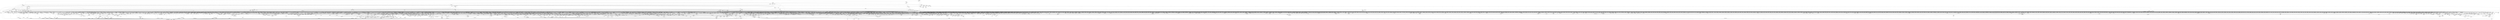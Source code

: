 digraph kerncollapsed {
    "active_load_balance_cpu_stop" [color="black"];
    "__enqueue_entity" [color="black"];
    "__cmpxchg_case_acq_32.constprop.0_6" [color="black"];
    "mas_store_prealloc.part.0" [color="black"];
    "unlock_page" [color="black"];
    "__raw_spin_unlock_irq_1" [color="black"];
    "flush_dcache_page" [color="black"];
    "read_seqbegin.constprop.0" [color="black"];
    "i_gid_into_vfsgid" [color="black"];
    "signal_set_stop_flags" [color="black"];
    "__mutex_trylock_common" [color="black"];
    "percpu_ref_put_many.constprop.0_1" [color="black"];
    "__kern_my_cpu_offset_61" [color="black"];
    "do_raw_spin_lock_88" [color="black"];
    "steal_suitable_fallback" [color="black"];
    "list_del_init_7" [color="black"];
    "do_raw_spin_lock_5" [color="black"];
    "Indirect call143" [color="black"];
    "__raw_read_unlock.constprop.0_2" [color="black"];
    "folio_isolate_lru" [color="black"];
    "Indirect call202" [color="black"];
    "put_dec_full8" [color="black"];
    "__legitimize_mnt" [color="black"];
    "Indirect call141" [color="black"];
    "cpumask_and" [color="black"];
    "__cmpwait_case_32_2" [color="black"];
    "qdisc_maybe_clear_missed" [color="black"];
    "capacity_of" [color="black"];
    "_atomic_dec_and_lock" [color="black"];
    "task_sigpending_1" [color="black"];
    "__raw_spin_lock_irq.constprop.0_2" [color="black"];
    "mte_dead_walk" [color="black"];
    "update_curr" [color="black"];
    "tty_name" [color="black"];
    "xas_find_marked" [color="black"];
    "vma_interval_tree_iter_first" [color="black"];
    "srcu_gp_start" [color="black"];
    "Indirect call80" [color="black"];
    "Indirect call196" [color="black"];
    "desc_read_finalized_seq" [color="black"];
    "sched_post_fork" [color="black"];
    "group_classify" [color="black"];
    "workingset_age_nonresident" [color="black"];
    "timer_reduce" [color="black"];
    "get_file" [color="black"];
    "_mix_pool_bytes" [color="black"];
    "xas_next_offset" [color="black"];
    "io_run_cancel" [color="black"];
    "update_rt_rq_load_avg" [color="black"];
    "__cmpxchg_case_acq_64" [color="black"];
    "move_freelist_tail" [color="black"];
    "retain_dentry" [color="black"];
    "__dl_sub" [color="black"];
    "vmf_pte_changed" [color="black"];
    "aio_nr_sub" [color="black"];
    "cpuhp_invoke_callback" [color="black"];
    "__cmpxchg_case_acq_32.constprop.0_5" [color="black"];
    "__wake_up" [color="black"];
    "Indirect call121" [color="black"];
    "do_add_mount" [color="black"];
    "Indirect call144" [color="black"];
    "kernel_init_pages" [color="black"];
    "find_next_zero_bit" [color="black"];
    "vmalloc_to_page" [color="black"];
    "anon_vma_interval_tree_insert" [color="black"];
    "fsnotify_detach_connector_from_object" [color="black"];
    "kill_super_notify" [color="black"];
    "Indirect call107" [color="black"];
    "rb_prev" [color="black"];
    "set_ti_thread_flag_5" [color="black"];
    "d_find_alias" [color="black"];
    "ihold" [color="black"];
    "__kern_my_cpu_offset_52" [color="black"];
    "__dev_fwnode" [color="black"];
    "page_ref_inc_6" [color="black"];
    "__raw_spin_unlock_irqrestore_14" [color="black"];
    "mnt_get_count" [color="black"];
    "desc_make_reusable" [color="black"];
    "wake_all_kswapds" [color="black"];
    "mte_dead_leaves.constprop.0" [color="black"];
    "__kern_my_cpu_offset_36" [color="black"];
    "__raw_spin_lock_irqsave_15" [color="black"];
    "d_shrink_del" [color="black"];
    "io_req_complete_defer" [color="black"];
    "free_vmap_area_rb_augment_cb_propagate" [color="black"];
    "__raw_spin_lock_irqsave_51" [color="black"];
    "get_work_pwq" [color="black"];
    "__irq_startup" [color="black"];
    "task_rq_unlock" [color="black"];
    "futex_cmpxchg_value_locked" [color="black"];
    "Indirect call190" [color="black"];
    "__raw_spin_unlock_irqrestore_31" [color="black"];
    "mod_zone_page_state" [color="black"];
    "dl_clear_overload.part.0" [color="black"];
    "__raw_spin_unlock_irqrestore_37" [color="black"];
    "skb_cloned" [color="black"];
    "page_ref_add_1" [color="black"];
    "test_taint" [color="black"];
    "init_timer_key" [color="black"];
    "strreplace" [color="black"];
    "read_seqbegin_or_lock" [color="black"];
    "cpumask_weight.constprop.0_5" [color="black"];
    "__lock_parent" [color="black"];
    "ptep_clear_flush" [color="black"];
    "__bitmap_equal" [color="black"];
    "__xa_clear_mark" [color="black"];
    "audit_dummy_context_1" [color="black"];
    "count_vm_events_1" [color="black"];
    "ktime_get_mono_fast_ns" [color="black"];
    "inactive_is_low.constprop.0" [color="black"];
    "folio_add_new_anon_rmap" [color="black"];
    "d_lookup_done" [color="black"];
    "__raw_spin_lock_irqsave_52" [color="black"];
    "list_move_tail" [color="black"];
    "prepare_alloc_pages.constprop.0" [color="black"];
    "tag_clear" [color="black"];
    "sock_rfree" [color="black"];
    "propagate_mount_unlock" [color="black"];
    "folio_total_mapcount" [color="black"];
    "is_posix_acl_xattr" [color="black"];
    "do_raw_spin_lock.constprop.0_14" [color="black"];
    "hrtimer_start_range_ns" [color="black"];
    "__set_fixmap" [color="black"];
    "ttwu_do_activate.constprop.0" [color="black"];
    "d_ancestor" [color="black"];
    "_prb_commit" [color="black"];
    "__preempt_count_sub" [color="black"];
    "__printk_cpu_sync_wait" [color="black"];
    "cpu_do_switch_mm" [color="black"];
    "check_preempt_curr_dl" [color="black"];
    "irq_enable" [color="black"];
    "Indirect call205" [color="black"];
    "propagate_one" [color="black"];
    "Indirect call210" [color="black"];
    "Indirect call82" [color="black"];
    "get_task_exe_file" [color="black"];
    "fpsimd_preserve_current_state" [color="black"];
    "smp_call_function_many" [color="black"];
    "pm_ops_is_empty" [color="black"];
    "Indirect call221" [color="black"];
    "Indirect call124" [color="black"];
    "__raw_spin_lock_irqsave_44" [color="black"];
    "Indirect call226" [color="black"];
    "__wake_up_locked_key_bookmark" [color="black"];
    "posixtimer_rearm" [color="black"];
    "io_timeout_extract" [color="black"];
    "folio_trylock" [color="black"];
    "PageMovable" [color="black"];
    "__raw_spin_lock_43" [color="black"];
    "unlock_mount_hash" [color="black"];
    "timer_delete" [color="black"];
    "update_group_capacity" [color="black"];
    "__irq_can_set_affinity" [color="black"];
    "clear_ti_thread_flag_6" [color="black"];
    "deactivate_task" [color="black"];
    "timer_wait_running" [color="black"];
    "blake2s_final" [color="black"];
    "kthread_insert_work_sanity_check" [color="black"];
    "Indirect call185" [color="black"];
    "Indirect call194" [color="black"];
    "skb_copy_bits" [color="black"];
    "this_cpu_has_cap.part.0" [color="black"];
    "mas_prev_setup.constprop.0" [color="black"];
    "synchronize_rcu.part.0" [color="black"];
    "io_poll_get_ownership" [color="black"];
    "folio_trylock_2" [color="black"];
    "do_raw_spin_lock_86" [color="black"];
    "Indirect call175" [color="black"];
    "do_raw_spin_lock.constprop.0_6" [color="black"];
    "set_tsk_need_resched" [color="black"];
    "dl_set_overload.part.0" [color="black"];
    "__raw_spin_unlock_irq" [color="black"];
    "percpu_ref_get_many.constprop.0" [color="black"];
    "do_raw_spin_lock_42" [color="black"];
    "enqueue_task" [color="black"];
    "mast_spanning_rebalance.isra.0" [color="black"];
    "__percpu_add_case_64" [color="black"];
    "test_ti_thread_flag_22" [color="black"];
    "smp_call_function_many_cond" [color="black"];
    "__percpu_add_return_case_32_1" [color="black"];
    "Indirect call222" [color="black"];
    "set_task_cpu" [color="black"];
    "membarrier_update_current_mm" [color="black"];
    "enqueue_pushable_dl_task" [color="black"];
    "__delay" [color="black"];
    "fetch_robust_entry" [color="black"];
    "qdisc_qstats_cpu_qlen_inc" [color="black"];
    "is_bad_inode" [color="black"];
    "do_raw_spin_lock.constprop.0_10" [color="black"];
    "__reuseport_detach_closed_sock" [color="black"];
    "__kern_my_cpu_offset_38" [color="black"];
    "put_unused_fd" [color="black"];
    "vm_unacct_memory_1" [color="black"];
    "arm64_kernel_unmapped_at_el0_4" [color="black"];
    "tlb_flush_mmu_tlbonly" [color="black"];
    "__task_pid_nr_ns" [color="black"];
    "fsnotify_data_inode" [color="black"];
    "netlink_unlock_table" [color="black"];
    "rcu_seq_start" [color="black"];
    "__accumulate_pelt_segments" [color="black"];
    "__flow_hash_from_keys" [color="black"];
    "inode_cgwb_move_to_attached" [color="black"];
    "timer_base.isra.0" [color="black"];
    "d_set_mounted" [color="black"];
    "mas_wr_store_setup" [color="black"];
    "spin_lock_irqsave_ssp_contention" [color="black"];
    "find_next_and_bit" [color="black"];
    "__raw_spin_lock_42" [color="black"];
    "Indirect call184" [color="black"];
    "find_vmap_area" [color="black"];
    "folio_nr_pages_3" [color="black"];
    "find_first_bit_3" [color="black"];
    "__cmpxchg_case_8" [color="black"];
    "__io_prep_linked_timeout" [color="black"];
    "rcu_poll_gp_seq_start_unlocked" [color="black"];
    "take_dentry_name_snapshot" [color="black"];
    "node_tag_clear" [color="black"];
    "set_ptes.isra.0" [color="black"];
    "test_ti_thread_flag_10" [color="black"];
    "smp_call_function_single" [color="black"];
    "fsnotify_update_flags" [color="black"];
    "Indirect call168" [color="black"];
    "update_cached_migrate" [color="black"];
    "Indirect call39" [color="black"];
    "Indirect call108" [color="black"];
    "inode_lru_list_del" [color="black"];
    "folio_invalidate" [color="black"];
    "Indirect call90" [color="black"];
    "lru_deactivate_file_fn" [color="black"];
    "__raw_spin_lock_24" [color="black"];
    "console_srcu_read_unlock" [color="black"];
    "__raw_spin_lock_irq_32" [color="black"];
    "Indirect call36" [color="black"];
    "signal_pending_11" [color="black"];
    "futex_top_waiter" [color="black"];
    "vma_interval_tree_insert_after" [color="black"];
    "auditsc_get_stamp" [color="black"];
    "current_is_kswapd" [color="black"];
    "cpumask_next.constprop.0" [color="black"];
    "pcpu_chunk_populated" [color="black"];
    "do_raw_spin_lock_43" [color="black"];
    "csum_partial" [color="black"];
    "prb_next_seq" [color="black"];
    "__kern_my_cpu_offset_44" [color="black"];
    "mte_thread_switch" [color="black"];
    "hlist_del_init" [color="black"];
    "Indirect call111" [color="black"];
    "attach_task" [color="black"];
    "tag_clear_highpage" [color="black"];
    "Indirect call46" [color="black"];
    "find_worker_executing_work" [color="black"];
    "timespec64_equal" [color="black"];
    "workingset_activation" [color="black"];
    "skb_tailroom_1" [color="black"];
    "tick_get_broadcast_mask" [color="black"];
    "__raw_spin_unlock_irqrestore_18" [color="black"];
    "list_del_4" [color="black"];
    "lru_add_fn" [color="black"];
    "propagate_mnt" [color="black"];
    "ma_dead_node" [color="black"];
    "do_raw_spin_lock_45" [color="black"];
    "mas_next_range" [color="black"];
    "find_next_zero_bit_2" [color="black"];
    "Indirect call87" [color="black"];
    "cd_forget" [color="black"];
    "__cmpxchg_case_acq_32.constprop.0_14" [color="black"];
    "__raw_spin_lock_irqsave.constprop.0_2" [color="black"];
    "cpumask_first_and" [color="black"];
    "inode_io_list_del" [color="black"];
    "req_set_fail_4" [color="black"];
    "xas_start" [color="black"];
    "set_cpu_online" [color="black"];
    "Indirect call159" [color="black"];
    "pde_subdir_first" [color="black"];
    "Indirect call26" [color="black"];
    "local_bh_disable" [color="black"];
    "dev_bus_name" [color="black"];
    "Indirect call212" [color="black"];
    "req_ref_put_and_test" [color="black"];
    "io_acct_run_queue" [color="black"];
    "Indirect call142" [color="black"];
    "clear_ti_thread_flag_1" [color="black"];
    "__pm_relax" [color="black"];
    "Indirect call150" [color="black"];
    "__cmpxchg_case_acq_32_1" [color="black"];
    "choose_mountpoint_rcu" [color="black"];
    "find_buddy_page_pfn" [color="black"];
    "__mod_timer" [color="black"];
    "memblock_search" [color="black"];
    "__wake_up_locked_key" [color="black"];
    "page_ref_inc" [color="black"];
    "inode_maybe_inc_iversion" [color="black"];
    "do_raw_spin_lock_7" [color="black"];
    "__page_set_anon_rmap" [color="black"];
    "do_raw_spin_lock_1" [color="black"];
    "console_trylock" [color="black"];
    "cpumask_any_distribute" [color="black"];
    "desc_read" [color="black"];
    "prb_read_valid" [color="black"];
    "arch_asym_cpu_priority" [color="black"];
    "__local_bh_enable_ip" [color="black"];
    "is_vmalloc_addr" [color="black"];
    "irq_set_thread_affinity" [color="black"];
    "fprop_fraction_percpu" [color="black"];
    "parent_len" [color="black"];
    "kill_device" [color="black"];
    "lockref_put_or_lock" [color="black"];
    "arm_timer" [color="black"];
    "arch_local_irq_save_4" [color="black"];
    "__raw_spin_lock_irq_4" [color="black"];
    "inc_tlb_flush_pending" [color="black"];
    "data_check_size" [color="black"];
    "system_supports_generic_auth" [color="black"];
    "Indirect call4" [color="black"];
    "folio_trylock_flag" [color="black"];
    "__irq_work_queue_local" [color="black"];
    "list_lru_add" [color="black"];
    "sock_rmem_free" [color="black"];
    "mte_update_sctlr_user" [color="black"];
    "__list_del_entry_2" [color="black"];
    "__posix_timers_find" [color="black"];
    "mte_zero_clear_page_tags" [color="black"];
    "do_raw_spin_lock_11" [color="black"];
    "do_raw_spin_lock_93" [color="black"];
    "make_vfsgid" [color="black"];
    "__fsnotify_recalc_mask" [color="black"];
    "__raw_spin_unlock_irqrestore_5" [color="black"];
    "cpus_share_cache" [color="black"];
    "mnt_get_writers" [color="black"];
    "xas_result" [color="black"];
    "wq_worker_running" [color="black"];
    "__kern_my_cpu_offset_25" [color="black"];
    "next_mnt" [color="black"];
    "__raw_spin_lock_irqsave.constprop.0_7" [color="black"];
    "list_del_init_8" [color="black"];
    "unlock_task_sighand.isra.0_1" [color="black"];
    "generic_permission" [color="black"];
    "posix_cpu_timers_exit" [color="black"];
    "____core____" [color="kernel"];
    "__raw_spin_unlock_irqrestore_3" [color="black"];
    "task_clear_jobctl_trapping" [color="black"];
    "__raw_spin_unlock_irq_7" [color="black"];
    "igrab" [color="black"];
    "do_raw_spin_lock_46" [color="black"];
    "__list_del_entry" [color="black"];
    "hrtimer_force_reprogram.constprop.0" [color="black"];
    "Indirect call64" [color="black"];
    "set_load_weight" [color="black"];
    "__cmpxchg_case_mb_32_3" [color="black"];
    "__remove_inode_hash" [color="black"];
    "pvm_determine_end_from_reverse" [color="black"];
    "csum_block_add_ext" [color="black"];
    "__raw_spin_unlock_irq_37" [color="black"];
    "attach_recursive_mnt" [color="black"];
    "xa_find_after" [color="black"];
    "__update_gt_cputime" [color="black"];
    "__irq_domain_deactivate_irq" [color="black"];
    "find_next_bit_13" [color="black"];
    "pi_state_update_owner" [color="black"];
    "__printk_safe_enter" [color="black"];
    "noop_dirty_folio" [color="black"];
    "invalid_mkclean_vma" [color="black"];
    "net_eq_idr" [color="black"];
    "xas_set_mark" [color="black"];
    "__anon_vma_interval_tree_augment_rotate" [color="black"];
    "_atomic_dec_and_lock_irqsave" [color="black"];
    "__mutex_init" [color="black"];
    "mapping_shrinkable_1" [color="black"];
    "sched_clock" [color="black"];
    "kernfs_should_drain_open_files" [color="black"];
    "enqueue_timer" [color="black"];
    "path_get" [color="black"];
    "freezing" [color="black"];
    "__wake_up_bit" [color="black"];
    "io_cancel_cb" [color="black"];
    "__raw_spin_unlock_irqrestore_15" [color="black"];
    "pcpu_unit_page_offset" [color="black"];
    "tlb_remove_table_sync_one" [color="black"];
    "fsnotify_put_sb_connectors" [color="black"];
    "access_ok_2" [color="black"];
    "calc_wheel_index" [color="black"];
    "arch_teardown_dma_ops" [color="black"];
    "pm_runtime_put_noidle_2" [color="black"];
    "lock_timer_base" [color="black"];
    "posix_cpu_timer_rearm" [color="black"];
    "io_prep_async_link" [color="black"];
    "recalc_sigpending_tsk" [color="black"];
    "Indirect call95" [color="black"];
    "add_wait_queue" [color="black"];
    "dget" [color="black"];
    "arch_tlbbatch_should_defer.constprop.0" [color="black"];
    "sched_clock_cpu" [color="black"];
    "find_next_bit_18" [color="black"];
    "mas_put_in_tree" [color="black"];
    "set_ti_thread_flag_4" [color="black"];
    "__raw_spin_lock_irqsave_21" [color="black"];
    "folio_wake_bit" [color="black"];
    "__audit_inode" [color="black"];
    "arch_local_irq_save_1" [color="black"];
    "do_raw_spin_lock_52" [color="black"];
    "__raw_spin_unlock_irqrestore_12" [color="black"];
    "jiffies_to_usecs" [color="black"];
    "security_inode_getsecid" [color="black"];
    "__raw_spin_lock_31" [color="black"];
    "__siphash_unaligned" [color="black"];
    "cpu_switch_to" [color="black"];
    "cleanup_group_ids" [color="black"];
    "get_data" [color="black"];
    "task_pid_vnr" [color="black"];
    "Indirect call206" [color="black"];
    "fsnotify" [color="black"];
    "Indirect call177" [color="black"];
    "__raw_spin_lock_irq_35" [color="black"];
    "signal_pending" [color="black"];
    "console_srcu_read_lock" [color="black"];
    "Indirect call216" [color="black"];
    "files_lookup_fd_raw" [color="black"];
    "fragmentation_index" [color="black"];
    "__kern_my_cpu_offset_74" [color="black"];
    "_find_last_bit" [color="black"];
    "Indirect call68" [color="black"];
    "mas_find_setup.constprop.0" [color="black"];
    "cpupri_set" [color="black"];
    "sme_save_state" [color="black"];
    "__d_drop" [color="black"];
    "prb_reserve" [color="black"];
    "free_unref_page_commit" [color="black"];
    "__timer_delete_sync" [color="black"];
    "__cmpwait_case_32_1" [color="black"];
    "__count_vm_events_1" [color="black"];
    "skb_headers_offset_update" [color="black"];
    "cpu_timer_dequeue" [color="black"];
    "Indirect call167" [color="black"];
    "__pi_strcmp" [color="black"];
    "kmalloc_size_roundup" [color="black"];
    "ktime_get_with_offset" [color="black"];
    "resched_curr" [color="black"];
    "do_softirq" [color="black"];
    "set_nameidata" [color="black"];
    "pde_subdir_find" [color="black"];
    "do_raw_spin_lock_41" [color="black"];
    "update_blocked_averages" [color="black"];
    "do_raw_spin_lock_72" [color="black"];
    "lock_mnt_tree" [color="black"];
    "filemap_check_errors" [color="black"];
    "find_next_zero_bit_1" [color="black"];
    "audit_alloc_name" [color="black"];
    "__percpu_add_case_64_3" [color="black"];
    "cpu_timer_task_rcu" [color="black"];
    "io_wq_work_match_all" [color="black"];
    "copy_page" [color="black"];
    "Indirect call11" [color="black"];
    "rt_mutex_slowtrylock" [color="black"];
    "rwsem_spin_on_owner" [color="black"];
    "list_del_init_3" [color="black"];
    "mte_set_pivot" [color="black"];
    "io_cqe_cache_refill" [color="black"];
    "rcu_segcblist_inc_len" [color="black"];
    "page_try_share_anon_rmap" [color="black"];
    "pvm_find_va_enclose_addr" [color="black"];
    "find_vma" [color="black"];
    "__raw_spin_lock_irq.constprop.0_1" [color="black"];
    "do_raw_spin_lock_28" [color="black"];
    "do_raw_spin_lock_25" [color="black"];
    "get_next_ino" [color="black"];
    "folio_test_uptodate" [color="black"];
    "copyin" [color="black"];
    "mas_next_setup.constprop.0" [color="black"];
    "Indirect call83" [color="black"];
    "__raw_spin_unlock_irqrestore_1" [color="black"];
    "__note_gp_changes" [color="black"];
    "need_active_balance" [color="black"];
    "hrtimer_cancel" [color="black"];
    "task_active_pid_ns" [color="black"];
    "__raw_spin_unlock_irqrestore" [color="black"];
    "add_timer" [color="black"];
    "rb_insert_color" [color="black"];
    "Indirect call118" [color="black"];
    "task_participate_group_stop" [color="black"];
    "__raw_spin_lock_irqsave_34" [color="black"];
    "skb_orphan_1" [color="black"];
    "init_entity_runnable_average" [color="black"];
    "pick_next_task_idle" [color="black"];
    "__remove_hrtimer" [color="black"];
    "do_raw_spin_lock.constprop.0_3" [color="black"];
    "pcpu_chunk_slot" [color="black"];
    "__raw_spin_lock_bh.constprop.0_5" [color="black"];
    "pfn_swap_entry_to_page" [color="black"];
    "rcu_gp_is_expedited" [color="black"];
    "lock_mount_hash" [color="black"];
    "mas_push_node" [color="black"];
    "data_alloc" [color="black"];
    "__zone_watermark_ok" [color="black"];
    "ktime_add_safe" [color="black"];
    "workingset_test_recent" [color="black"];
    "strcspn" [color="black"];
    "set_pageblock_migratetype" [color="black"];
    "d_set_d_op" [color="black"];
    "irq_get_irq_data" [color="black"];
    "__anon_vma_interval_tree_subtree_search" [color="black"];
    "simple_xattr_space" [color="black"];
    "folio_evictable_1" [color="black"];
    "try_check_zero" [color="black"];
    "filemap_release_folio" [color="black"];
    "wake_up_bit" [color="black"];
    "percpu_counter_add" [color="black"];
    "__dequeue_entity" [color="black"];
    "__finalize_skb_around" [color="black"];
    "__raw_spin_lock_irqsave_23" [color="black"];
    "Indirect call178" [color="black"];
    "list_del_init_6" [color="black"];
    "do_raw_spin_lock_12" [color="black"];
    "do_raw_spin_lock_47" [color="black"];
    "pm_runtime_deactivate_timer" [color="black"];
    "__raw_spin_trylock_1" [color="black"];
    "do_raw_spin_lock_37" [color="black"];
    "tty_termios_baud_rate" [color="black"];
    "__get_cpu_fpsimd_context" [color="black"];
    "pm_runtime_get_noresume" [color="black"];
    "netdev_start_xmit" [color="black"];
    "Indirect call52" [color="black"];
    "__down_trylock_console_sem.constprop.0" [color="black"];
    "strscpy_pad" [color="black"];
    "xas_next_entry" [color="black"];
    "__raw_spin_unlock_irqrestore_6" [color="black"];
    "wp_page_reuse" [color="black"];
    "idr_find" [color="black"];
    "percpu_counter_set" [color="black"];
    "__raw_spin_lock_21" [color="black"];
    "Indirect call201" [color="black"];
    "cpu_util_cfs_boost" [color="black"];
    "__try_to_del_timer_sync" [color="black"];
    "extract_entropy.constprop.0" [color="black"];
    "Indirect call218" [color="black"];
    "put_dec_trunc8" [color="black"];
    "__raw_spin_unlock_irq_28" [color="black"];
    "mas_find" [color="black"];
    "compaction_zonelist_suitable" [color="black"];
    "kernfs_root" [color="black"];
    "fast_dput" [color="black"];
    "__folio_cancel_dirty" [color="black"];
    "mab_no_null_split" [color="black"];
    "page_ref_inc_4" [color="black"];
    "__dl_clear_params" [color="black"];
    "Indirect call130" [color="black"];
    "workingset_eviction" [color="black"];
    "Indirect call174" [color="black"];
    "Indirect call105" [color="black"];
    "u64_stats_add_1" [color="black"];
    "sig_handler_ignored" [color="black"];
    "lockref_put_return" [color="black"];
    "arch_local_irq_save_8" [color="black"];
    "__disable_irq_nosync" [color="black"];
    "kernfs_leftmost_descendant" [color="black"];
    "security_sk_free" [color="black"];
    "mm_set_has_pinned_flag" [color="black"];
    "Indirect call132" [color="black"];
    "remove_wait_queue" [color="black"];
    "try_release_thread_stack_to_cache" [color="black"];
    "hrtimer_forward" [color="black"];
    "_find_first_bit" [color="black"];
    "mnt_dec_writers" [color="black"];
    "__skb_fill_page_desc" [color="black"];
    "__kern_my_cpu_offset_6" [color="black"];
    "__count_vm_events_3" [color="black"];
    "cpudl_find" [color="black"];
    "Indirect call173" [color="black"];
    "do_raw_spin_lock_27" [color="black"];
    "Indirect call41" [color="black"];
    "__d_lookup" [color="black"];
    "Indirect call115" [color="black"];
    "get_work_pool" [color="black"];
    "ktime_get_coarse_real_ts64" [color="black"];
    "set_area_direct_map" [color="black"];
    "req_set_fail" [color="black"];
    "__raw_spin_trylock_3" [color="black"];
    "handle_dots" [color="black"];
    "Indirect call99" [color="black"];
    "memchr" [color="black"];
    "gup_signal_pending" [color="black"];
    "pmd_clear_huge" [color="black"];
    "__raw_spin_unlock_irqrestore_21" [color="black"];
    "__mod_zone_page_state" [color="black"];
    "atime_needs_update" [color="black"];
    "count_mounts" [color="black"];
    "flush_signal_handlers" [color="black"];
    "pfn_valid_2" [color="black"];
    "Indirect call123" [color="black"];
    "_compound_head" [color="black"];
    "Indirect call70" [color="black"];
    "__raw_spin_unlock_bh.constprop.0" [color="black"];
    "__cmpxchg_case_acq_32.constprop.0_20" [color="black"];
    "Indirect call53" [color="black"];
    "bump_cpu_timer" [color="black"];
    "irq_work_claim" [color="black"];
    "__fget_light" [color="black"];
    "__sync_icache_dcache" [color="black"];
    "__free_one_page" [color="black"];
    "__msecs_to_jiffies" [color="black"];
    "do_raw_spin_lock_50" [color="black"];
    "__dev_pm_qos_resume_latency" [color="black"];
    "__raw_spin_lock_irqsave" [color="black"];
    "do_delayed_call" [color="black"];
    "__io_disarm_linked_timeout" [color="black"];
    "console_is_usable" [color="black"];
    "drain_pages_zone" [color="black"];
    "Indirect call147" [color="black"];
    "override_creds" [color="black"];
    "is_rlimit_overlimit" [color="black"];
    "mas_ascend" [color="black"];
    "audit_log_path_denied" [color="black"];
    "Indirect call79" [color="black"];
    "need_mlock_drain" [color="black"];
    "__wake_q_add" [color="black"];
    "__kern_my_cpu_offset_78" [color="black"];
    "lru_note_cost_refault" [color="black"];
    "find_next_and_bit.constprop.0" [color="black"];
    "Indirect call209" [color="black"];
    "Indirect call101" [color="black"];
    "d_path" [color="black"];
    "Indirect call20" [color="black"];
    "page_ref_dec_and_test" [color="black"];
    "dput_to_list" [color="black"];
    "dev_xmit_recursion_inc" [color="black"];
    "account_pipe_buffers" [color="black"];
    "pte_to_swp_entry_2" [color="black"];
    "get_file.isra.0" [color="black"];
    "pwq_activate_inactive_work" [color="black"];
    "__bitmap_set" [color="black"];
    "srcu_get_delay.isra.0" [color="black"];
    "do_raw_spin_lock_2" [color="black"];
    "futex_get_value_locked" [color="black"];
    "in_group_p" [color="black"];
    "xas_find_conflict" [color="black"];
    "task_rq_lock" [color="black"];
    "__raw_spin_unlock_irqrestore_4" [color="black"];
    "__set_open_fd" [color="black"];
    "__xchg_case_mb_32.constprop.0" [color="black"];
    "disable_irq_nosync" [color="black"];
    "Indirect call23" [color="black"];
    "u64_stats_inc" [color="black"];
    "show_mem_node_skip" [color="black"];
    "io_poll_remove_entry" [color="black"];
    "_task_util_est" [color="black"];
    "cpu_online_3" [color="black"];
    "__page_cache_release" [color="black"];
    "down_trylock" [color="black"];
    "__lock_task_sighand" [color="black"];
    "__audit_uring_entry" [color="black"];
    "__io_put_kbuf" [color="black"];
    "redirty_tail_locked" [color="black"];
    "radix_tree_iter_tag_clear" [color="black"];
    "rcu_exp_jiffies_till_stall_check" [color="black"];
    "d_walk" [color="black"];
    "d_alloc_parallel" [color="black"];
    "mte_clear_page_tags" [color="black"];
    "srcu_funnel_exp_start" [color="black"];
    "test_ti_thread_flag_21" [color="black"];
    "count_vm_event" [color="black"];
    "set_ti_thread_flag" [color="black"];
    "__inode_add_lru" [color="black"];
    "no_blink" [color="black"];
    "is_valid_gup_args" [color="black"];
    "irq_domain_activate_irq" [color="black"];
    "find_alive_thread.isra.0" [color="black"];
    "sock_flag_3" [color="black"];
    "rcu_segcblist_move_seglen" [color="black"];
    "arch_local_irq_restore_3" [color="black"];
    "activate_task" [color="black"];
    "access_ok_12" [color="black"];
    "rpm_check_suspend_allowed" [color="black"];
    "mas_wr_node_walk" [color="black"];
    "min_deadline_cb_propagate" [color="black"];
    "__raw_spin_lock_22" [color="black"];
    "exit_rcu" [color="black"];
    "other_cpu_in_panic" [color="black"];
    "restore_nameidata" [color="black"];
    "__cmpxchg_case_mb_32_4" [color="black"];
    "group_open_release" [color="black"];
    "mas_mab_cp" [color="black"];
    "rcu_accelerate_cbs" [color="black"];
    "_find_next_bit" [color="black"];
    "__fprop_add_percpu" [color="black"];
    "terminate_walk" [color="black"];
    "skb_may_tx_timestamp.part.0" [color="black"];
    "find_vm_area" [color="black"];
    "rcu_seq_end_1" [color="black"];
    "lru_lazyfree_fn" [color="black"];
    "__bitmap_intersects" [color="black"];
    "__raw_read_lock_irqsave.constprop.0_1" [color="black"];
    "cpumask_first" [color="black"];
    "hrtimer_try_to_cancel" [color="black"];
    "_copy_from_iter" [color="black"];
    "pgdat_balanced" [color="black"];
    "percpu_ref_get_many" [color="black"];
    "__legitimize_path" [color="black"];
    "__raw_spin_lock_14" [color="black"];
    "__cmpxchg_case_mb_32_8" [color="black"];
    "clear_ti_thread_flag_5" [color="black"];
    "sub_running_bw.isra.0" [color="black"];
    "percpu_counter_dec" [color="black"];
    "path_lookupat" [color="black"];
    "Indirect call220" [color="black"];
    "folio_mapped_3" [color="black"];
    "read_sanitised_ftr_reg" [color="black"];
    "tag_set" [color="black"];
    "sync_icache_aliases" [color="black"];
    "chacha_block_generic" [color="black"];
    "mas_next_slot" [color="black"];
    "__skb_dequeue_3" [color="black"];
    "check_class_changed" [color="black"];
    "check_vma_flags" [color="black"];
    "mas_data_end" [color="black"];
    "folio_mapped" [color="black"];
    "mmgrab_2" [color="black"];
    "do_raw_spin_lock_23" [color="black"];
    "_compound_head_1" [color="black"];
    "tlb_flush" [color="black"];
    "__raw_spin_lock_62" [color="black"];
    "irq_disable" [color="black"];
    "__raw_spin_lock_irq_6" [color="black"];
    "__bitmap_weight" [color="black"];
    "change_page_range" [color="black"];
    "llist_del_first" [color="black"];
    "Indirect call155" [color="black"];
    "timerqueue_iterate_next" [color="black"];
    "__cmpxchg_case_acq_32.constprop.0" [color="black"];
    "__percpu_add_case_64_6" [color="black"];
    "kernfs_name_hash" [color="black"];
    "get_cred" [color="black"];
    "llist_add_batch" [color="black"];
    "__raw_spin_unlock_irqrestore_17" [color="black"];
    "Indirect call85" [color="black"];
    "do_raw_spin_lock_14" [color="black"];
    "set_kpti_asid_bits" [color="black"];
    "__const_udelay" [color="black"];
    "kobj_ns_ops" [color="black"];
    "queued_write_lock_slowpath" [color="black"];
    "propagation_next" [color="black"];
    "lockref_mark_dead" [color="black"];
    "select_collect" [color="black"];
    "folio_mark_dirty" [color="black"];
    "pcpu_block_update" [color="black"];
    "netlink_lock_table" [color="black"];
    "sched_ttwu_pending" [color="black"];
    "Indirect call2" [color="black"];
    "__raw_spin_unlock_irq_20" [color="black"];
    "_double_lock_balance" [color="black"];
    "io_wq_exit_start" [color="black"];
    "lru_deactivate_fn" [color="black"];
    "__raw_spin_unlock_irq_45" [color="black"];
    "Indirect call161" [color="black"];
    "del_page_from_free_list" [color="black"];
    "arch_timer_evtstrm_available" [color="black"];
    "will_become_orphaned_pgrp" [color="black"];
    "__raw_spin_lock_irqsave.constprop.0_1" [color="black"];
    "sve_get_vl" [color="black"];
    "__cmpxchg_case_acq_32.constprop.0_21" [color="black"];
    "rcu_is_watching" [color="black"];
    "Indirect call37" [color="black"];
    "__next_zones_zonelist" [color="black"];
    "Indirect call38" [color="black"];
    "IS_ERR_OR_NULL_3" [color="black"];
    "__raw_write_unlock_irq_5" [color="black"];
    "rcu_segcblist_first_pend_cb" [color="black"];
    "zone_page_state_add" [color="black"];
    "queued_write_lock.constprop.0_1" [color="black"];
    "__raw_spin_lock_irqsave_1" [color="black"];
    "__cmpxchg_case_mb_32_2" [color="black"];
    "__reset_isolation_pfn" [color="black"];
    "__percpu_add_case_32_13" [color="black"];
    "unreserve_highatomic_pageblock" [color="black"];
    "link_path_walk" [color="black"];
    "cpu_active" [color="black"];
    "__d_lookup_unhash_wake" [color="black"];
    "__rb_rotate_set_parents" [color="black"];
    "cpu_online_2" [color="black"];
    "d_instantiate" [color="black"];
    "pud_set_huge" [color="black"];
    "kmsg_dump" [color="black"];
    "prepare_to_swait_event" [color="black"];
    "__printk_cpu_sync_try_get" [color="black"];
    "task_ppid_nr" [color="black"];
    "pageblock_pfn_to_page" [color="black"];
    "legitimize_root" [color="black"];
    "mte_update_gcr_excl.isra.0" [color="black"];
    "Indirect call78" [color="black"];
    "pmd_offset.isra.0_1" [color="black"];
    "flush_tlb_batched_pending" [color="black"];
    "do_raw_spin_lock_64" [color="black"];
    "mapping_shrinkable" [color="black"];
    "flush_tlb_kernel_range" [color="black"];
    "Indirect call57" [color="black"];
    "unhash_mnt" [color="black"];
    "io_wq_worker_running" [color="black"];
    "slab_want_init_on_free" [color="black"];
    "get_file_2" [color="black"];
    "mutex_spin_on_owner" [color="black"];
    "__wb_writeout_add" [color="black"];
    "folio_lruvec_relock_irq.constprop.0" [color="black"];
    "__mnt_want_write_file" [color="black"];
    "__cmpxchg_case_64.isra.0" [color="black"];
    "flush_dcache_folio" [color="black"];
    "Indirect call74" [color="black"];
    "mas_set_height" [color="black"];
    "io_should_retry_thread" [color="black"];
    "Indirect call183" [color="black"];
    "folio_pfn" [color="black"];
    "Indirect call162" [color="black"];
    "fsnotify_compare_groups" [color="black"];
    "mas_push_data" [color="black"];
    "Indirect call33" [color="black"];
    "device_links_read_unlock" [color="black"];
    "find_next_bit_8" [color="black"];
    "step_into" [color="black"];
    "__arch_copy_from_user" [color="black"];
    "fatal_signal_pending" [color="black"];
    "__d_lookup_rcu_op_compare" [color="black"];
    "__raw_spin_lock.constprop.0_1" [color="black"];
    "copy_highpage" [color="black"];
    "security_current_getsecid_subj" [color="black"];
    "invent_group_ids" [color="black"];
    "Indirect call187" [color="black"];
    "__percpu_counter_sum" [color="black"];
    "load_unaligned_zeropad_1" [color="black"];
    "cpu_clock_sample_group" [color="black"];
    "__raw_spin_unlock_irqrestore_29" [color="black"];
    "system_supports_tlb_range" [color="black"];
    "_compound_head_5" [color="black"];
    "fatal_signal_pending_6" [color="black"];
    "__kern_my_cpu_offset_37" [color="black"];
    "Indirect call1" [color="black"];
    "copy_from_kernel_nofault" [color="black"];
    "__percpu_add_case_32_2" [color="black"];
    "rt_mutex_proxy_unlock" [color="black"];
    "__count_vm_events" [color="black"];
    "add_timer_on" [color="black"];
    "list_del_3" [color="black"];
    "__kern_my_cpu_offset_28" [color="black"];
    "skb_header_cloned" [color="black"];
    "mab_shift_right" [color="black"];
    "wb_io_lists_populated" [color="black"];
    "pfn_is_map_memory" [color="black"];
    "xa_load" [color="black"];
    "anon_vma_interval_tree_remove" [color="black"];
    "__raw_spin_lock_irq_43" [color="black"];
    "Indirect call208" [color="black"];
    "prep_compound_page" [color="black"];
    "__init_waitqueue_head" [color="black"];
    "pcpu_alloc_area" [color="black"];
    "find_next_bit_17" [color="black"];
    "write_sequnlock.constprop.0" [color="black"];
    "__xchg_case_acq_64.isra.0" [color="black"];
    "d_flags_for_inode" [color="black"];
    "mas_next_sibling" [color="black"];
    "fsnotify_connector_sb" [color="black"];
    "__raw_spin_lock_irqsave_18" [color="black"];
    "oom_unkillable_task.isra.0" [color="black"];
    "xa_mk_value" [color="black"];
    "cpumask_subset" [color="black"];
    "mapping_shrinkable_2" [color="black"];
    "_find_first_zero_bit" [color="black"];
    "mas_leaf_max_gap" [color="black"];
    "online_section_nr" [color="black"];
    "exit_oom_victim" [color="black"];
    "mas_prev_range" [color="black"];
    "llist_reverse_order" [color="black"];
    "get_arm64_ftr_reg_nowarn" [color="black"];
    "__cmpxchg_case_acq_32.constprop.0_8" [color="black"];
    "__kern_my_cpu_offset_79" [color="black"];
    "path_init" [color="black"];
    "test_ti_thread_flag_6" [color="black"];
    "hlist_bl_lock" [color="black"];
    "virt_to_head_page.isra.0" [color="black"];
    "do_raw_spin_lock_10" [color="black"];
    "__wake_up_common" [color="black"];
    "mod_node_state" [color="black"];
    "attach_pid" [color="black"];
    "add_mm_rss_vec" [color="black"];
    "folio_trylock_4" [color="black"];
    "update_load_avg" [color="black"];
    "osq_unlock" [color="black"];
    "audit_copy_inode" [color="black"];
    "update_min_vruntime" [color="black"];
    "__raw_spin_unlock_irqrestore_10" [color="black"];
    "invalid_migration_vma" [color="black"];
    "wake_up_klogd" [color="black"];
    "__raw_spin_unlock_irq_6" [color="black"];
    "Indirect call6" [color="black"];
    "Indirect call125" [color="black"];
    "__raw_spin_lock_46" [color="black"];
    "rcu_segcblist_pend_cbs" [color="black"];
    "hrtimer_start_expires" [color="black"];
    "Indirect call152" [color="black"];
    "__balance_callbacks" [color="black"];
    "Indirect call22" [color="black"];
    "ldsem_down_read_trylock" [color="black"];
    "addr_to_vb_xa" [color="black"];
    "____do_softirq" [color="black"];
    "clear_ti_thread_flag_4" [color="black"];
    "rcu_segcblist_entrain" [color="black"];
    "folio_trylock_1" [color="black"];
    "__d_lookup_unhash" [color="black"];
    "__printk_safe_exit" [color="black"];
    "__kern_my_cpu_offset_133" [color="black"];
    "__raw_spin_lock_16" [color="black"];
    "do_raw_spin_lock_18" [color="black"];
    "num_other_online_cpus" [color="black"];
    "mas_walk" [color="black"];
    "zone_reclaimable_pages" [color="black"];
    "io_wq_work_match_item" [color="black"];
    "sched_cgroup_fork" [color="black"];
    "io_is_timeout_noseq" [color="black"];
    "gup_must_unshare" [color="black"];
    "__skb_checksum" [color="black"];
    "__raise_softirq_irqoff" [color="black"];
    "load_unaligned_zeropad" [color="black"];
    "move_queued_task.constprop.0" [color="black"];
    "Indirect call42" [color="black"];
    "find_last_bit" [color="black"];
    "__kern_my_cpu_offset_19" [color="black"];
    "bstats_update" [color="black"];
    "audit_tree_lookup" [color="black"];
    "vma_interval_tree_insert" [color="black"];
    "skb_header_pointer_2" [color="black"];
    "__raw_spin_lock_irq_23" [color="black"];
    "__raw_spin_lock_6" [color="black"];
    "__kern_my_cpu_offset_22" [color="black"];
    "chacha_permute" [color="black"];
    "try_to_unmap_flush_dirty" [color="black"];
    "mas_state_walk" [color="black"];
    "Indirect call192" [color="black"];
    "mutex_trylock" [color="black"];
    "folio_activate_fn" [color="black"];
    "Indirect call62" [color="black"];
    "sub_rq_bw.isra.0" [color="black"];
    "copy_to_user_page" [color="black"];
    "hrtimer_sleeper_start_expires" [color="black"];
    "fsnotify_grab_connector" [color="black"];
    "prb_reserve_in_last" [color="black"];
    "__percpu_add_case_32_7" [color="black"];
    "update_dl_rq_load_avg" [color="black"];
    "__raw_spin_lock_irq" [color="black"];
    "extfrag_for_order" [color="black"];
    "dev_driver_string" [color="black"];
    "rt_mutex_init_proxy_locked" [color="black"];
    "mtree_range_walk" [color="black"];
    "__remove_shared_vm_struct.constprop.0" [color="black"];
    "__percpu_add_case_32_20" [color="black"];
    "netlink_overrun" [color="black"];
    "__raw_spin_lock_63" [color="black"];
    "xas_pause" [color="black"];
    "peernet2id" [color="black"];
    "thread_group_cputime" [color="black"];
    "set_fs_pwd" [color="black"];
    "update_pm_runtime_accounting" [color="black"];
    "pm_runtime_autosuspend_expiration" [color="black"];
    "drain_pages" [color="black"];
    "__cmpxchg_case_mb_64_4" [color="black"];
    "call_on_irq_stack" [color="black"];
    "__raw_read_unlock.constprop.0" [color="black"];
    "int_sqrt" [color="black"];
    "do_raw_spin_lock_24" [color="black"];
    "ma_data_end" [color="black"];
    "Indirect call24" [color="black"];
    "system_supports_mte_1" [color="black"];
    "freezing_slow_path" [color="black"];
    "find_next_bit_6" [color="black"];
    "__raw_spin_lock_irqsave_19" [color="black"];
    "arch_local_irq_save_5" [color="black"];
    "is_cpu_allowed" [color="black"];
    "__raw_spin_lock_irqsave_39" [color="black"];
    "expand" [color="black"];
    "calc_delta_fair" [color="black"];
    "find_vma_prev" [color="black"];
    "arch_local_irq_save_2" [color="black"];
    "idr_for_each" [color="black"];
    "Indirect call58" [color="black"];
    "__raw_spin_lock_irqsave_5" [color="black"];
    "Indirect call146" [color="black"];
    "get_pfnblock_flags_mask" [color="black"];
    "d_lru_del" [color="black"];
    "rcu_gpnum_ovf" [color="black"];
    "__cmpwait_case_32" [color="black"];
    "signal_pending_state_2" [color="black"];
    "security_secid_to_secctx" [color="black"];
    "mte_destroy_descend.constprop.0" [color="black"];
    "lockref_get" [color="black"];
    "Indirect call129" [color="black"];
    "bit_waitqueue" [color="black"];
    "current_wq_worker" [color="black"];
    "do_raw_spin_lock_56" [color="black"];
    "wb_stat_error" [color="black"];
    "__raw_spin_lock_irqsave_25" [color="black"];
    "vma_last_pgoff" [color="black"];
    "__flush_tlb_page_nosync" [color="black"];
    "tag_get" [color="black"];
    "nd_jump_root" [color="black"];
    "copy_thread" [color="black"];
    "find_next_bit.constprop.0_5" [color="black"];
    "xas_not_node" [color="black"];
    "cpudl_set" [color="black"];
    "qdisc_qstats_cpu_backlog_dec" [color="black"];
    "add_device_randomness" [color="black"];
    "Indirect call40" [color="black"];
    "__kern_my_cpu_offset_4" [color="black"];
    "audit_serial" [color="black"];
    "__futex_queue" [color="black"];
    "mt_find" [color="black"];
    "__raw_spin_lock_28" [color="black"];
    "__cmpxchg_case_mb_64_1" [color="black"];
    "should_zap_page" [color="black"];
    "wake_up_var" [color="black"];
    "__kern_my_cpu_offset_134" [color="black"];
    "rt_mutex_top_waiter" [color="black"];
    "remove_nodes.constprop.0" [color="black"];
    "anon_vma_interval_tree_iter_first" [color="black"];
    "audit_comparator" [color="black"];
    "inode_add_lru" [color="black"];
    "do_raw_spin_lock_69" [color="black"];
    "get_mountpoint" [color="black"];
    "mas_wr_walk_descend" [color="black"];
    "security_sock_rcv_skb" [color="black"];
    "__hrtimer_get_next_event" [color="black"];
    "__radix_tree_lookup" [color="black"];
    "find_submount" [color="black"];
    "dev_nit_active" [color="black"];
    "compaction_suitable" [color="black"];
    "__raw_spin_unlock_irqrestore_38" [color="black"];
    "compaction_free" [color="black"];
    "_get_random_bytes" [color="black"];
    "arch_send_call_function_ipi_mask" [color="black"];
    "sched_asym_prefer" [color="black"];
    "to_desc" [color="black"];
    "Indirect call28" [color="black"];
    "cpu_util.constprop.0" [color="black"];
    "set_pfnblock_flags_mask" [color="black"];
    "security_inode_init_security_anon" [color="black"];
    "ksize" [color="black"];
    "mas_wr_end_piv" [color="black"];
    "do_raw_spin_lock_32" [color="black"];
    "make_vfsuid" [color="black"];
    "find_next_bit_11" [color="black"];
    "reweight_task" [color="black"];
    "mas_prev" [color="black"];
    "rwsem_set_reader_owned" [color="black"];
    "__futex_unqueue" [color="black"];
    "csum_partial_ext" [color="black"];
    "folio_not_mapped" [color="black"];
    "find_busiest_group" [color="black"];
    "tick_get_broadcast_device" [color="black"];
    "mm_trace_rss_stat" [color="black"];
    "__raw_spin_unlock_irq_21" [color="black"];
    "radix_tree_tag_get" [color="black"];
    "__cmpxchg_case_mb_32_5" [color="black"];
    "Indirect call117" [color="black"];
    "__raw_spin_lock_irqsave_41" [color="black"];
    "memset" [color="black"];
    "Indirect call224" [color="black"];
    "__raw_spin_unlock_irqrestore_2" [color="black"];
    "__raw_spin_lock_irq_21" [color="black"];
    "vfsgid_in_group_p" [color="black"];
    "Indirect call69" [color="black"];
    "Indirect call217" [color="black"];
    "__raw_spin_lock_irqsave_12" [color="black"];
    "local_cpu_stop" [color="black"];
    "is_migration_entry" [color="black"];
    "Indirect call98" [color="black"];
    "Indirect call225" [color="black"];
    "Indirect call193" [color="black"];
    "replace_mark_chunk" [color="black"];
    "do_raw_spin_lock_87" [color="black"];
    "mas_leaf_set_meta" [color="black"];
    "list_del_init_2" [color="black"];
    "sb_clear_inode_writeback" [color="black"];
    "groups_search" [color="black"];
    "attach_entity_load_avg" [color="black"];
    "mntget" [color="black"];
    "raw_spin_rq_unlock_irqrestore" [color="black"];
    "req_set_fail_3" [color="black"];
    "__pageblock_pfn_to_page" [color="black"];
    "wakeup_source_deactivate" [color="black"];
    "memcg_charge_kernel_stack.part.0" [color="black"];
    "__wait_on_bit" [color="black"];
    "__cmpxchg_case_rel_64" [color="black"];
    "Indirect call156" [color="black"];
    "nd_alloc_stack" [color="black"];
    "__raw_spin_lock_12" [color="black"];
    "__rb_erase_color" [color="black"];
    "next_online_pgdat" [color="black"];
    "init_multi_vma_prep" [color="black"];
    "HAS_UNMAPPED_ID" [color="black"];
    "Indirect call103" [color="black"];
    "page_move_anon_rmap" [color="black"];
    "d_find_any_alias" [color="black"];
    "kobj_child_ns_ops" [color="black"];
    "__wb_calc_thresh" [color="black"];
    "reusable_anon_vma" [color="black"];
    "_find_next_or_bit" [color="black"];
    "Indirect call72" [color="black"];
    "__bitmap_subset" [color="black"];
    "__clear_open_fd" [color="black"];
    "do_raw_spin_lock_63" [color="black"];
    "zone_watermark_ok" [color="black"];
    "__disable_irq" [color="black"];
    "irq_work_queue" [color="black"];
    "__raw_spin_lock_irqsave_17" [color="black"];
    "pcpu_init_md_blocks" [color="black"];
    "finish_automount" [color="black"];
    "count_vm_events_2" [color="black"];
    "prepend_path" [color="black"];
    "__anon_vma_interval_tree_augment_propagate" [color="black"];
    "no_page_table" [color="black"];
    "task_sigpending_2" [color="black"];
    "__mutex_remove_waiter" [color="black"];
    "clear_ti_thread_flag_3" [color="black"];
    "prepend_name" [color="black"];
    "put_ldops.constprop.0" [color="black"];
    "__kern_my_cpu_offset_71" [color="black"];
    "dl_bw_of" [color="black"];
    "__raw_spin_lock_irqsave_29" [color="black"];
    "__put_cpu_fpsimd_context" [color="black"];
    "queued_read_unlock.constprop.0_2" [color="black"];
    "io_get_cqe_overflow" [color="black"];
    "radix_tree_lookup" [color="black"];
    "__dl_update" [color="black"];
    "__wake_up_parent" [color="black"];
    "Indirect call136" [color="black"];
    "Indirect call163" [color="black"];
    "get_cpu_fpsimd_context" [color="black"];
    "post_ttbr_update_workaround" [color="black"];
    "cpu_online" [color="black"];
    "virt_to_slab" [color="black"];
    "d_hash" [color="black"];
    "first_zones_zonelist_1" [color="black"];
    "tls_preserve_current_state" [color="black"];
    "posix_cpu_timers_exit_group" [color="black"];
    "page_ref_inc_2" [color="black"];
    "prepare_to_wait_exclusive" [color="black"];
    "print_tainted" [color="black"];
    "first_zones_zonelist" [color="black"];
    "copy_fd_bitmaps" [color="black"];
    "__smp_call_single_queue" [color="black"];
    "__cmpxchg_case_mb_32.constprop.0" [color="black"];
    "__raw_read_unlock.constprop.0_6" [color="black"];
    "io_wq_get_acct" [color="black"];
    "__wait_for_common" [color="black"];
    "can_set_direct_map" [color="black"];
    "legitimize_links" [color="black"];
    "mas_new_ma_node" [color="black"];
    "Indirect call30" [color="black"];
    "nsec_to_clock_t" [color="black"];
    "tlb_remove_table_smp_sync" [color="black"];
    "clear_inode" [color="black"];
    "skb_zcopy_clear" [color="black"];
    "Indirect call116" [color="black"];
    "set_secondary_fwnode" [color="black"];
    "generic_exec_single" [color="black"];
    "__cmpxchg_case_mb_32_13" [color="black"];
    "percpu_ref_put_many" [color="black"];
    "mas_adopt_children.isra.0" [color="black"];
    "pagefault_enable_2" [color="black"];
    "security_inode_permission" [color="black"];
    "__kern_my_cpu_offset_83" [color="black"];
    "do_raw_spin_lock_8" [color="black"];
    "Indirect call219" [color="black"];
    "arch_local_irq_save_3" [color="black"];
    "__raw_spin_lock_irqsave_7" [color="black"];
    "__raw_spin_lock_irqsave.constprop.0_9" [color="black"];
    "find_next_bit.constprop.0_7" [color="black"];
    "unlock_mount" [color="black"];
    "sync_rcu_exp_done_unlocked" [color="black"];
    "xa_find" [color="black"];
    "vma_interval_tree_subtree_search" [color="black"];
    "__cmpxchg_case_64" [color="black"];
    "find_lock_later_rq" [color="black"];
    "osq_wait_next" [color="black"];
    "mte_parent_slot" [color="black"];
    "__percpu_add_case_64_4" [color="black"];
    "__mod_lruvec_state" [color="black"];
    "rb_first" [color="black"];
    "folio_evictable" [color="black"];
    "slab_want_init_on_alloc" [color="black"];
    "do_raw_spin_lock.constprop.0_7" [color="black"];
    "list_del_init_5" [color="black"];
    "Indirect call3" [color="black"];
    "do_raw_spin_lock_83" [color="black"];
    "add_wait_queue_exclusive" [color="black"];
    "kernfs_next_descendant_post" [color="black"];
    "check_cb_ovld_locked" [color="black"];
    "do_raw_spin_lock_34" [color="black"];
    "__percpu_add_case_32_21" [color="black"];
    "klist_node_attached" [color="black"];
    "__raw_spin_lock_3" [color="black"];
    "rcu_poll_gp_seq_end_unlocked" [color="black"];
    "Indirect call92" [color="black"];
    "recalc_sigpending" [color="black"];
    "dl_task_is_earliest_deadline" [color="black"];
    "leave_rcu" [color="black"];
    "arch_local_irq_enable_2" [color="black"];
    "lookup_fast" [color="black"];
    "ptrauth_keys_install_user" [color="black"];
    "Indirect call100" [color="black"];
    "class_raw_spinlock_irqsave_destructor" [color="black"];
    "do_init_timer.constprop.0" [color="black"];
    "update_dl_migration" [color="black"];
    "clear_nonspinnable" [color="black"];
    "rcu_is_cpu_rrupt_from_idle" [color="black"];
    "__kern_my_cpu_offset_67" [color="black"];
    "__task_rq_lock" [color="black"];
    "__percpu_add_case_64_2" [color="black"];
    "Indirect call158" [color="black"];
    "io_poll_mark_cancelled" [color="black"];
    "__kern_my_cpu_offset_17" [color="black"];
    "__arm64_sys_chdir" [color="black"];
    "_prb_read_valid" [color="black"];
    "__pi_strlen" [color="black"];
    "mas_pause" [color="black"];
    "blake2s_compress" [color="black"];
    "__lshrti3" [color="black"];
    "vma_needs_dirty_tracking" [color="black"];
    "xas_error.isra.0_1" [color="black"];
    "next_zone" [color="black"];
    "update_sd_lb_stats" [color="black"];
    "cpumask_copy_1" [color="black"];
    "pm_qos_update_flags" [color="black"];
    "__lookup_mnt" [color="black"];
    "pageblock_skip_persistent" [color="black"];
    "__raw_spin_lock_irq_5" [color="black"];
    "__cmpxchg_case_acq_32.constprop.0_15" [color="black"];
    "__page_dup_rmap.constprop.0" [color="black"];
    "__kern_my_cpu_offset_49" [color="black"];
    "xa_err" [color="black"];
    "check_and_switch_context" [color="black"];
    "sibling_imbalance.isra.0" [color="black"];
    "find_next_bit.constprop.0_1" [color="black"];
    "Indirect call122" [color="black"];
    "__raw_spin_unlock_irq_25" [color="black"];
    "__raw_write_lock_irq_1" [color="black"];
    "Indirect call211" [color="black"];
    "arch_irq_work_raise" [color="black"];
    "rcu_seq_set_state" [color="black"];
    "prb_final_commit" [color="black"];
    "Indirect call154" [color="black"];
    "do_raw_spin_lock_15" [color="black"];
    "blake2s.constprop.0" [color="black"];
    "__d_find_any_alias" [color="black"];
    "__raw_spin_lock_irqsave_6" [color="black"];
    "sync_exp_work_done" [color="black"];
    "cpu_online_1" [color="black"];
    "access_ok_14" [color="black"];
    "skb_tailroom_2" [color="black"];
    "rcu_inkernel_boot_has_ended" [color="black"];
    "Indirect call179" [color="black"];
    "__percpu_add_case_32_3" [color="black"];
    "__raw_spin_lock.constprop.0_2" [color="black"];
    "kthread_should_stop" [color="black"];
    "__srcu_read_lock" [color="black"];
    "Indirect call67" [color="black"];
    "test_tsk_need_resched" [color="black"];
    "handle_lookup_down" [color="black"];
    "errseq_sample" [color="black"];
    "__set_close_on_exec.isra.0" [color="black"];
    "__percpu_down_write_trylock" [color="black"];
    "Indirect call172" [color="black"];
    "is_zero_page" [color="black"];
    "plist_add" [color="black"];
    "qdisc_qstats_cpu_qlen_dec" [color="black"];
    "dev_xmit_recursion_dec" [color="black"];
    "node_page_state_add" [color="black"];
    "touch_atime" [color="black"];
    "mas_set_split_parent.isra.0" [color="black"];
    "vm_commit_limit" [color="black"];
    "__update_load_avg_cfs_rq" [color="black"];
    "page_ref_dec_and_test_1" [color="black"];
    "mas_rewalk_if_dead" [color="black"];
    "clear_bit_unlock.constprop.0" [color="black"];
    "rwsem_set_nonspinnable" [color="black"];
    "mapping_allow_writable" [color="black"];
    "Indirect call96" [color="black"];
    "tlb_gather_mmu" [color="black"];
    "__raw_spin_trylock_4" [color="black"];
    "set_work_data" [color="black"];
    "pmd_set_huge" [color="black"];
    "futex_hash" [color="black"];
    "kmalloc_slab" [color="black"];
    "Indirect call94" [color="black"];
    "security_file_set_fowner" [color="black"];
    "kmap_local_page" [color="black"];
    "mas_start" [color="black"];
    "do_raw_spin_lock" [color="black"];
    "__raw_spin_lock_26" [color="black"];
    "fsnotify_free_mark" [color="black"];
    "workingset_update_node" [color="black"];
    "folio_mapped_2" [color="black"];
    "_compound_head_7" [color="black"];
    "__kern_my_cpu_offset_70" [color="black"];
    "rcu_cblist_dequeue" [color="black"];
    "radix_tree_next_chunk" [color="black"];
    "dl_bw_cpus" [color="black"];
    "get_state_synchronize_rcu_full" [color="black"];
    "__raw_spin_lock_49" [color="black"];
    "mast_ascend" [color="black"];
    "Indirect call32" [color="black"];
    "deny_write_access.isra.0" [color="black"];
    "io_cqring_wake" [color="black"];
    "__d_lookup_rcu" [color="black"];
    "__irq_disable" [color="black"];
    "fd_install" [color="black"];
    "__do_set_cpus_allowed" [color="black"];
    "search_cmp_ftr_reg" [color="black"];
    "mas_update_gap" [color="black"];
    "set_next_entity" [color="black"];
    "Indirect call25" [color="black"];
    "__prepare_to_swait" [color="black"];
    "Indirect call51" [color="black"];
    "Indirect call14" [color="black"];
    "__raw_spin_lock_irqsave.constprop.0_3" [color="black"];
    "io_wq_cancel_pending_work" [color="black"];
    "arch_stack_walk" [color="black"];
    "__kern_my_cpu_offset_76" [color="black"];
    "__wake_up_common_lock" [color="black"];
    "Indirect call214" [color="black"];
    "kthread_is_per_cpu" [color="black"];
    "fsnotify_handle_inode_event.isra.0" [color="black"];
    "decay_load" [color="black"];
    "arm64_kernel_unmapped_at_el0_2" [color="black"];
    "__cmpxchg_case_acq_32.constprop.0_13" [color="black"];
    "prep_new_page" [color="black"];
    "rt_mutex_setprio" [color="black"];
    "futex_q_unlock" [color="black"];
    "sve_save_state" [color="black"];
    "efi_reboot" [color="black"];
    "__raw_spin_lock_41" [color="black"];
    "filename_lookup" [color="black"];
    "stackinfo_on_stack" [color="black"];
    "set_ptes.constprop.0.isra.0" [color="black"];
    "getname_flags" [color="black"];
    "Indirect call113" [color="black"];
    "arch_local_irq_restore_2" [color="black"];
    "pte_mkdirty" [color="black"];
    "__attach_to_pi_owner" [color="black"];
    "__wake_up_sync_key" [color="black"];
    "hlist_del_init_2" [color="black"];
    "Indirect call223" [color="black"];
    "mas_descend" [color="black"];
    "rcu_gp_is_normal" [color="black"];
    "double_rq_lock" [color="black"];
    "is_software_node" [color="black"];
    "__cmpxchg_case_mb_64_6" [color="black"];
    "wants_signal" [color="black"];
    "prepend" [color="black"];
    "__raw_spin_lock_19" [color="black"];
    "io_poll_remove_entries" [color="black"];
    "check_stable_address_space" [color="black"];
    "Indirect call66" [color="black"];
    "Indirect call73" [color="black"];
    "__list_del_entry_1" [color="black"];
    "task_fits_cpu" [color="black"];
    "get_pwq" [color="black"];
    "__raw_spin_unlock_irq_5" [color="black"];
    "__skb_header_pointer" [color="black"];
    "audit_gid_comparator" [color="black"];
    "xas_set_offset" [color="black"];
    "do_raw_spin_lock_48" [color="black"];
    "__to_kthread" [color="black"];
    "get_cred_1" [color="black"];
    "migrate_disable" [color="black"];
    "mm_counter" [color="black"];
    "audit_inode" [color="black"];
    "folio_account_cleaned" [color="black"];
    "tk_clock_read" [color="black"];
    "pgattr_change_is_safe" [color="black"];
    "mab_set_b_end" [color="black"];
    "timer_delete_hook" [color="black"];
    "commit_tree" [color="black"];
    "defer_console_output" [color="black"];
    "spin_lock_irqsave_check_contention" [color="black"];
    "xas_set_order.part.0" [color="black"];
    "io_file_get_flags" [color="black"];
    "rcu_segcblist_advance" [color="black"];
    "kmap_atomic_1" [color="black"];
    "__mnt_is_readonly" [color="black"];
    "allow_direct_reclaim" [color="black"];
    "folio_anon_vma" [color="black"];
    "gup_folio_next" [color="black"];
    "__acct_reclaim_writeback" [color="black"];
    "osq_lock" [color="black"];
    "compound_order" [color="black"];
    "oom_badness" [color="black"];
    "se_weight.isra.0" [color="black"];
    "task_work_cancel_match" [color="black"];
    "security_release_secctx" [color="black"];
    "is_current_pgrp_orphaned" [color="black"];
    "__init_swait_queue_head" [color="black"];
    "__io_put_kbuf_list" [color="black"];
    "Indirect call12" [color="black"];
    "do_raw_spin_lock_118" [color="black"];
    "Indirect call207" [color="black"];
    "timekeeping_get_ns" [color="black"];
    "Indirect call89" [color="black"];
    "task_curr" [color="black"];
    "xas_init_marks" [color="black"];
    "__lock_timer" [color="black"];
    "Indirect call54" [color="black"];
    "arch_local_irq_disable_2" [color="black"];
    "prepare_to_wait_event" [color="black"];
    "__raw_spin_lock_irqsave.constprop.0_8" [color="black"];
    "io_poll_add_hash" [color="black"];
    "__kern_my_cpu_offset_26" [color="black"];
    "get_arm64_ftr_reg" [color="black"];
    "__raw_spin_lock_27" [color="black"];
    "__preempt_count_add.constprop.0_1" [color="black"];
    "__raw_spin_lock_20" [color="black"];
    "vma_address" [color="black"];
    "put_tree_ref" [color="black"];
    "__cmpxchg_case_acq_32.constprop.0_17" [color="black"];
    "__cmpxchg_case_mb_32_10" [color="black"];
    "__raw_spin_lock_irq_20" [color="black"];
    "__raw_spin_lock.constprop.0" [color="black"];
    "mask_irq" [color="black"];
    "lock_parent" [color="black"];
    "arch_smp_send_reschedule" [color="black"];
    "__cmpxchg_case_acq_32.constprop.0_4" [color="black"];
    "lockref_get_not_dead" [color="black"];
    "skb_tailroom" [color="black"];
    "Indirect call55" [color="black"];
    "__cmpxchg_case_mb_64" [color="black"];
    "__hlist_del" [color="black"];
    "Indirect call7" [color="black"];
    "cpu_mitigations_off" [color="black"];
    "rcu_segcblist_enqueue" [color="black"];
    "_raw_spin_rq_lock_irqsave" [color="black"];
    "__finish_swait" [color="black"];
    "get_vfs_caps_from_disk" [color="black"];
    "__raw_spin_lock" [color="black"];
    "futex_q_lock" [color="black"];
    "__dput_to_list" [color="black"];
    "user_path_at_empty" [color="black"];
    "eventfd_signal_mask" [color="black"];
    "mas_is_err" [color="black"];
    "release_thread" [color="black"];
    "hrtimer_active" [color="black"];
    "pcpu_next_fit_region.constprop.0" [color="black"];
    "find_task_by_pid_ns" [color="black"];
    "fsnotify_group_assert_locked" [color="black"];
    "sock_flag.constprop.0" [color="black"];
    "pcpu_block_refresh_hint" [color="black"];
    "cpumask_next_and" [color="black"];
    "flush_tlb_mm" [color="black"];
    "arm64_kernel_unmapped_at_el0_3" [color="black"];
    "double_unlock_balance" [color="black"];
    "__cmpxchg_case_acq_32.constprop.0_7" [color="black"];
    "__ksize" [color="black"];
    "irqd_set.isra.0_1" [color="black"];
    "d_same_name" [color="black"];
    "__xchg_case_mb_64.constprop.0_2" [color="black"];
    "graft_tree" [color="black"];
    "__cmpwait_case_32_3" [color="black"];
    "get_new_cred" [color="black"];
    "siginfo_layout" [color="black"];
    "percpu_ref_noop_confirm_switch" [color="black"];
    "mtree_load" [color="black"];
    "mte_copy_page_tags" [color="black"];
    "Indirect call170" [color="black"];
    "vma_interval_tree_iter_next" [color="black"];
    "can_migrate_task" [color="black"];
    "lru_note_cost" [color="black"];
    "mas_alloc_req.isra.0" [color="black"];
    "get_file_1" [color="black"];
    "wb_update_bandwidth" [color="black"];
    "clear_page" [color="black"];
    "Indirect call93" [color="black"];
    "inode_permission" [color="black"];
    "workingset_refault" [color="black"];
    "copy_from_kernel_nofault_allowed" [color="black"];
    "walk_component" [color="black"];
    "__fsnotify_update_child_dentry_flags" [color="black"];
    "Indirect call227" [color="black"];
    "vma_interval_tree_augment_propagate" [color="black"];
    "tsk_fork_get_node" [color="black"];
    "fill_contig_page_info" [color="black"];
    "__rt_mutex_futex_trylock" [color="black"];
    "Indirect call50" [color="black"];
    "Indirect call44" [color="black"];
    "test_and_set_ti_thread_flag_1" [color="black"];
    "Indirect call119" [color="black"];
    "ktime_get" [color="black"];
    "mas_split_final_node.isra.0" [color="black"];
    "find_next_bit.constprop.0_6" [color="black"];
    "__percpu_add_case_32_8" [color="black"];
    "anon_vma_interval_tree_pre_update_vma" [color="black"];
    "Indirect call169" [color="black"];
    "__raw_spin_unlock_irq_18" [color="black"];
    "space_used" [color="black"];
    "Indirect call137" [color="black"];
    "__raw_spin_unlock_irq_29" [color="black"];
    "tty_update_time" [color="black"];
    "tty_ldisc_open" [color="black"];
    "__raw_spin_lock_irq_19" [color="black"];
    "__kern_my_cpu_offset_23" [color="black"];
    "Indirect call114" [color="black"];
    "__raw_spin_unlock_irqrestore_32" [color="black"];
    "page_ref_add" [color="black"];
    "lockref_get_not_zero" [color="black"];
    "io_run_local_work_continue" [color="black"];
    "io_req_defer_failed" [color="black"];
    "__xas_next" [color="black"];
    "Indirect call49" [color="black"];
    "system_supports_tlb_range_1" [color="black"];
    "__raw_spin_unlock_irqrestore_33" [color="black"];
    "rcu_cblist_init" [color="black"];
    "__kern_my_cpu_offset_56" [color="black"];
    "__irq_put_desc_unlock" [color="black"];
    "cpumask_weight" [color="black"];
    "proto_memory_pcpu_drain" [color="black"];
    "allow_write_access" [color="black"];
    "ptep_set_access_flags" [color="black"];
    "skip_atoi" [color="black"];
    "__kern_my_cpu_offset_50" [color="black"];
    "fsnotify_first_mark" [color="black"];
    "__tlb_reset_range" [color="black"];
    "__raw_spin_lock_52" [color="black"];
    "__kern_my_cpu_offset_16" [color="black"];
    "__cmpxchg_case_acq_32.constprop.0_2" [color="black"];
    "memzero_explicit" [color="black"];
    "capable_wrt_inode_uidgid" [color="black"];
    "__raw_spin_unlock_irq_43" [color="black"];
    "__percpu_add_case_64.constprop.0_1" [color="black"];
    "wb_dirty_limits" [color="black"];
    "mod_zone_state" [color="black"];
    "set_next_task" [color="black"];
    "fpsimd_flush_task_state" [color="black"];
    "collect_posix_cputimers" [color="black"];
    "__raw_spin_unlock_irq_19" [color="black"];
    "Indirect call5" [color="black"];
    "do_raw_spin_lock_6" [color="black"];
    "pmd_offset.isra.0" [color="black"];
    "__raw_spin_lock_irqsave_4" [color="black"];
    "arch_local_irq_save_7" [color="black"];
    "mast_split_data" [color="black"];
    "device_match_devt" [color="black"];
    "cpudl_heapify" [color="black"];
    "to_kthread" [color="black"];
    "find_next_bit_10" [color="black"];
    "Indirect call48" [color="black"];
    "__raw_spin_lock_irqsave_3" [color="black"];
    "mod_timer" [color="black"];
    "rcu_segcblist_extract_done_cbs" [color="black"];
    "purge_fragmented_block" [color="black"];
    "sock_flag_1" [color="black"];
    "rcu_advance_cbs" [color="black"];
    "panic_smp_self_stop" [color="black"];
    "pagetable_pte_dtor" [color="black"];
    "mas_wr_walk" [color="black"];
    "touch_mnt_namespace" [color="black"];
    "do_raw_spin_lock_51" [color="black"];
    "cpu_util_cfs" [color="black"];
    "folio_nr_pages_1" [color="black"];
    "fatal_signal_pending_5" [color="black"];
    "__kern_my_cpu_offset_11" [color="black"];
    "compound_order_1" [color="black"];
    "__iget" [color="black"];
    "__cmpxchg_case_acq_32_2" [color="black"];
    "inode_io_list_move_locked" [color="black"];
    "timerqueue_del" [color="black"];
    "do_raw_spin_lock_60" [color="black"];
    "io_poll_can_finish_inline.isra.0" [color="black"];
    "isolation_suitable.isra.0" [color="black"];
    "put_filesystem" [color="black"];
    "check_preempt_curr" [color="black"];
    "strnlen" [color="black"];
    "__raw_spin_unlock_irq.constprop.0_1" [color="black"];
    "tlb_flush_1" [color="black"];
    "iov_iter_revert" [color="black"];
    "audit_mark_compare" [color="black"];
    "get_random_bytes" [color="black"];
    "Indirect call134" [color="black"];
    "__raw_spin_lock_64" [color="black"];
    "rcu_dynticks_snap" [color="black"];
    "xattr_resolve_name" [color="black"];
    "next_signal" [color="black"];
    "fpsimd_save" [color="black"];
    "__sw_hweight32" [color="black"];
    "__cmpxchg_case_acq_32_3" [color="black"];
    "mmget" [color="black"];
    "atomic_notifier_call_chain" [color="black"];
    "zone_page_state_snapshot.constprop.0" [color="black"];
    "post_alloc_hook" [color="black"];
    "Indirect call157" [color="black"];
    "Indirect call120" [color="black"];
    "Indirect call127" [color="black"];
    "raw_spin_rq_lock_1" [color="black"];
    "init_completion" [color="black"];
    "__raw_spin_unlock_irqrestore.constprop.0_1" [color="black"];
    "Indirect call75" [color="black"];
    "rwsem_read_trylock" [color="black"];
    "mod_node_page_state" [color="black"];
    "tcp_get_info_chrono_stats" [color="black"];
    "__percpu_add_case_64.constprop.0_3" [color="black"];
    "__raw_spin_unlock_irq_38" [color="black"];
    "internal_add_timer" [color="black"];
    "__raw_spin_lock_irq_34" [color="black"];
    "shrink_lock_dentry" [color="black"];
    "__d_instantiate" [color="black"];
    "skb_frag_ref" [color="black"];
    "__skb_set_length" [color="black"];
    "Indirect call27" [color="black"];
    "rb_next" [color="black"];
    "__cmpxchg_case_acq_32.constprop.0_18" [color="black"];
    "Indirect call213" [color="black"];
    "__raw_spin_lock_30" [color="black"];
    "check_mnt.isra.0" [color="black"];
    "Indirect call164" [color="black"];
    "__put_unused_fd" [color="black"];
    "futex_hb_waiters_dec" [color="black"];
    "__cmpxchg_case_rel_32" [color="black"];
    "kthread_probe_data" [color="black"];
    "Indirect call106" [color="black"];
    "__raw_spin_lock_5" [color="black"];
    "Indirect call43" [color="black"];
    "d_is_dir.isra.0_1" [color="black"];
    "_compound_head_4" [color="black"];
    "raw_spin_rq_lock_nested" [color="black"];
    "mast_fill_bnode" [color="black"];
    "qdisc_run_begin" [color="black"];
    "_find_next_zero_bit" [color="black"];
    "pcpu_next_md_free_region" [color="black"];
    "cpumask_empty_3" [color="black"];
    "compact_lock_irqsave" [color="black"];
    "__find_vmap_area.constprop.0" [color="black"];
    "folio_size" [color="black"];
    "find_next_bit_3" [color="black"];
    "is_path_reachable" [color="black"];
    "mas_allocated.isra.0" [color="black"];
    "is_subdir" [color="black"];
    "vma_interval_tree_remove" [color="black"];
    "mnt_set_mountpoint" [color="black"];
    "Indirect call228" [color="black"];
    "pcpu_find_block_fit" [color="black"];
    "user_disable_single_step" [color="black"];
    "irq_to_desc" [color="black"];
    "printk_parse_prefix" [color="black"];
    "__fprop_add_percpu_max" [color="black"];
    "irqd_irq_disabled.isra.0" [color="black"];
    "security_audit_rule_match" [color="black"];
    "__raw_spin_unlock_irq_17" [color="black"];
    "__rb_change_child.constprop.0" [color="black"];
    "next_group" [color="black"];
    "__ipi_send_mask" [color="black"];
    "__raw_spin_lock_irq_26" [color="black"];
    "move_freepages_block" [color="black"];
    "privileged_wrt_inode_uidgid" [color="black"];
    "wb_io_lists_depopulated" [color="black"];
    "_find_first_and_bit" [color="black"];
    "hrtimer_reprogram.constprop.0" [color="black"];
    "set_swapper_pgd" [color="black"];
    "find_next_bit_7" [color="black"];
    "do_raw_spin_lock_44" [color="black"];
    "rcu_seq_snap" [color="black"];
    "u64_stats_add_2" [color="black"];
    "do_raw_spin_lock_16" [color="black"];
    "__raw_spin_lock_2" [color="black"];
    "list_del_1" [color="black"];
    "task_will_free_mem" [color="black"];
    "__reuseport_detach_sock.isra.0" [color="black"];
    "xa_is_node" [color="black"];
    "pud_clear_huge" [color="black"];
    "tlb_gather_mmu_fullmm" [color="black"];
    "wb_stat_mod" [color="black"];
    "__raw_spin_lock_irqsave_11" [color="black"];
    "put_dec" [color="black"];
    "Indirect call189" [color="black"];
    "__pick_first_entity" [color="black"];
    "task_set_jobctl_pending" [color="black"];
    "debug_locks_off" [color="black"];
    "__get_task_comm" [color="black"];
    "tty_termios_input_baud_rate" [color="black"];
    "task_join_group_stop" [color="black"];
    "__raw_spin_unlock_irqrestore_24" [color="black"];
    "mas_pop_node" [color="black"];
    "Indirect call110" [color="black"];
    "__traverse_mounts" [color="black"];
    "__set_task_special" [color="black"];
    "anon_vma_interval_tree_iter_next" [color="black"];
    "free_pcppages_bulk" [color="black"];
    "test_ti_thread_flag_1" [color="black"];
    "percpu_ref_put_many.constprop.0" [color="black"];
    "arch_get_random_longs" [color="black"];
    "split_page" [color="black"];
    "do_raw_spin_lock_13" [color="black"];
    "__raw_spin_lock_irqsave_22" [color="black"];
    "__wb_update_bandwidth.constprop.0" [color="black"];
    "invalid_folio_referenced_vma" [color="black"];
    "skb_queue_tail" [color="black"];
    "Indirect call56" [color="black"];
    "__percpu_add_case_64_1" [color="black"];
    "rcu_segcblist_add_len" [color="black"];
    "do_raw_spin_lock_36" [color="black"];
    "cpumask_and.isra.0_1" [color="black"];
    "add_nr_running" [color="black"];
    "mas_bulk_rebalance" [color="black"];
    "cpumask_and.isra.0_3" [color="black"];
    "__cmpxchg_case_acq_32.constprop.0_19" [color="black"];
    "__kern_my_cpu_offset_91" [color="black"];
    "Indirect call16" [color="black"];
    "sk_error_report" [color="black"];
    "access_ok_39" [color="black"];
    "task_clear_jobctl_pending" [color="black"];
    "drain_local_pages" [color="black"];
    "queued_read_lock_slowpath" [color="black"];
    "test_and_set_bit_lock.constprop.0" [color="black"];
    "__kern_my_cpu_offset_29" [color="black"];
    "sk_leave_memory_pressure" [color="black"];
    "move_linked_works" [color="black"];
    "set_task_reclaim_state" [color="black"];
    "io_schedule_prepare" [color="black"];
    "convert_prio" [color="black"];
    "sve_state_size" [color="black"];
    "__raw_spin_unlock_irq_11" [color="black"];
    "smp_call_function" [color="black"];
    "get_mm_exe_file" [color="black"];
    "__raw_spin_lock_irq_25" [color="black"];
    "__lookup_slow" [color="black"];
    "__raw_spin_lock_4" [color="black"];
    "__mutex_add_waiter" [color="black"];
    "rcu_jiffies_till_stall_check" [color="black"];
    "console_verbose" [color="black"];
    "__add_wait_queue" [color="black"];
    "__update_min_deadline" [color="black"];
    "__kmem_obj_info" [color="black"];
    "do_raw_spin_lock_58" [color="black"];
    "Indirect call200" [color="black"];
    "__kern_my_cpu_offset_35" [color="black"];
    "domain_dirty_limits" [color="black"];
    "security_capable" [color="black"];
    "system_supports_address_auth_1" [color="black"];
    "test_ti_thread_flag_7" [color="black"];
    "io_prep_async_work" [color="black"];
    "_compound_head_3" [color="black"];
    "do_raw_spin_lock_30" [color="black"];
    "folio_nr_pages_4" [color="black"];
    "Indirect call31" [color="black"];
    "security_inode_follow_link" [color="black"];
    "find_next_bit.constprop.0_11" [color="black"];
    "pte_to_swp_entry" [color="black"];
    "Indirect call71" [color="black"];
    "arch_local_irq_save" [color="black"];
    "sane_fdtable_size" [color="black"];
    "do_csum" [color="black"];
    "__io_acct_run_queue" [color="black"];
    "__percpu_add_case_64_7" [color="black"];
    "__kern_my_cpu_offset_51" [color="black"];
    "dl_rq_of_se" [color="black"];
    "security_task_kill" [color="black"];
    "__raw_spin_lock_irq_7" [color="black"];
    "detach_if_pending" [color="black"];
    "cpudl_heapify_up" [color="black"];
    "do_raw_spin_lock_73" [color="black"];
    "page_ref_inc_1" [color="black"];
    "__raw_spin_unlock_irqrestore_8" [color="black"];
    "do_raw_spin_lock_57" [color="black"];
    "__vfs_getxattr" [color="black"];
    "find_task_by_vpid" [color="black"];
    "Indirect call151" [color="black"];
    "test_ti_thread_flag_11" [color="black"];
    "get_sd_balance_interval" [color="black"];
    "set_page_dirty" [color="black"];
    "__raw_spin_unlock_irq_36" [color="black"];
    "post_init_entity_util_avg" [color="black"];
    "page_ref_dec_and_test_2" [color="black"];
    "tty_driver_name" [color="black"];
    "Indirect call131" [color="black"];
    "Indirect call59" [color="black"];
    "count_vm_event_1" [color="black"];
    "Indirect call8" [color="black"];
    "mapping_unmap_writable" [color="black"];
    "forward_timer_base" [color="black"];
    "Indirect call88" [color="black"];
    "pcpu_post_unmap_tlb_flush" [color="black"];
    "Indirect call149" [color="black"];
    "__audit_reusename" [color="black"];
    "__do_once_start" [color="black"];
    "Indirect call195" [color="black"];
    "Indirect call91" [color="black"];
    "find_next_bit.constprop.0_14" [color="black"];
    "__count_vm_events_2" [color="black"];
    "Indirect call61" [color="black"];
    "bsearch" [color="black"];
    "__raw_write_lock_irq.constprop.0" [color="black"];
    "grow_tree_refs" [color="black"];
    "do_raw_spin_lock_17" [color="black"];
    "Indirect call140" [color="black"];
    "__raw_spin_lock_18" [color="black"];
    "node_dirty_ok" [color="black"];
    "io_cancel_ctx_cb" [color="black"];
    "__raw_spin_lock_irqsave_50" [color="black"];
    "raw_spin_rq_lock" [color="black"];
    "tty_audit_fork" [color="black"];
    "vm_stat_account" [color="black"];
    "access_ok_16" [color="black"];
    "vma_fs_can_writeback" [color="black"];
    "tick_get_device" [color="black"];
    "Indirect call191" [color="black"];
    "__raw_spin_unlock_irqrestore.constprop.0_2" [color="black"];
    "tty_ldisc_close" [color="black"];
    "pcpu_size_to_slot" [color="black"];
    "memblock_is_map_memory" [color="black"];
    "timerqueue_add" [color="black"];
    "__bpf_free_used_maps" [color="black"];
    "get_ucounts_or_wrap" [color="black"];
    "Indirect call182" [color="black"];
    "__kern_my_cpu_offset_80" [color="black"];
    "__bitmap_and" [color="black"];
    "detach_entity_load_avg" [color="black"];
    "Indirect call160" [color="black"];
    "update_rq_clock" [color="black"];
    "vma_iter_config" [color="black"];
    "__sw_hweight64" [color="black"];
    "__raw_spin_lock_irq_12" [color="black"];
    "global_dirtyable_memory" [color="black"];
    "auditd_test_task" [color="black"];
    "task_get_vl" [color="black"];
    "find_lock_task_mm" [color="black"];
    "__raw_spin_unlock_irq.constprop.0_2" [color="black"];
    "Indirect call60" [color="black"];
    "__skb_set_length_1" [color="black"];
    "hlist_del_init_4" [color="black"];
    "__raw_spin_lock_irq_18" [color="black"];
    "skb_checksum" [color="black"];
    "pagefault_enable_1" [color="black"];
    "data_push_tail" [color="black"];
    "Indirect call97" [color="black"];
    "__raw_spin_lock_irq_41" [color="black"];
    "find_suitable_fallback" [color="black"];
    "find_next_bit_15" [color="black"];
    "io_acct_cancel_pending_work" [color="black"];
    "entity_eligible" [color="black"];
    "Indirect call198" [color="black"];
    "unmask_irq" [color="black"];
    "strncpy_from_user" [color="black"];
    "rb_insert_color_cached" [color="black"];
    "mutex_can_spin_on_owner" [color="black"];
    "do_raw_spin_lock_3" [color="black"];
    "do_raw_spin_lock_31" [color="black"];
    "task_call_func" [color="black"];
    "__wake_up_klogd.part.0" [color="black"];
    "tick_get_wakeup_device" [color="black"];
    "__raw_spin_unlock_irqrestore_9" [color="black"];
    "Indirect call112" [color="black"];
    "page_vma_mapped_walk_done_1" [color="black"];
    "mab_mas_cp" [color="black"];
    "min_deadline_cb_rotate" [color="black"];
    "__mnt_want_write" [color="black"];
    "notifier_call_chain" [color="black"];
    "signal_pending_state_1" [color="black"];
    "lru_move_tail_fn" [color="black"];
    "__raw_write_lock_irq" [color="black"];
    "kick_process" [color="black"];
    "__raw_spin_lock_34" [color="black"];
    "Indirect call102" [color="black"];
    "__skb_zcopy_downgrade_managed" [color="black"];
    "mas_store_b_node" [color="black"];
    "dcache_clean_pou" [color="black"];
    "Indirect call148" [color="black"];
    "mnt_add_count" [color="black"];
    "compaction_defer_reset" [color="black"];
    "percpu_counter_add_batch" [color="black"];
    "rcu_segcblist_ready_cbs" [color="black"];
    "__kern_my_cpu_offset_62" [color="black"];
    "__irq_domain_activate_irq" [color="black"];
    "cleanup_timerqueue" [color="black"];
    "queued_read_lock.constprop.0" [color="black"];
    "security_task_getsecid_obj" [color="black"];
    "this_cpu_has_cap" [color="black"];
    "__pi_memcmp" [color="black"];
    "xas_next_entry.constprop.0" [color="black"];
    "Indirect call17" [color="black"];
    "Indirect call76" [color="black"];
    "do_raw_spin_lock_66" [color="black"];
    "__raw_spin_unlock_irqrestore_11" [color="black"];
    "__integrity_iint_find" [color="black"];
    "__xchg_case_mb_64.constprop.0_3" [color="black"];
    "Indirect call65" [color="black"];
    "io_match_task_safe" [color="black"];
    "get_state_synchronize_rcu" [color="black"];
    "rcu_stall_is_suppressed" [color="black"];
    "tlb_flush_mmu_tlbonly_1" [color="black"];
    "prb_commit" [color="black"];
    "do_raw_spin_lock_26" [color="black"];
    "update_sctlr_el1" [color="black"];
    "__raw_spin_unlock_irq_4" [color="black"];
    "should_fail_alloc_page" [color="black"];
    "get_task_mm" [color="black"];
    "device_links_read_lock" [color="black"];
    "pick_next_pushable_dl_task" [color="black"];
    "first_online_pgdat" [color="black"];
    "kthread_data" [color="black"];
    "pcpu_chunk_relocate" [color="black"];
    "skb_flow_get_icmp_tci" [color="black"];
    "pcpu_block_update_hint_alloc" [color="black"];
    "Indirect call133" [color="black"];
    "find_first_bit_4" [color="black"];
    "pte_offset_kernel.isra.0" [color="black"];
    "__raw_spin_unlock_irq_3" [color="black"];
    "cpumask_intersects.constprop.0_1" [color="black"];
    "list_splice_tail_init" [color="black"];
    "Indirect call176" [color="black"];
    "__percpu_add_case_32_15" [color="black"];
    "list_lru_del" [color="black"];
    "dev_to_swnode" [color="black"];
    "__raw_spin_lock_irq_3" [color="black"];
    "virt_to_folio" [color="black"];
    "put_cpu_fpsimd_context" [color="black"];
    "tty_driver_flush_buffer" [color="black"];
    "crng_fast_key_erasure" [color="black"];
    "__sk_mem_reduce_allocated" [color="black"];
    "find_first_bit_1" [color="black"];
    "Indirect call139" [color="black"];
    "_compound_head_13" [color="black"];
    "rcu_seq_end" [color="black"];
    "device_pm_check_callbacks" [color="black"];
    "try_grab_page" [color="black"];
    "Indirect call86" [color="black"];
    "raw_spin_rq_trylock" [color="black"];
    "exit_task_stack_account" [color="black"];
    "arch_local_irq_restore_1" [color="black"];
    "rcu_poll_gp_seq_start" [color="black"];
    "Indirect call165" [color="black"];
    "clear_siginfo" [color="black"];
    "d_alloc" [color="black"];
    "update_newidle_cost" [color="black"];
    "fatal_signal_pending_1" [color="black"];
    "__rpm_get_callback" [color="black"];
    "list_splice" [color="black"];
    "tk_xtime.constprop.0" [color="black"];
    "process_shares_mm" [color="black"];
    "Indirect call166" [color="black"];
    "signal_pending_state" [color="black"];
    "__xchg_case_64.constprop.0" [color="black"];
    "count_vm_event_2" [color="black"];
    "__raw_spin_lock_15" [color="black"];
    "rcu_seq_start_1" [color="black"];
    "enqueue_hrtimer.constprop.0" [color="black"];
    "skb_zcopy_downgrade_managed" [color="black"];
    "__raw_spin_lock_irq_11" [color="black"];
    "anon_vma_interval_tree_post_update_vma" [color="black"];
    "xas_clear_mark" [color="black"];
    "io_wq_hash_work" [color="black"];
    "prepare_to_wait" [color="black"];
    "__kern_my_cpu_offset_77" [color="black"];
    "Indirect call84" [color="black"];
    "__pfn_to_section" [color="black"];
    "do_raw_spin_lock_85" [color="black"];
    "_find_next_and_bit" [color="black"];
    "strchr" [color="black"];
    "inc_rlimit_ucounts" [color="black"];
    "has_managed_dma" [color="black"];
    "__raw_read_lock.constprop.0_5" [color="black"];
    "test_ti_thread_flag_4" [color="black"];
    "test_ti_thread_flag_19" [color="black"];
    "mas_set_parent.constprop.0" [color="black"];
    "posix_cputimers_group_init" [color="black"];
    "Indirect call63" [color="black"];
    "__percpu_add_case_32_1" [color="black"];
    "__cmpxchg_case_acq_32.constprop.0_16" [color="black"];
    "wb_has_dirty_io" [color="black"];
    "blake2s_update" [color="black"];
    "Indirect call138" [color="black"];
    "Indirect call204" [color="black"];
    "pcpu_update_empty_pages" [color="black"];
    "xas_error.isra.0" [color="black"];
    "cfs_rq_of" [color="black"];
    "zone_page_state_snapshot" [color="black"];
    "rcu_segcblist_init" [color="black"];
    "clear_ti_thread_flag_8" [color="black"];
    "Indirect call126" [color="black"];
    "ktime_get_real_ts64" [color="black"];
    "complete_walk" [color="black"];
    "__wake_up_pollfree" [color="black"];
    "Indirect call47" [color="black"];
    "strncmp" [color="black"];
    "super_wake" [color="black"];
    "__cmpxchg_case_acq_64_1" [color="black"];
    "try_to_take_rt_mutex" [color="black"];
    "__kern_my_cpu_offset_2" [color="black"];
    "mas_set_alloc_req" [color="black"];
    "xas_reload" [color="black"];
    "compound_order_2" [color="black"];
    "__kern_my_cpu_offset_24" [color="black"];
    "__kern_my_cpu_offset_18" [color="black"];
    "slab_is_available" [color="black"];
    "__percpu_add_case_32" [color="black"];
    "do_raw_spin_lock_38" [color="black"];
    "__hrtimer_next_event_base.constprop.0" [color="black"];
    "access_ok_42" [color="black"];
    "folio_order" [color="black"];
    "Indirect call9" [color="black"];
    "__bitmap_clear" [color="black"];
    "__dev_put.part.0" [color="black"];
    "__nr_to_section" [color="black"];
    "wakeup_kcompactd" [color="black"];
    "__raw_spin_trylock_5" [color="black"];
    "jiffies_to_msecs" [color="black"];
    "need_seqretry" [color="black"];
    "_compound_head_2" [color="black"];
    "netdev_name" [color="black"];
    "Indirect call171" [color="black"];
    "audit_rate_check.part.0" [color="black"];
    "Indirect call181" [color="black"];
    "dentry_string_cmp" [color="black"];
    "dec_mm_counter" [color="black"];
    "Indirect call34" [color="black"];
    "Indirect call186" [color="black"];
    "pcpu_free_area.isra.0" [color="black"];
    "__rt_mutex_slowtrylock" [color="black"];
    "srcu_read_unlock.constprop.0" [color="black"];
    "should_failslab" [color="black"];
    "ma_slots" [color="black"];
    "__init_rwsem" [color="black"];
    "mutex_is_locked" [color="black"];
    "fatal_signal_pending_4" [color="black"];
    "folio_mapping" [color="black"];
    "page_ref_inc_3" [color="black"];
    "__printk_cpu_sync_put" [color="black"];
    "mas_prev_slot" [color="black"];
    "mas_prev_sibling" [color="black"];
    "mm_counter_file" [color="black"];
    "mte_sync_tags" [color="black"];
    "get_page" [color="black"];
    "find_next_bit.constprop.0_8" [color="black"];
    "Indirect call10" [color="black"];
    "security_d_instantiate" [color="black"];
    "irq_chip_retrigger_hierarchy" [color="black"];
    "__kern_my_cpu_offset_60" [color="black"];
    "split_map_pages" [color="black"];
    "folio_size_2" [color="black"];
    "__peernet2id" [color="black"];
    "__kern_my_cpu_offset_42" [color="black"];
    "set_pud" [color="black"];
    "__irq_get_desc_lock" [color="black"];
    "xas_load" [color="black"];
    "sched_clock_noinstr" [color="black"];
    "Indirect call215" [color="black"];
    "path_is_under" [color="black"];
    "find_next_bit_29" [color="black"];
    "Indirect call77" [color="black"];
    "kernfs_get" [color="black"];
    "Indirect call13" [color="black"];
    "cpumask_any_and_distribute" [color="black"];
    "io_put_kbuf_comp.isra.0" [color="black"];
    "pcpu_page_idx" [color="black"];
    "do_softirq_own_stack" [color="black"];
    "update_misfit_status" [color="black"];
    "__cmpxchg_case_acq_32" [color="black"];
    "Indirect call29" [color="black"];
    "eth_type_vlan" [color="black"];
    "irq_work_single" [color="black"];
    "strcpy" [color="black"];
    "lazy_max_pages" [color="black"];
    "__task_will_free_mem" [color="black"];
    "list_move_1" [color="black"];
    "put_prev_task" [color="black"];
    "rb_erase_cached.isra.0" [color="black"];
    "arch_get_random_seed_longs" [color="black"];
    "try_to_unlazy_next" [color="black"];
    "down_read_trylock" [color="black"];
    "Indirect call19" [color="black"];
    "mas_find_child" [color="black"];
    "pcpu_chunk_refresh_hint" [color="black"];
    "pid_task" [color="black"];
    "pm_qos_read_value" [color="black"];
    "avg_vruntime" [color="black"];
    "fprop_reflect_period_percpu.isra.0" [color="black"];
    "clear_ti_thread_flag" [color="black"];
    "Indirect call21" [color="black"];
    "do_raw_spin_lock_65" [color="black"];
    "__dl_add" [color="black"];
    "io_fill_cqe_aux" [color="black"];
    "do_raw_spin_lock_67" [color="black"];
    "inode_to_bdi" [color="black"];
    "fasync_insert_entry" [color="black"];
    "__isolate_free_page" [color="black"];
    "mas_parent_type" [color="black"];
    "mas_wr_walk_index.isra.0" [color="black"];
    "cpu_clock_sample" [color="black"];
    "rcu_start_this_gp" [color="black"];
    "xas_find" [color="black"];
    "__kern_my_cpu_offset_53" [color="black"];
    "Indirect call128" [color="black"];
    "__percpu_add_case_64.constprop.0" [color="black"];
    "clear_buddies.isra.0" [color="black"];
    "sk_mem_reclaim" [color="black"];
    "__raw_spin_lock_irqsave_32" [color="black"];
    "select_collect2" [color="black"];
    "Indirect call145" [color="black"];
    "task_sched_runtime" [color="black"];
    "mab_calc_split" [color="black"];
    "rseq_migrate" [color="black"];
    "__mod_node_page_state" [color="black"];
    "do_kernel_restart" [color="black"];
    "lookup_mountpoint" [color="black"];
    "Indirect call180" [color="black"];
    "__timer_delete" [color="black"];
    "ma_pivots" [color="black"];
    "set_ptes.constprop.0.isra.0_1" [color="black"];
    "vma_interval_tree_augment_rotate" [color="black"];
    "mas_next" [color="black"];
    "__cmpxchg_case_acq_32.constprop.0_10" [color="black"];
    "idle_cpu" [color="black"];
    "__kern_my_cpu_offset_89" [color="black"];
    "__set_task_comm" [color="black"];
    "__raw_spin_lock_irq_31" [color="black"];
    "__cmpxchg_case_acq_32.constprop.0_9" [color="black"];
    "skb_pfmemalloc" [color="black"];
    "skb_has_frag_list" [color="black"];
    "arm_smccc_1_1_get_conduit" [color="black"];
    "lookup_mnt" [color="black"];
    "audit_uid_comparator" [color="black"];
    "system_supports_mte" [color="black"];
    "Indirect call18" [color="black"];
    "page_mapping" [color="black"];
    "signalfd_cleanup" [color="black"];
    "dequeue_load_avg" [color="black"];
    "d_revalidate" [color="black"];
    "rb_erase" [color="black"];
    "raw_spin_rq_unlock" [color="black"];
    "__var_waitqueue" [color="black"];
    "__efistub_caches_clean_inval_pou" [color="black"];
    "find_first_bit_6" [color="black"];
    "__udelay" [color="black"];
    "folio_nr_pages" [color="black"];
    "do_raw_spin_lock.constprop.0_11" [color="black"];
    "skb_zcopy" [color="black"];
    "call_function_single_prep_ipi" [color="black"];
    "Indirect call0" [color="black"];
    "page_vma_mapped_walk_done" [color="black"];
    "io_put_kbuf" [color="black"];
    "__srcu_read_unlock" [color="black"];
    "arch_send_call_function_single_ipi" [color="black"];
    "__kern_my_cpu_offset_14" [color="black"];
    "folio_nr_pages_2" [color="black"];
    "Indirect call35" [color="black"];
    "__rb_insert_augmented" [color="black"];
    "__kern_my_cpu_offset_47" [color="black"];
    "Indirect call197" [color="black"];
    "xas_retry" [color="black"];
    "___d_drop" [color="black"];
    "io_poll_find.constprop.0" [color="black"];
    "Indirect call153" [color="black"];
    "folio_unlock" [color="black"];
    "group_balance_cpu" [color="black"];
    "rcu_segcblist_accelerate" [color="black"];
    "finish_wait" [color="black"];
    "Indirect call81" [color="black"];
    "__raw_spin_lock_32" [color="black"];
    "maybe_mkwrite.isra.0" [color="black"];
    "do_raw_spin_lock_99" [color="black"];
    "zone_watermark_ok_safe" [color="black"];
    "do_raw_spin_lock.constprop.0_13" [color="black"];
    "gfp_pfmemalloc_allowed" [color="black"];
    "__flush_tlb_kernel_pgtable" [color="black"];
    "put_link" [color="black"];
    "do_raw_spin_lock_61" [color="black"];
    "folio_try_get_rcu" [color="black"];
    "security_audit_rule_free" [color="black"];
    "fatal_signal_pending_3" [color="black"];
    "pmd_install" [color="black"];
    "__cmpxchg_case_mb_64_2" [color="black"];
    "__cmpxchg_case_acq_32.constprop.0_12" [color="black"];
    "__kern_my_cpu_offset_27" [color="black"];
    "Indirect call203" [color="black"];
    "__raw_spin_unlock_irq_35" [color="black"];
    "sk_memory_allocated_sub" [color="black"];
    "__sk_mem_reclaim" [color="black"];
    "arch_local_irq_restore" [color="black"];
    "desc_make_final" [color="black"];
    "group_close_release" [color="black"];
    "mas_max_gap" [color="black"];
    "list_del_2" [color="black"];
    "__raw_spin_lock_irq_1" [color="black"];
    "new_context" [color="black"];
    "__skb_flow_get_ports" [color="black"];
    "do_raw_spin_lock_116" [color="black"];
    "__kern_my_cpu_offset_21" [color="black"];
    "__kern_my_cpu_offset_15" [color="black"];
    "audit_string_contains_control" [color="black"];
    "ttwu_queue_wakelist" [color="black"];
    "__update_load_avg_se" [color="black"];
    "__raw_spin_trylock" [color="black"];
    "__mnt_drop_write_file" [color="black"];
    "__raw_write_unlock_irq_4" [color="black"];
    "update_cfs_rq_load_avg.isra.0" [color="black"];
    "do_raw_spin_lock_97" [color="black"];
    "prepend_char" [color="black"];
    "dev_pm_disable_wake_irq_check" [color="black"];
    "__ptrace_link" [color="black"];
    "__kern_my_cpu_offset_54" [color="black"];
    "wakeup_kswapd" [color="black"];
    "local_bh_enable" [color="black"];
    "lowest_in_progress" [color="black"];
    "mas_safe_min" [color="black"];
    "get_group_info.isra.0" [color="black"];
    "find_next_bit.constprop.0_21" [color="black"];
    "rcu_exp_need_qs" [color="black"];
    "__cmpxchg_case_acq_32.constprop.0_1" [color="black"];
    "free_vmap_area_rb_augment_cb_rotate" [color="black"];
    "pid_nr_ns" [color="black"];
    "do_raw_spin_lock_29" [color="black"];
    "Indirect call45" [color="black"];
    "do_raw_spin_lock_9" [color="black"];
    "__mnt_drop_write" [color="black"];
    "io_cancel_task_cb" [color="black"];
    "find_mergeable_anon_vma" [color="black"];
    "folio_mapped_1" [color="black"];
    "find_unlink_vmap_area" [color="black"];
    "do_raw_spin_lock_80" [color="black"];
    "__raw_spin_lock_23" [color="black"];
    "__cmpxchg_case_mb_64_7" [color="black"];
    "prb_first_valid_seq" [color="black"];
    "kernfs_release_file.part.0.isra.0" [color="black"];
    "list_del_init" [color="black"];
    "__attach_mnt" [color="black"];
    "Indirect call104" [color="black"];
    "drop_links" [color="black"];
    "__raw_spin_lock_irqsave_42" [color="black"];
    "lock_hrtimer_base" [color="black"];
    "Indirect call109" [color="black"];
    "task_pid_vnr_1" [color="black"];
    "__fswab32_10" [color="black"];
    "__raw_read_lock.constprop.0_1" [color="black"];
    "write_seqlock.constprop.0" [color="black"];
    "d_shrink_add" [color="black"];
    "zone_watermark_fast.constprop.0" [color="black"];
    "radix_tree_load_root" [color="black"];
    "do_raw_spin_lock_33" [color="black"];
    "find_later_rq" [color="black"];
    "copy_user_highpage" [color="black"];
    "ktime_get_real_seconds" [color="black"];
    "vma_is_secretmem" [color="black"];
    "try_to_unlazy" [color="black"];
    "rt_mutex_futex_trylock" [color="black"];
    "do_raw_spin_lock_117" [color="black"];
    "xas_update.isra.0" [color="black"];
    "__mutex_trylock" [color="black"];
    "number" [color="black"];
    "mmgrab_1" [color="black"];
    "strscpy" [color="black"];
    "Indirect call15" [color="black"];
    "__raw_spin_unlock_irq_12" [color="black"];
    "crng_make_state" [color="black"];
    "io_cancel_req_match" [color="black"];
    "dequeue_task" [color="black"];
    "hlist_bl_unlock" [color="black"];
    "timer_delete_sync" [color="black"];
    "Indirect call199" [color="black"];
    "count_vm_events" [color="black"];
    "kmem_valid_obj" [color="black"];
    "__audit_getname" [color="black"];
    "__cmpxchg_case_mb_32_6" [color="black"];
    "__raw_spin_lock_irq_17" [color="black"];
    "set_root_1" [color="black"];
    "dec_rlimit_ucounts" [color="black"];
    "fpsimd_save_state" [color="black"];
    "rcu_poll_gp_seq_end" [color="black"];
    "set_tlb_ubc_flush_pending" [color="black"];
    "mas_wr_new_end" [color="black"];
    "i_uid_into_vfsuid" [color="black"];
    "pagefault_disable" [color="black"];
    "netlink_has_listeners" [color="black"];
    "mas_safe_pivot" [color="black"];
    "get_ldops" [color="black"];
    "tty_port_kopened" [color="black"];
    "__raw_write_lock.constprop.0_1" [color="black"];
    "sock_inuse_add" [color="black"];
    "flush_tlb_mm_1" [color="black"];
    "pagefault_enable" [color="black"];
    "try_to_unmap_flush" [color="black"];
    "__clear_close_on_exec.isra.0" [color="black"];
    "file_ns_capable" [color="black"];
    "__gfp_pfmemalloc_flags" [color="black"];
    "memmove" [color="black"];
    "queued_spin_lock_slowpath" [color="black"];
    "fpsimd_thread_switch" [color="black"];
    "__kern_my_cpu_offset_55" [color="black"];
    "Indirect call188" [color="black"];
    "Indirect call135" [color="black"];
    "do_raw_spin_lock_35" [color="black"];
    "plist_del" [color="black"];
    "__fdget_raw" [color="black"];
    "pfn_valid_1" [color="black"];
    "finish_swait" [color="black"];
    "__raw_spin_lock_54" [color="black"];
    "__raw_spin_unlock_irq_23" [color="black"];
    "zone_watermark_ok" -> "__zone_watermark_ok" [color="black"];
    "try_to_unlazy" -> "leave_rcu" [color="black"];
    "try_to_unlazy" -> "__legitimize_path" [color="black"];
    "try_to_unlazy" -> "legitimize_links" [color="black"];
    "try_to_unlazy" -> "legitimize_root" [color="black"];
    "__enqueue_entity" -> "min_deadline_cb_rotate" [color="black"];
    "__enqueue_entity" -> "min_deadline_cb_propagate" [color="black"];
    "__enqueue_entity" -> "__rb_insert_augmented" [color="black"];
    "posix_cputimers_group_init" -> "memset" [color="black"];
    "kthread_is_per_cpu" -> "__to_kthread" [color="black"];
    "mas_wr_walk_descend" -> "ma_slots" [color="black"];
    "mas_wr_walk_descend" -> "mas_wr_node_walk" [color="black"];
    "__count_vm_events_3" -> "__kern_my_cpu_offset_56" [color="black"];
    "__d_lookup_rcu_op_compare" -> "Indirect call227" [color="black"];
    "__d_lookup_rcu_op_compare" -> "d_hash" [color="black"];
    "pcpu_alloc_area" -> "find_next_zero_bit_1" [color="black"];
    "pcpu_alloc_area" -> "__bitmap_clear" [color="black"];
    "pcpu_alloc_area" -> "pcpu_block_update" [color="black"];
    "pcpu_alloc_area" -> "pcpu_chunk_slot" [color="black"];
    "pcpu_alloc_area" -> "pcpu_block_update_hint_alloc" [color="black"];
    "pcpu_alloc_area" -> "__bitmap_set" [color="black"];
    "pcpu_alloc_area" -> "find_next_bit_17" [color="black"];
    "pcpu_alloc_area" -> "find_last_bit" [color="black"];
    "pcpu_alloc_area" -> "pcpu_chunk_relocate" [color="black"];
    "this_cpu_has_cap.part.0" -> "Indirect call29" [color="black"];
    "find_next_bit_13" -> "_find_next_bit" [color="black"];
    "mas_set_split_parent.isra.0" -> "mas_set_parent.constprop.0" [color="black"];
    "set_root_1" -> "path_get" [color="black"];
    "set_root_1" -> "__raw_spin_lock_19" [color="black"];
    "set_swapper_pgd" -> "__set_fixmap" [color="black"];
    "set_swapper_pgd" -> "queued_spin_lock_slowpath" [color="black"];
    "skb_zcopy_clear" -> "skb_zcopy" [color="black"];
    "skb_zcopy_clear" -> "Indirect call72" [color="black"];
    "rcu_segcblist_advance" -> "rcu_segcblist_move_seglen" [color="black"];
    "__raw_spin_lock_20" -> "queued_spin_lock_slowpath" [color="black"];
    "__raw_spin_lock_20" -> "__cmpxchg_case_acq_32.constprop.0_15" [color="black"];
    "gup_must_unshare" -> "_compound_head_4" [color="black"];
    "__page_cache_release" -> "arch_local_irq_save_5" [color="black"];
    "__page_cache_release" -> "list_del_1" [color="black"];
    "__page_cache_release" -> "arch_local_irq_restore_3" [color="black"];
    "__page_cache_release" -> "mod_zone_page_state" [color="black"];
    "__page_cache_release" -> "__mod_node_page_state" [color="black"];
    "__page_cache_release" -> "__mod_zone_page_state" [color="black"];
    "__page_cache_release" -> "__kern_my_cpu_offset_50" [color="black"];
    "__page_cache_release" -> "__percpu_add_case_64" [color="black"];
    "__page_cache_release" -> "folio_nr_pages_2" [color="black"];
    "__page_cache_release" -> "do_raw_spin_lock_36" [color="black"];
    "init_timer_key" -> "do_init_timer.constprop.0" [color="black"];
    "is_posix_acl_xattr" -> "__pi_strcmp" [color="black"];
    "bsearch" -> "Indirect call161" [color="black"];
    "do_raw_spin_lock_28" -> "queued_spin_lock_slowpath" [color="black"];
    "raw_spin_rq_lock_nested" -> "do_raw_spin_lock_9" [color="black"];
    "__ipi_send_mask" -> "Indirect call4" [color="black"];
    "__ipi_send_mask" -> "irq_get_irq_data" [color="black"];
    "__ipi_send_mask" -> "find_next_bit_10" [color="black"];
    "mnt_get_count" -> "find_next_bit.constprop.0_11" [color="black"];
    "read_sanitised_ftr_reg" -> "get_arm64_ftr_reg" [color="black"];
    "__lock_task_sighand" -> "__raw_spin_unlock_irqrestore" [color="black"];
    "__lock_task_sighand" -> "__raw_spin_lock_irqsave" [color="black"];
    "tk_clock_read" -> "Indirect call67" [color="black"];
    "mas_push_data" -> "mas_split_final_node.isra.0" [color="black"];
    "mas_push_data" -> "mab_no_null_split" [color="black"];
    "mas_push_data" -> "mas_data_end" [color="black"];
    "mas_push_data" -> "mast_fill_bnode" [color="black"];
    "mas_push_data" -> "mas_mab_cp" [color="black"];
    "mas_push_data" -> "mas_prev_sibling" [color="black"];
    "mas_push_data" -> "mas_next_sibling" [color="black"];
    "mas_push_data" -> "memmove" [color="black"];
    "mas_push_data" -> "mab_shift_right" [color="black"];
    "mas_push_data" -> "mast_split_data" [color="black"];
    "dput_to_list" -> "retain_dentry" [color="black"];
    "dput_to_list" -> "__dput_to_list" [color="black"];
    "dput_to_list" -> "fast_dput" [color="black"];
    "_double_lock_balance" -> "raw_spin_rq_lock_nested" [color="black"];
    "_double_lock_balance" -> "raw_spin_rq_trylock" [color="black"];
    "_double_lock_balance" -> "raw_spin_rq_unlock" [color="black"];
    "_double_lock_balance" -> "double_rq_lock" [color="black"];
    "wp_page_reuse" -> "maybe_mkwrite.isra.0" [color="black"];
    "wp_page_reuse" -> "ptep_set_access_flags" [color="black"];
    "wp_page_reuse" -> "pte_mkdirty" [color="black"];
    "wp_page_reuse" -> "count_vm_event_1" [color="black"];
    "do_raw_spin_lock_25" -> "queued_spin_lock_slowpath" [color="black"];
    "do_raw_spin_lock_25" -> "__cmpxchg_case_acq_32.constprop.0_9" [color="black"];
    "__irq_get_desc_lock" -> "Indirect call114" [color="black"];
    "__irq_get_desc_lock" -> "do_raw_spin_lock_17" [color="black"];
    "__irq_get_desc_lock" -> "irq_to_desc" [color="black"];
    "io_poll_remove_entries" -> "io_poll_remove_entry" [color="black"];
    "__percpu_add_case_32_1" -> "__percpu_add_case_32_1" [color="black"];
    "update_curr" -> "resched_curr" [color="black"];
    "update_curr" -> "calc_delta_fair" [color="black"];
    "update_curr" -> "clear_buddies.isra.0" [color="black"];
    "update_curr" -> "update_min_vruntime" [color="black"];
    "idr_find" -> "radix_tree_lookup" [color="black"];
    "get_cpu_fpsimd_context" -> "__get_cpu_fpsimd_context" [color="black"];
    "update_blocked_averages" -> "arch_local_irq_save_2" [color="black"];
    "update_blocked_averages" -> "raw_spin_rq_lock_1" [color="black"];
    "update_blocked_averages" -> "update_cfs_rq_load_avg.isra.0" [color="black"];
    "update_blocked_averages" -> "update_rt_rq_load_avg" [color="black"];
    "update_blocked_averages" -> "update_dl_rq_load_avg" [color="black"];
    "update_blocked_averages" -> "raw_spin_rq_unlock" [color="black"];
    "update_blocked_averages" -> "update_rq_clock" [color="black"];
    "cpumask_first" -> "find_first_bit_4" [color="black"];
    "task_participate_group_stop" -> "signal_set_stop_flags" [color="black"];
    "task_participate_group_stop" -> "task_clear_jobctl_pending" [color="black"];
    "aio_nr_sub" -> "__raw_spin_lock_32" [color="black"];
    "migrate_disable" -> "__kern_my_cpu_offset_21" [color="black"];
    "resched_curr" -> "__kern_my_cpu_offset_21" [color="black"];
    "resched_curr" -> "test_ti_thread_flag_7" [color="black"];
    "resched_curr" -> "arch_smp_send_reschedule" [color="black"];
    "resched_curr" -> "set_ti_thread_flag_5" [color="black"];
    "do_raw_spin_lock_52" -> "queued_spin_lock_slowpath" [color="black"];
    "local_bh_enable" -> "__local_bh_enable_ip" [color="black"];
    "local_bh_enable" -> "local_bh_enable" [color="black"];
    "mt_find" -> "mas_state_walk" [color="black"];
    "mt_find" -> "mas_next_slot" [color="black"];
    "fpsimd_flush_task_state" -> "set_ti_thread_flag" [color="black"];
    "__wake_up_klogd.part.0" -> "irq_work_queue" [color="black"];
    "__wake_up_klogd.part.0" -> "__kern_my_cpu_offset_28" [color="black"];
    "defer_console_output" -> "__wake_up_klogd.part.0" [color="black"];
    "__mutex_trylock_common" -> "__cmpxchg_case_acq_64" [color="black"];
    "find_vmap_area" -> "__find_vmap_area.constprop.0" [color="black"];
    "find_vmap_area" -> "__raw_spin_lock_15" [color="black"];
    "xas_start" -> "xa_is_node" [color="black"];
    "xas_start" -> "xas_error.isra.0_1" [color="black"];
    "mas_ascend" -> "ma_dead_node" [color="black"];
    "mas_ascend" -> "ma_pivots" [color="black"];
    "mas_ascend" -> "mte_parent_slot" [color="black"];
    "mas_ascend" -> "mas_parent_type" [color="black"];
    "__percpu_add_case_64_4" -> "__percpu_add_case_64_4" [color="black"];
    "fd_install" -> "__raw_spin_lock_23" [color="black"];
    "__flow_hash_from_keys" -> "__pi_memcmp" [color="black"];
    "__flow_hash_from_keys" -> "__siphash_unaligned" [color="black"];
    "do_raw_spin_lock_45" -> "queued_spin_lock_slowpath" [color="black"];
    "i_uid_into_vfsuid" -> "make_vfsuid" [color="black"];
    "tlb_flush" -> "system_supports_tlb_range" [color="black"];
    "tlb_flush" -> "arm64_kernel_unmapped_at_el0_3" [color="black"];
    "tlb_flush" -> "flush_tlb_mm" [color="black"];
    "pud_clear_huge" -> "set_pud" [color="black"];
    "security_sock_rcv_skb" -> "Indirect call86" [color="black"];
    "num_other_online_cpus" -> "__kern_my_cpu_offset_11" [color="black"];
    "pfn_is_map_memory" -> "memblock_is_map_memory" [color="black"];
    "__timer_delete" -> "__raw_spin_unlock_irqrestore_11" [color="black"];
    "__timer_delete" -> "detach_if_pending" [color="black"];
    "__timer_delete" -> "lock_timer_base" [color="black"];
    "count_mounts" -> "next_mnt" [color="black"];
    "percpu_ref_get_many" -> "__percpu_add_case_64_6" [color="black"];
    "percpu_ref_get_many" -> "__kern_my_cpu_offset_67" [color="black"];
    "wb_io_lists_depopulated" -> "wb_has_dirty_io" [color="black"];
    "mas_prev_range" -> "mas_prev_setup.constprop.0" [color="black"];
    "mas_prev_range" -> "mas_prev_slot" [color="black"];
    "desc_make_reusable" -> "to_desc" [color="black"];
    "desc_make_reusable" -> "__cmpxchg_case_64.isra.0" [color="black"];
    "pm_runtime_deactivate_timer" -> "hrtimer_try_to_cancel" [color="black"];
    "is_subdir" -> "d_ancestor" [color="black"];
    "is_subdir" -> "read_seqbegin.constprop.0" [color="black"];
    "__dev_put.part.0" -> "__kern_my_cpu_offset_80" [color="black"];
    "__dev_put.part.0" -> "__percpu_add_case_32_15" [color="black"];
    "__raw_spin_lock_irqsave_6" -> "do_raw_spin_lock_13" [color="black"];
    "attach_task" -> "activate_task" [color="black"];
    "attach_task" -> "check_preempt_curr" [color="black"];
    "mas_next_slot" -> "ma_dead_node" [color="black"];
    "mas_next_slot" -> "ma_pivots" [color="black"];
    "mas_next_slot" -> "mas_safe_pivot" [color="black"];
    "mas_next_slot" -> "ma_slots" [color="black"];
    "mas_next_slot" -> "ma_data_end" [color="black"];
    "mas_next_slot" -> "mas_state_walk" [color="black"];
    "mas_next_slot" -> "mas_rewalk_if_dead" [color="black"];
    "mas_next_slot" -> "mas_ascend" [color="black"];
    "__percpu_add_case_32_21" -> "__percpu_add_case_32_21" [color="black"];
    "_copy_from_iter" -> "xas_retry" [color="black"];
    "_copy_from_iter" -> "xas_next_entry.constprop.0" [color="black"];
    "_copy_from_iter" -> "copyin" [color="black"];
    "_copy_from_iter" -> "memmove" [color="black"];
    "_copy_from_iter" -> "xas_find" [color="black"];
    "_copy_from_iter" -> "folio_size_2" [color="black"];
    "_copy_from_iter" -> "kmap_local_page" [color="black"];
    "io_wq_cancel_pending_work" -> "io_acct_cancel_pending_work" [color="black"];
    "__audit_uring_entry" -> "ktime_get_coarse_real_ts64" [color="black"];
    "__note_gp_changes" -> "__kern_my_cpu_offset_36" [color="black"];
    "__note_gp_changes" -> "rcu_gpnum_ovf" [color="black"];
    "__note_gp_changes" -> "rcu_accelerate_cbs" [color="black"];
    "__note_gp_changes" -> "rcu_advance_cbs" [color="black"];
    "skb_checksum" -> "csum_partial_ext" [color="black"];
    "skb_checksum" -> "__skb_checksum" [color="black"];
    "skb_checksum" -> "csum_block_add_ext" [color="black"];
    "__wb_update_bandwidth.constprop.0" -> "do_raw_spin_lock_35" [color="black"];
    "do_raw_spin_lock_43" -> "queued_spin_lock_slowpath" [color="black"];
    "rcu_start_this_gp" -> "__raw_spin_lock_6" [color="black"];
    "prb_reserve" -> "desc_read" [color="black"];
    "prb_reserve" -> "space_used" [color="black"];
    "prb_reserve" -> "data_alloc" [color="black"];
    "prb_reserve" -> "memset" [color="black"];
    "prb_reserve" -> "prb_commit" [color="black"];
    "prb_reserve" -> "to_desc" [color="black"];
    "prb_reserve" -> "desc_make_final" [color="black"];
    "prb_reserve" -> "desc_make_reusable" [color="black"];
    "prb_reserve" -> "data_push_tail" [color="black"];
    "prb_reserve" -> "__cmpxchg_case_mb_64_1" [color="black"];
    "prb_reserve" -> "data_check_size" [color="black"];
    "device_links_read_lock" -> "__srcu_read_lock" [color="black"];
    "do_raw_spin_lock.constprop.0_6" -> "queued_spin_lock_slowpath" [color="black"];
    "task_pid_vnr_1" -> "__task_pid_nr_ns" [color="black"];
    "_atomic_dec_and_lock" -> "do_raw_spin_lock_116" [color="black"];
    "_atomic_dec_and_lock" -> "__cmpxchg_case_mb_32_13" [color="black"];
    "oom_badness" -> "find_lock_task_mm" [color="black"];
    "oom_badness" -> "oom_unkillable_task.isra.0" [color="black"];
    "io_prep_async_work" -> "io_wq_hash_work" [color="black"];
    "io_prep_async_work" -> "get_cred_1" [color="black"];
    "io_prep_async_work" -> "io_file_get_flags" [color="black"];
    "__raw_spin_lock_irqsave_42" -> "do_raw_spin_lock_86" [color="black"];
    "kernfs_release_file.part.0.isra.0" -> "Indirect call68" [color="black"];
    "io_wq_worker_running" -> "io_wq_get_acct" [color="black"];
    "redirty_tail_locked" -> "inode_io_list_move_locked" [color="black"];
    "redirty_tail_locked" -> "wb_io_lists_depopulated" [color="black"];
    "redirty_tail_locked" -> "list_del_init_7" [color="black"];
    "futex_get_value_locked" -> "pagefault_enable" [color="black"];
    "futex_get_value_locked" -> "access_ok_12" [color="black"];
    "extfrag_for_order" -> "fill_contig_page_info" [color="black"];
    "try_to_unmap_flush_dirty" -> "try_to_unmap_flush" [color="black"];
    "compaction_zonelist_suitable" -> "__next_zones_zonelist" [color="black"];
    "compaction_zonelist_suitable" -> "__zone_watermark_ok" [color="black"];
    "compaction_zonelist_suitable" -> "_find_next_bit" [color="black"];
    "compaction_zonelist_suitable" -> "zone_reclaimable_pages" [color="black"];
    "do_raw_spin_lock_1" -> "__cmpxchg_case_acq_32.constprop.0_1" [color="black"];
    "do_raw_spin_lock_1" -> "queued_spin_lock_slowpath" [color="black"];
    "copy_user_highpage" -> "copy_highpage" [color="black"];
    "copy_user_highpage" -> "flush_dcache_page" [color="black"];
    "__raw_spin_lock_18" -> "do_raw_spin_lock_48" [color="black"];
    "new_context" -> "arm64_kernel_unmapped_at_el0_2" [color="black"];
    "new_context" -> "find_next_bit.constprop.0_1" [color="black"];
    "new_context" -> "__bitmap_clear" [color="black"];
    "new_context" -> "memmove" [color="black"];
    "new_context" -> "memset" [color="black"];
    "new_context" -> "set_kpti_asid_bits" [color="black"];
    "new_context" -> "find_next_zero_bit" [color="black"];
    "srcu_read_unlock.constprop.0" -> "__srcu_read_unlock" [color="black"];
    "set_pud" -> "set_swapper_pgd" [color="black"];
    "xas_load" -> "xa_is_node" [color="black"];
    "xas_load" -> "xas_start" [color="black"];
    "ktime_get_mono_fast_ns" -> "tk_clock_read" [color="black"];
    "calc_delta_fair" -> "__lshrti3" [color="black"];
    "__siphash_unaligned" -> "load_unaligned_zeropad_1" [color="black"];
    "llist_add_batch" -> "__cmpxchg_case_mb_64_4" [color="black"];
    "__raw_spin_lock_irqsave.constprop.0_7" -> "do_raw_spin_lock.constprop.0_10" [color="black"];
    "mas_find_setup.constprop.0" -> "mas_walk" [color="black"];
    "task_sched_runtime" -> "Indirect call145" [color="black"];
    "task_sched_runtime" -> "task_rq_unlock" [color="black"];
    "task_sched_runtime" -> "task_rq_lock" [color="black"];
    "task_sched_runtime" -> "update_rq_clock" [color="black"];
    "__io_put_kbuf" -> "__io_put_kbuf_list" [color="black"];
    "__io_put_kbuf" -> "do_raw_spin_lock_64" [color="black"];
    "class_raw_spinlock_irqsave_destructor" -> "__raw_spin_unlock_irqrestore_2" [color="black"];
    "get_next_ino" -> "__kern_my_cpu_offset_61" [color="black"];
    "d_walk" -> "__raw_spin_lock_21" [color="black"];
    "d_walk" -> "Indirect call176" [color="black"];
    "d_walk" -> "read_seqbegin.constprop.0" [color="black"];
    "__raw_spin_lock_irq_20" -> "do_raw_spin_lock_37" [color="black"];
    "mas_rewalk_if_dead" -> "ma_dead_node" [color="black"];
    "mas_rewalk_if_dead" -> "mas_state_walk" [color="black"];
    "__raw_spin_lock_irq_43" -> "do_raw_spin_lock_88" [color="black"];
    "mas_next" -> "mas_next_slot" [color="black"];
    "mas_next" -> "mas_next_setup.constprop.0" [color="black"];
    "workingset_activation" -> "workingset_age_nonresident" [color="black"];
    "__pageblock_pfn_to_page" -> "pfn_valid_2" [color="black"];
    "in_group_p" -> "groups_search" [color="black"];
    "tlb_gather_mmu" -> "inc_tlb_flush_pending" [color="black"];
    "tlb_gather_mmu" -> "__tlb_reset_range" [color="black"];
    "__raw_spin_lock_irq_34" -> "do_raw_spin_lock_72" [color="black"];
    "rpm_check_suspend_allowed" -> "__dev_pm_qos_resume_latency" [color="black"];
    "rcu_segcblist_entrain" -> "rcu_segcblist_inc_len" [color="black"];
    "__raw_spin_lock_irqsave_52" -> "queued_spin_lock_slowpath" [color="black"];
    "fsnotify_put_sb_connectors" -> "wake_up_var" [color="black"];
    "fsnotify_put_sb_connectors" -> "fsnotify_connector_sb" [color="black"];
    "__lock_timer" -> "__posix_timers_find" [color="black"];
    "__lock_timer" -> "__raw_spin_lock_irqsave_17" [color="black"];
    "__lock_timer" -> "__raw_spin_unlock_irqrestore_14" [color="black"];
    "path_lookupat" -> "terminate_walk" [color="black"];
    "path_lookupat" -> "path_init" [color="black"];
    "path_lookupat" -> "complete_walk" [color="black"];
    "path_lookupat" -> "handle_lookup_down" [color="black"];
    "path_lookupat" -> "walk_component" [color="black"];
    "path_lookupat" -> "link_path_walk" [color="black"];
    "vma_interval_tree_subtree_search" -> "vma_last_pgoff" [color="black"];
    "__anon_vma_interval_tree_augment_propagate" -> "vma_last_pgoff" [color="black"];
    "security_release_secctx" -> "Indirect call150" [color="black"];
    "synchronize_rcu.part.0" -> "rcu_poll_gp_seq_start_unlocked" [color="black"];
    "synchronize_rcu.part.0" -> "rcu_poll_gp_seq_end_unlocked" [color="black"];
    "synchronize_rcu.part.0" -> "arch_local_irq_save_4" [color="black"];
    "synchronize_rcu.part.0" -> "arch_local_irq_restore_2" [color="black"];
    "synchronize_rcu.part.0" -> "__kern_my_cpu_offset_36" [color="black"];
    "__dput_to_list" -> "d_shrink_add" [color="black"];
    "__dput_to_list" -> "d_lru_del" [color="black"];
    "set_page_dirty" -> "folio_mark_dirty" [color="black"];
    "set_page_dirty" -> "_compound_head_1" [color="black"];
    "rcu_is_watching" -> "__kern_my_cpu_offset_36" [color="black"];
    "crng_fast_key_erasure" -> "memmove" [color="black"];
    "crng_fast_key_erasure" -> "memset" [color="black"];
    "crng_fast_key_erasure" -> "chacha_block_generic" [color="black"];
    "crng_fast_key_erasure" -> "memzero_explicit" [color="black"];
    "dev_driver_string" -> "dev_bus_name" [color="black"];
    "mas_state_walk" -> "mtree_range_walk" [color="black"];
    "mas_state_walk" -> "mas_start" [color="black"];
    "arch_smp_send_reschedule" -> "__ipi_send_mask" [color="black"];
    "group_balance_cpu" -> "cpumask_first" [color="black"];
    "fsnotify_group_assert_locked" -> "mutex_is_locked" [color="black"];
    "irq_domain_activate_irq" -> "__irq_domain_activate_irq" [color="black"];
    "prepare_alloc_pages.constprop.0" -> "first_zones_zonelist_1" [color="black"];
    "prepare_alloc_pages.constprop.0" -> "should_fail_alloc_page" [color="black"];
    "arch_send_call_function_single_ipi" -> "__ipi_send_mask" [color="black"];
    "do_raw_spin_lock_88" -> "queued_spin_lock_slowpath" [color="black"];
    "__inode_add_lru" -> "list_lru_add" [color="black"];
    "__inode_add_lru" -> "__kern_my_cpu_offset_61" [color="black"];
    "__inode_add_lru" -> "__percpu_add_case_64_4" [color="black"];
    "__inode_add_lru" -> "mapping_shrinkable_2" [color="black"];
    "__raw_spin_lock_54" -> "do_raw_spin_lock_99" [color="black"];
    "kmem_valid_obj" -> "pfn_is_map_memory" [color="black"];
    "kmem_valid_obj" -> "virt_to_folio" [color="black"];
    "lock_mount_hash" -> "__raw_spin_lock_24" [color="black"];
    "__task_pid_nr_ns" -> "task_active_pid_ns" [color="black"];
    "__task_pid_nr_ns" -> "pid_nr_ns" [color="black"];
    "__anon_vma_interval_tree_augment_rotate" -> "vma_last_pgoff" [color="black"];
    "__d_drop" -> "___d_drop" [color="black"];
    "do_raw_spin_lock_86" -> "queued_spin_lock_slowpath" [color="black"];
    "__raw_spin_lock_irqsave_19" -> "do_raw_spin_lock_33" [color="black"];
    "ttwu_do_activate.constprop.0" -> "Indirect call5" [color="black"];
    "ttwu_do_activate.constprop.0" -> "activate_task" [color="black"];
    "ttwu_do_activate.constprop.0" -> "check_preempt_curr" [color="black"];
    "__raw_spin_lock_15" -> "__cmpxchg_case_acq_32.constprop.0_12" [color="black"];
    "__raw_spin_lock_15" -> "queued_spin_lock_slowpath" [color="black"];
    "fatal_signal_pending" -> "task_sigpending_1" [color="black"];
    "hrtimer_sleeper_start_expires" -> "hrtimer_start_expires" [color="black"];
    "__raw_spin_lock_43" -> "queued_spin_lock_slowpath" [color="black"];
    "security_inode_permission" -> "Indirect call216" [color="black"];
    "rb_insert_color" -> "__rb_rotate_set_parents" [color="black"];
    "__folio_cancel_dirty" -> "folio_mapping" [color="black"];
    "__folio_cancel_dirty" -> "inode_to_bdi" [color="black"];
    "__folio_cancel_dirty" -> "folio_account_cleaned" [color="black"];
    "timer_delete_hook" -> "Indirect call179" [color="black"];
    "flush_tlb_mm" -> "arm64_kernel_unmapped_at_el0_3" [color="black"];
    "__smp_call_single_queue" -> "arch_send_call_function_single_ipi" [color="black"];
    "__smp_call_single_queue" -> "call_function_single_prep_ipi" [color="black"];
    "__smp_call_single_queue" -> "llist_add_batch" [color="black"];
    "find_next_bit.constprop.0_14" -> "_find_next_bit" [color="black"];
    "__d_lookup_unhash_wake" -> "__wake_up" [color="black"];
    "__d_lookup_unhash_wake" -> "__raw_spin_lock_21" [color="black"];
    "__d_lookup_unhash_wake" -> "__d_lookup_unhash" [color="black"];
    "prepend_name" -> "prepend_char" [color="black"];
    "prepend_name" -> "prepend" [color="black"];
    "lockref_get_not_zero" -> "__cmpxchg_case_64" [color="black"];
    "lockref_get_not_zero" -> "__raw_spin_lock_43" [color="black"];
    "lru_note_cost_refault" -> "folio_nr_pages_2" [color="black"];
    "lru_note_cost_refault" -> "lru_note_cost" [color="black"];
    "get_page" -> "_compound_head_13" [color="black"];
    "__percpu_add_case_32_2" -> "__percpu_add_case_32_2" [color="black"];
    "__finish_swait" -> "list_del_init_2" [color="black"];
    "csum_partial_ext" -> "csum_partial" [color="black"];
    "__count_vm_events" -> "__kern_my_cpu_offset_50" [color="black"];
    "dev_xmit_recursion_dec" -> "__kern_my_cpu_offset_79" [color="black"];
    "pmd_install" -> "__raw_spin_lock_12" [color="black"];
    "io_acct_cancel_pending_work" -> "Indirect call168" [color="black"];
    "io_acct_cancel_pending_work" -> "io_run_cancel" [color="black"];
    "io_acct_cancel_pending_work" -> "__raw_spin_lock_42" [color="black"];
    "__xa_clear_mark" -> "xas_load" [color="black"];
    "__xa_clear_mark" -> "xas_clear_mark" [color="black"];
    "__raw_spin_lock_irqsave_39" -> "do_raw_spin_lock_80" [color="black"];
    "__raw_spin_lock_irqsave_39" -> "arch_local_irq_save_7" [color="black"];
    "remove_nodes.constprop.0" -> "group_open_release" [color="black"];
    "remove_nodes.constprop.0" -> "group_close_release" [color="black"];
    "dl_bw_cpus" -> "cpumask_weight" [color="black"];
    "dl_bw_cpus" -> "find_next_and_bit.constprop.0" [color="black"];
    "dl_bw_cpus" -> "__bitmap_subset" [color="black"];
    "kernfs_leftmost_descendant" -> "rb_first" [color="black"];
    "active_load_balance_cpu_stop" -> "update_rq_clock" [color="black"];
    "active_load_balance_cpu_stop" -> "cpu_active" [color="black"];
    "active_load_balance_cpu_stop" -> "raw_spin_rq_unlock" [color="black"];
    "active_load_balance_cpu_stop" -> "raw_spin_rq_lock_1" [color="black"];
    "active_load_balance_cpu_stop" -> "memset" [color="black"];
    "active_load_balance_cpu_stop" -> "set_task_cpu" [color="black"];
    "active_load_balance_cpu_stop" -> "__kern_my_cpu_offset_22" [color="black"];
    "active_load_balance_cpu_stop" -> "can_migrate_task" [color="black"];
    "active_load_balance_cpu_stop" -> "attach_task" [color="black"];
    "active_load_balance_cpu_stop" -> "deactivate_task" [color="black"];
    "check_preempt_curr_dl" -> "resched_curr" [color="black"];
    "check_preempt_curr_dl" -> "test_tsk_need_resched" [color="black"];
    "check_preempt_curr_dl" -> "cpudl_find" [color="black"];
    "__raw_spin_lock_irqsave_11" -> "do_raw_spin_lock_24" [color="black"];
    "__raw_spin_lock_irq.constprop.0_2" -> "queued_spin_lock_slowpath" [color="black"];
    "__skb_header_pointer" -> "skb_copy_bits" [color="black"];
    "node_tag_clear" -> "tag_clear" [color="black"];
    "node_tag_clear" -> "tag_get" [color="black"];
    "__raw_spin_lock_16" -> "queued_spin_lock_slowpath" [color="black"];
    "fpsimd_preserve_current_state" -> "fpsimd_save" [color="black"];
    "fpsimd_preserve_current_state" -> "put_cpu_fpsimd_context" [color="black"];
    "fpsimd_preserve_current_state" -> "get_cpu_fpsimd_context" [color="black"];
    "is_cpu_allowed" -> "kthread_is_per_cpu" [color="black"];
    "is_cpu_allowed" -> "cpu_online_1" [color="black"];
    "__raw_spin_lock_irq_32" -> "do_raw_spin_lock_65" [color="black"];
    "cpu_util_cfs_boost" -> "cpu_util.constprop.0" [color="black"];
    "desc_read" -> "to_desc" [color="black"];
    "queued_read_lock.constprop.0" -> "queued_read_lock_slowpath" [color="black"];
    "folio_not_mapped" -> "folio_mapped_2" [color="black"];
    "copy_thread" -> "memmove" [color="black"];
    "copy_thread" -> "memset" [color="black"];
    "copy_thread" -> "fpsimd_flush_task_state" [color="black"];
    "copy_thread" -> "system_supports_address_auth_1" [color="black"];
    "copy_thread" -> "get_random_bytes" [color="black"];
    "rb_erase_cached.isra.0" -> "rb_next" [color="black"];
    "rb_erase_cached.isra.0" -> "rb_erase" [color="black"];
    "__wake_up_locked_key_bookmark" -> "__wake_up_common" [color="black"];
    "read_seqbegin_or_lock" -> "queued_spin_lock_slowpath" [color="black"];
    "down_read_trylock" -> "__cmpxchg_case_acq_64_1" [color="black"];
    "down_read_trylock" -> "rwsem_set_reader_owned" [color="black"];
    "set_ptes.constprop.0.isra.0_1" -> "mte_sync_tags" [color="black"];
    "set_ptes.constprop.0.isra.0_1" -> "__sync_icache_dcache" [color="black"];
    "take_dentry_name_snapshot" -> "__raw_spin_lock_21" [color="black"];
    "take_dentry_name_snapshot" -> "memmove" [color="black"];
    "__mutex_trylock" -> "__mutex_trylock_common" [color="black"];
    "find_first_bit_3" -> "_find_first_bit" [color="black"];
    "do_raw_spin_lock_32" -> "queued_spin_lock_slowpath" [color="black"];
    "vma_interval_tree_augment_propagate" -> "vma_last_pgoff" [color="black"];
    "sk_error_report" -> "Indirect call88" [color="black"];
    "find_next_bit_8" -> "_find_next_bit" [color="black"];
    "__raw_spin_trylock_1" -> "__cmpxchg_case_acq_32.constprop.0_9" [color="black"];
    "__raw_spin_lock_34" -> "queued_spin_lock_slowpath" [color="black"];
    "mas_walk" -> "mas_state_walk" [color="black"];
    "find_next_bit.constprop.0_8" -> "_find_next_bit" [color="black"];
    "desc_read_finalized_seq" -> "desc_read" [color="black"];
    "__raise_softirq_irqoff" -> "__kern_my_cpu_offset_2" [color="black"];
    "enqueue_hrtimer.constprop.0" -> "timerqueue_add" [color="black"];
    "cleanup_group_ids" -> "next_mnt" [color="black"];
    "cleanup_group_ids" -> "____core____" [color="black"];
    "timerqueue_iterate_next" -> "rb_next" [color="black"];
    "__isolate_free_page" -> "zone_watermark_ok" [color="black"];
    "__isolate_free_page" -> "__mod_zone_page_state" [color="black"];
    "__isolate_free_page" -> "del_page_from_free_list" [color="black"];
    "__isolate_free_page" -> "get_pfnblock_flags_mask" [color="black"];
    "__isolate_free_page" -> "set_pageblock_migratetype" [color="black"];
    "folio_evictable_1" -> "folio_mapping" [color="black"];
    "rb_erase" -> "__rb_rotate_set_parents" [color="black"];
    "recalc_sigpending_tsk" -> "set_ti_thread_flag_4" [color="black"];
    "find_next_zero_bit" -> "_find_next_zero_bit" [color="black"];
    "set_pageblock_migratetype" -> "set_pfnblock_flags_mask" [color="black"];
    "arch_send_call_function_ipi_mask" -> "__ipi_send_mask" [color="black"];
    "list_del_init_3" -> "__list_del_entry_1" [color="black"];
    "mas_prev_sibling" -> "mas_descend" [color="black"];
    "mas_prev_sibling" -> "mte_parent_slot" [color="black"];
    "mas_prev_sibling" -> "mas_ascend" [color="black"];
    "console_is_usable" -> "__kern_my_cpu_offset_28" [color="black"];
    "prb_reserve_in_last" -> "to_desc" [color="black"];
    "prb_reserve_in_last" -> "get_data" [color="black"];
    "prb_reserve_in_last" -> "space_used" [color="black"];
    "prb_reserve_in_last" -> "data_alloc" [color="black"];
    "prb_reserve_in_last" -> "memmove" [color="black"];
    "prb_reserve_in_last" -> "__cmpxchg_case_mb_64_1" [color="black"];
    "prb_reserve_in_last" -> "data_check_size" [color="black"];
    "prb_reserve_in_last" -> "data_push_tail" [color="black"];
    "prb_reserve_in_last" -> "prb_commit" [color="black"];
    "prb_reserve_in_last" -> "desc_read" [color="black"];
    "cpumask_and.isra.0_1" -> "__bitmap_and" [color="black"];
    "cpu_clock_sample" -> "task_sched_runtime" [color="black"];
    "posix_cpu_timer_rearm" -> "cpu_timer_task_rcu" [color="black"];
    "posix_cpu_timer_rearm" -> "cpu_clock_sample" [color="black"];
    "posix_cpu_timer_rearm" -> "arm_timer" [color="black"];
    "posix_cpu_timer_rearm" -> "unlock_task_sighand.isra.0_1" [color="black"];
    "posix_cpu_timer_rearm" -> "cpu_clock_sample_group" [color="black"];
    "posix_cpu_timer_rearm" -> "__lock_task_sighand" [color="black"];
    "posix_cpu_timer_rearm" -> "bump_cpu_timer" [color="black"];
    "get_cred" -> "get_new_cred" [color="black"];
    "add_wait_queue" -> "__add_wait_queue" [color="black"];
    "add_wait_queue" -> "__raw_spin_unlock_irqrestore_4" [color="black"];
    "add_wait_queue" -> "__raw_spin_lock_irqsave_5" [color="black"];
    "rseq_migrate" -> "set_ti_thread_flag_5" [color="black"];
    "io_fill_cqe_aux" -> "io_get_cqe_overflow" [color="black"];
    "__balance_callbacks" -> "Indirect call16" [color="black"];
    "do_raw_spin_lock_60" -> "queued_spin_lock_slowpath" [color="black"];
    "cpumask_and.isra.0_3" -> "__bitmap_and" [color="black"];
    "idr_for_each" -> "Indirect call80" [color="black"];
    "idr_for_each" -> "radix_tree_next_chunk" [color="black"];
    "__wake_up" -> "__wake_up_common_lock" [color="black"];
    "netlink_lock_table" -> "queued_read_unlock.constprop.0_2" [color="black"];
    "netlink_lock_table" -> "__raw_read_lock_irqsave.constprop.0_1" [color="black"];
    "do_raw_spin_lock_13" -> "queued_spin_lock_slowpath" [color="black"];
    "do_raw_spin_lock_27" -> "queued_spin_lock_slowpath" [color="black"];
    "do_raw_spin_lock_93" -> "queued_spin_lock_slowpath" [color="black"];
    "irq_disable" -> "__irq_disable" [color="black"];
    "__printk_cpu_sync_try_get" -> "__cmpxchg_case_acq_32_2" [color="black"];
    "__printk_cpu_sync_try_get" -> "__kern_my_cpu_offset_28" [color="black"];
    "sched_asym_prefer" -> "arch_asym_cpu_priority" [color="black"];
    "kernel_init_pages" -> "clear_page" [color="black"];
    "__ksize" -> "virt_to_folio" [color="black"];
    "notifier_call_chain" -> "Indirect call19" [color="black"];
    "ttwu_queue_wakelist" -> "cpus_share_cache" [color="black"];
    "ttwu_queue_wakelist" -> "sched_clock_cpu" [color="black"];
    "ttwu_queue_wakelist" -> "__smp_call_single_queue" [color="black"];
    "ttwu_queue_wakelist" -> "__kern_my_cpu_offset_21" [color="black"];
    "purge_fragmented_block" -> "__raw_spin_lock_15" [color="black"];
    "tty_ldisc_open" -> "Indirect call199" [color="black"];
    "__raw_spin_lock_14" -> "queued_spin_lock_slowpath" [color="black"];
    "__sync_icache_dcache" -> "sync_icache_aliases" [color="black"];
    "__raw_spin_lock_62" -> "do_raw_spin_lock_117" [color="black"];
    "split_map_pages" -> "split_page" [color="black"];
    "split_map_pages" -> "post_alloc_hook" [color="black"];
    "io_should_retry_thread" -> "test_ti_thread_flag_21" [color="black"];
    "console_trylock" -> "other_cpu_in_panic" [color="black"];
    "console_trylock" -> "__down_trylock_console_sem.constprop.0" [color="black"];
    "__finalize_skb_around" -> "__kern_my_cpu_offset_78" [color="black"];
    "__raw_spin_lock_irqsave_41" -> "queued_spin_lock_slowpath" [color="black"];
    "__raw_spin_lock_irq_18" -> "do_raw_spin_lock_31" [color="black"];
    "__raw_spin_lock_irq_23" -> "queued_spin_lock_slowpath" [color="black"];
    "hlist_del_init_2" -> "__hlist_del" [color="black"];
    "page_try_share_anon_rmap" -> "_compound_head_7" [color="black"];
    "print_tainted" -> "strcpy" [color="black"];
    "do_raw_spin_lock_2" -> "__cmpxchg_case_acq_32.constprop.0_2" [color="black"];
    "do_raw_spin_lock_2" -> "queued_spin_lock_slowpath" [color="black"];
    "unreserve_highatomic_pageblock" -> "get_pfnblock_flags_mask" [color="black"];
    "unreserve_highatomic_pageblock" -> "set_pageblock_migratetype" [color="black"];
    "unreserve_highatomic_pageblock" -> "move_freepages_block" [color="black"];
    "unreserve_highatomic_pageblock" -> "__next_zones_zonelist" [color="black"];
    "unreserve_highatomic_pageblock" -> "__raw_spin_unlock_irqrestore_18" [color="black"];
    "unreserve_highatomic_pageblock" -> "first_zones_zonelist_1" [color="black"];
    "unreserve_highatomic_pageblock" -> "__raw_spin_lock_irqsave_23" [color="black"];
    "__raw_read_lock.constprop.0_1" -> "queued_read_lock_slowpath" [color="black"];
    "__srcu_read_lock" -> "__kern_my_cpu_offset_35" [color="black"];
    "__srcu_read_lock" -> "__percpu_add_case_64.constprop.0" [color="black"];
    "do_raw_spin_lock_72" -> "queued_spin_lock_slowpath" [color="black"];
    "set_ptes.isra.0" -> "mte_sync_tags" [color="black"];
    "set_ptes.isra.0" -> "__sync_icache_dcache" [color="black"];
    "hrtimer_try_to_cancel" -> "lock_hrtimer_base" [color="black"];
    "hrtimer_try_to_cancel" -> "__kern_my_cpu_offset_38" [color="black"];
    "hrtimer_try_to_cancel" -> "__raw_spin_unlock_irqrestore_12" [color="black"];
    "hrtimer_try_to_cancel" -> "hrtimer_active" [color="black"];
    "hrtimer_try_to_cancel" -> "__remove_hrtimer" [color="black"];
    "fatal_signal_pending_5" -> "test_ti_thread_flag_11" [color="black"];
    "__d_find_any_alias" -> "lockref_get" [color="black"];
    "lockref_get_not_dead" -> "__cmpxchg_case_64" [color="black"];
    "lockref_get_not_dead" -> "__raw_spin_lock_43" [color="black"];
    "skb_copy_bits" -> "skb_copy_bits" [color="black"];
    "skb_copy_bits" -> "memmove" [color="black"];
    "skb_copy_bits" -> "pagefault_enable_2" [color="black"];
    "skb_copy_bits" -> "kmap_atomic_1" [color="black"];
    "folio_lruvec_relock_irq.constprop.0" -> "do_raw_spin_lock_43" [color="black"];
    "find_next_bit_15" -> "_find_next_bit" [color="black"];
    "fragmentation_index" -> "fill_contig_page_info" [color="black"];
    "mod_zone_page_state" -> "mod_zone_state" [color="black"];
    "raw_spin_rq_lock" -> "raw_spin_rq_lock_nested" [color="black"];
    "__traverse_mounts" -> "lookup_mnt" [color="black"];
    "__traverse_mounts" -> "finish_automount" [color="black"];
    "__traverse_mounts" -> "Indirect call222" [color="black"];
    "__traverse_mounts" -> "dget" [color="black"];
    "__traverse_mounts" -> "____core____" [color="black"];
    "set_ptes.constprop.0.isra.0" -> "mte_sync_tags" [color="black"];
    "set_ptes.constprop.0.isra.0" -> "__sync_icache_dcache" [color="black"];
    "d_find_any_alias" -> "__d_find_any_alias" [color="black"];
    "d_find_any_alias" -> "__raw_spin_lock_21" [color="black"];
    "folio_invalidate" -> "Indirect call45" [color="black"];
    "__wait_for_common" -> "Indirect call35" [color="black"];
    "__wait_for_common" -> "signal_pending_state" [color="black"];
    "__wait_for_common" -> "__raw_spin_unlock_irq_5" [color="black"];
    "__wait_for_common" -> "__raw_spin_lock_irq_5" [color="black"];
    "__wait_for_common" -> "__prepare_to_swait" [color="black"];
    "__wait_for_common" -> "__finish_swait" [color="black"];
    "filename_lookup" -> "restore_nameidata" [color="black"];
    "filename_lookup" -> "audit_inode" [color="black"];
    "filename_lookup" -> "path_lookupat" [color="black"];
    "filename_lookup" -> "memset" [color="black"];
    "filename_lookup" -> "set_nameidata" [color="black"];
    "inode_io_list_del" -> "list_del_init_7" [color="black"];
    "inode_io_list_del" -> "inode_to_bdi" [color="black"];
    "inode_io_list_del" -> "wb_io_lists_depopulated" [color="black"];
    "inode_io_list_del" -> "__raw_spin_lock_26" [color="black"];
    "dev_pm_disable_wake_irq_check" -> "disable_irq_nosync" [color="black"];
    "mas_prev" -> "mas_prev_setup.constprop.0" [color="black"];
    "mas_prev" -> "mas_prev_slot" [color="black"];
    "__sk_mem_reclaim" -> "__sk_mem_reduce_allocated" [color="black"];
    "sock_inuse_add" -> "__kern_my_cpu_offset_77" [color="black"];
    "sock_inuse_add" -> "__percpu_add_case_32_13" [color="black"];
    "xa_find_after" -> "xas_find_marked" [color="black"];
    "xa_find_after" -> "xas_find" [color="black"];
    "folio_mark_dirty" -> "Indirect call46" [color="black"];
    "folio_mark_dirty" -> "noop_dirty_folio" [color="black"];
    "folio_mark_dirty" -> "folio_mapping" [color="black"];
    "do_raw_spin_lock_7" -> "queued_spin_lock_slowpath" [color="black"];
    "rcu_segcblist_inc_len" -> "rcu_segcblist_add_len" [color="black"];
    "__mnt_want_write" -> "__mnt_is_readonly" [color="black"];
    "__mnt_want_write" -> "mnt_dec_writers" [color="black"];
    "__mnt_want_write" -> "__kern_my_cpu_offset_62" [color="black"];
    "__mnt_want_write" -> "__percpu_add_case_32_8" [color="black"];
    "__io_disarm_linked_timeout" -> "hrtimer_try_to_cancel" [color="black"];
    "mod_node_state" -> "node_page_state_add" [color="black"];
    "mod_node_state" -> "__cmpxchg_case_8" [color="black"];
    "mod_node_state" -> "__kern_my_cpu_offset_52" [color="black"];
    "cpumask_weight.constprop.0_5" -> "__bitmap_weight" [color="black"];
    "pfn_valid_1" -> "__nr_to_section" [color="black"];
    "do_raw_spin_lock_12" -> "queued_spin_lock_slowpath" [color="black"];
    "legitimize_root" -> "__legitimize_path" [color="black"];
    "__d_lookup_rcu" -> "d_hash" [color="black"];
    "__d_lookup_rcu" -> "__d_lookup_rcu_op_compare" [color="black"];
    "__d_lookup_rcu" -> "dentry_string_cmp" [color="black"];
    "strscpy_pad" -> "memset" [color="black"];
    "strscpy_pad" -> "strscpy" [color="black"];
    "__remove_hrtimer" -> "hrtimer_force_reprogram.constprop.0" [color="black"];
    "__remove_hrtimer" -> "timerqueue_del" [color="black"];
    "__rb_insert_augmented" -> "Indirect call30" [color="black"];
    "__rb_insert_augmented" -> "__rb_rotate_set_parents" [color="black"];
    "get_state_synchronize_rcu" -> "rcu_seq_snap" [color="black"];
    "__raw_spin_lock_irqsave_23" -> "do_raw_spin_lock_46" [color="black"];
    "__get_cpu_fpsimd_context" -> "__kern_my_cpu_offset_4" [color="black"];
    "find_unlink_vmap_area" -> "list_del_init_5" [color="black"];
    "find_unlink_vmap_area" -> "__find_vmap_area.constprop.0" [color="black"];
    "find_unlink_vmap_area" -> "__raw_spin_lock_15" [color="black"];
    "find_unlink_vmap_area" -> "rb_erase" [color="black"];
    "unlock_mount" -> "____core____" [color="black"];
    "unlock_mount" -> "__raw_spin_lock_24" [color="black"];
    "__raw_spin_lock_irq_25" -> "do_raw_spin_lock_51" [color="black"];
    "choose_mountpoint_rcu" -> "choose_mountpoint_rcu" [color="black"];
    "queued_read_lock_slowpath" -> "__cmpxchg_case_acq_32_1" [color="black"];
    "queued_read_lock_slowpath" -> "__cmpwait_case_32_2" [color="black"];
    "queued_read_lock_slowpath" -> "queued_spin_lock_slowpath" [color="black"];
    "__raw_spin_unlock_bh.constprop.0" -> "__local_bh_enable_ip" [color="black"];
    "futex_q_lock" -> "do_raw_spin_lock_30" [color="black"];
    "futex_q_lock" -> "futex_hash" [color="black"];
    "tlb_remove_table_sync_one" -> "smp_call_function" [color="black"];
    "tlb_remove_table_sync_one" -> "tlb_remove_table_smp_sync" [color="black"];
    "capable_wrt_inode_uidgid" -> "____core____" [color="black"];
    "capable_wrt_inode_uidgid" -> "privileged_wrt_inode_uidgid" [color="black"];
    "call_on_irq_stack" -> "Indirect call26" [color="black"];
    "wake_up_var" -> "__var_waitqueue" [color="black"];
    "wake_up_var" -> "__wake_up_bit" [color="black"];
    "__delay" -> "Indirect call18" [color="black"];
    "__delay" -> "arch_timer_evtstrm_available" [color="black"];
    "security_current_getsecid_subj" -> "Indirect call147" [color="black"];
    "mod_node_page_state" -> "mod_node_state" [color="black"];
    "lock_mnt_tree" -> "next_mnt" [color="black"];
    "fprop_reflect_period_percpu.isra.0" -> "percpu_counter_set" [color="black"];
    "fprop_reflect_period_percpu.isra.0" -> "__percpu_counter_sum" [color="black"];
    "fprop_reflect_period_percpu.isra.0" -> "__raw_spin_lock_irqsave_51" [color="black"];
    "fprop_reflect_period_percpu.isra.0" -> "percpu_counter_add_batch" [color="black"];
    "do_raw_spin_lock_30" -> "queued_spin_lock_slowpath" [color="black"];
    "pcpu_chunk_populated" -> "pcpu_update_empty_pages" [color="black"];
    "pcpu_chunk_populated" -> "__bitmap_set" [color="black"];
    "skb_header_pointer_2" -> "skb_copy_bits" [color="black"];
    "__wake_up_pollfree" -> "__wake_up" [color="black"];
    "skb_queue_tail" -> "__raw_spin_lock_irqsave_50" [color="black"];
    "skb_queue_tail" -> "__raw_spin_unlock_irqrestore_37" [color="black"];
    "prb_next_seq" -> "desc_read" [color="black"];
    "prb_next_seq" -> "_prb_read_valid" [color="black"];
    "complete_walk" -> "Indirect call220" [color="black"];
    "complete_walk" -> "try_to_unlazy" [color="black"];
    "complete_walk" -> "path_is_under" [color="black"];
    "wake_up_klogd" -> "__wake_up_klogd.part.0" [color="black"];
    "__raw_spin_lock_irq_19" -> "do_raw_spin_lock_33" [color="black"];
    "kill_super_notify" -> "super_wake" [color="black"];
    "kill_super_notify" -> "__raw_spin_lock_16" [color="black"];
    "sk_mem_reclaim" -> "__sk_mem_reclaim" [color="black"];
    "__raw_spin_lock_irqsave_22" -> "queued_spin_lock_slowpath" [color="black"];
    "__raw_spin_lock_irqsave_22" -> "__cmpxchg_case_acq_32.constprop.0_10" [color="black"];
    "__percpu_add_case_32" -> "__percpu_add_case_32" [color="black"];
    "__srcu_read_unlock" -> "__percpu_add_case_64.constprop.0" [color="black"];
    "__srcu_read_unlock" -> "__kern_my_cpu_offset_35" [color="black"];
    "memzero_explicit" -> "memset" [color="black"];
    "add_device_randomness" -> "__raw_spin_unlock_irqrestore_29" [color="black"];
    "add_device_randomness" -> "_mix_pool_bytes" [color="black"];
    "add_device_randomness" -> "__raw_spin_lock_irqsave_39" [color="black"];
    "add_device_randomness" -> "Indirect call177" [color="black"];
    "cpumask_empty_3" -> "find_first_bit_6" [color="black"];
    "__raw_spin_lock_irqsave_1" -> "do_raw_spin_lock_7" [color="black"];
    "lookup_fast" -> "try_to_unlazy" [color="black"];
    "lookup_fast" -> "____core____" [color="black"];
    "lookup_fast" -> "__d_lookup_rcu" [color="black"];
    "lookup_fast" -> "__d_lookup" [color="black"];
    "lookup_fast" -> "d_revalidate" [color="black"];
    "lookup_fast" -> "try_to_unlazy_next" [color="black"];
    "get_random_bytes" -> "_get_random_bytes" [color="black"];
    "HAS_UNMAPPED_ID" -> "i_gid_into_vfsgid" [color="black"];
    "HAS_UNMAPPED_ID" -> "i_uid_into_vfsuid" [color="black"];
    "smp_call_function_many_cond" -> "cpumask_first_and" [color="black"];
    "smp_call_function_many_cond" -> "__cmpwait_case_32_3" [color="black"];
    "smp_call_function_many_cond" -> "cpumask_next_and" [color="black"];
    "smp_call_function_many_cond" -> "Indirect call134" [color="black"];
    "smp_call_function_many_cond" -> "arch_send_call_function_ipi_mask" [color="black"];
    "smp_call_function_many_cond" -> "__kern_my_cpu_offset_42" [color="black"];
    "smp_call_function_many_cond" -> "cpu_online_3" [color="black"];
    "smp_call_function_many_cond" -> "arch_send_call_function_single_ipi" [color="black"];
    "smp_call_function_many_cond" -> "call_function_single_prep_ipi" [color="black"];
    "smp_call_function_many_cond" -> "find_next_bit_13" [color="black"];
    "smp_call_function_many_cond" -> "__bitmap_and" [color="black"];
    "smp_call_function_many_cond" -> "llist_add_batch" [color="black"];
    "do_kernel_restart" -> "atomic_notifier_call_chain" [color="black"];
    "posix_cpu_timers_exit" -> "cleanup_timerqueue" [color="black"];
    "mas_next_setup.constprop.0" -> "mas_walk" [color="black"];
    "sync_icache_aliases" -> "dcache_clean_pou" [color="black"];
    "sync_icache_aliases" -> "__efistub_caches_clean_inval_pou" [color="black"];
    "__raw_spin_lock_irqsave_15" -> "do_raw_spin_lock_27" [color="black"];
    "enqueue_pushable_dl_task" -> "rb_insert_color" [color="black"];
    "pfn_valid_2" -> "__pfn_to_section" [color="black"];
    "pageblock_pfn_to_page" -> "__pageblock_pfn_to_page" [color="black"];
    "invent_group_ids" -> "next_mnt" [color="black"];
    "invent_group_ids" -> "cleanup_group_ids" [color="black"];
    "invent_group_ids" -> "____core____" [color="black"];
    "lock_timer_base" -> "do_raw_spin_lock_26" [color="black"];
    "lock_timer_base" -> "__raw_spin_unlock_irqrestore_11" [color="black"];
    "do_raw_spin_lock_46" -> "queued_spin_lock_slowpath" [color="black"];
    "do_raw_spin_lock_46" -> "__cmpxchg_case_acq_32.constprop.0_13" [color="black"];
    "hrtimer_force_reprogram.constprop.0" -> "__hrtimer_get_next_event" [color="black"];
    "do_raw_spin_lock_64" -> "queued_spin_lock_slowpath" [color="black"];
    "vm_unacct_memory_1" -> "percpu_counter_add_batch" [color="black"];
    "mod_timer" -> "__mod_timer" [color="black"];
    "rcu_stall_is_suppressed" -> "rcu_inkernel_boot_has_ended" [color="black"];
    "find_vm_area" -> "find_vmap_area" [color="black"];
    "_atomic_dec_and_lock_irqsave" -> "do_raw_spin_lock_116" [color="black"];
    "_atomic_dec_and_lock_irqsave" -> "__cmpxchg_case_mb_32_13" [color="black"];
    "__const_udelay" -> "__delay" [color="black"];
    "do_raw_spin_lock_118" -> "queued_spin_lock_slowpath" [color="black"];
    "__percpu_add_case_32_8" -> "__percpu_add_case_32_8" [color="black"];
    "__radix_tree_lookup" -> "radix_tree_load_root" [color="black"];
    "cpudl_set" -> "__raw_spin_unlock_irqrestore_3" [color="black"];
    "cpudl_set" -> "cpudl_heapify_up" [color="black"];
    "cpudl_set" -> "cpudl_heapify" [color="black"];
    "cpudl_set" -> "__raw_spin_lock_irqsave_4" [color="black"];
    "fast_dput" -> "lockref_put_or_lock" [color="black"];
    "fast_dput" -> "__raw_spin_lock_21" [color="black"];
    "fast_dput" -> "lockref_put_return" [color="black"];
    "rt_mutex_futex_trylock" -> "rt_mutex_slowtrylock" [color="black"];
    "io_get_cqe_overflow" -> "io_cqe_cache_refill" [color="black"];
    "this_cpu_has_cap" -> "this_cpu_has_cap.part.0" [color="black"];
    "posix_cpu_timers_exit_group" -> "cleanup_timerqueue" [color="black"];
    "data_push_tail" -> "desc_read" [color="black"];
    "data_push_tail" -> "desc_make_reusable" [color="black"];
    "data_push_tail" -> "__cmpxchg_case_mb_64_1" [color="black"];
    "put_ldops.constprop.0" -> "__raw_spin_lock_irqsave.constprop.0_9" [color="black"];
    "io_cancel_task_cb" -> "io_match_task_safe" [color="black"];
    "__raw_spin_trylock_3" -> "__cmpxchg_case_acq_32.constprop.0_13" [color="black"];
    "pde_subdir_find" -> "__pi_memcmp" [color="black"];
    "update_cfs_rq_load_avg.isra.0" -> "do_raw_spin_lock_10" [color="black"];
    "update_cfs_rq_load_avg.isra.0" -> "__update_load_avg_cfs_rq" [color="black"];
    "task_rq_lock" -> "__raw_spin_unlock_irqrestore_2" [color="black"];
    "task_rq_lock" -> "__raw_spin_lock_irqsave_3" [color="black"];
    "task_rq_lock" -> "raw_spin_rq_lock" [color="black"];
    "is_path_reachable" -> "is_subdir" [color="black"];
    "pfn_swap_entry_to_page" -> "_compound_head_5" [color="black"];
    "pfn_swap_entry_to_page" -> "is_migration_entry" [color="black"];
    "do_raw_spin_lock_18" -> "queued_spin_lock_slowpath" [color="black"];
    "__fprop_add_percpu" -> "percpu_counter_add_batch" [color="black"];
    "__fprop_add_percpu" -> "fprop_reflect_period_percpu.isra.0" [color="black"];
    "prepare_to_wait_exclusive" -> "__raw_spin_lock_irqsave_5" [color="black"];
    "prepare_to_wait_exclusive" -> "__raw_spin_unlock_irqrestore_4" [color="black"];
    "security_sk_free" -> "Indirect call76" [color="black"];
    "igrab" -> "__raw_spin_lock_22" [color="black"];
    "igrab" -> "__iget" [color="black"];
    "xattr_resolve_name" -> "is_bad_inode" [color="black"];
    "tlb_flush_mmu_tlbonly" -> "tlb_flush" [color="black"];
    "__raw_spin_lock_irq_21" -> "do_raw_spin_lock_38" [color="black"];
    "fatal_signal_pending_1" -> "task_sigpending_2" [color="black"];
    "do_raw_spin_lock_67" -> "queued_spin_lock_slowpath" [color="black"];
    "path_get" -> "dget" [color="black"];
    "path_get" -> "mntget" [color="black"];
    "restore_nameidata" -> "____core____" [color="black"];
    "mnt_get_writers" -> "find_next_bit.constprop.0_11" [color="black"];
    "osq_wait_next" -> "__kern_my_cpu_offset_26" [color="black"];
    "osq_wait_next" -> "__xchg_case_mb_64.constprop.0_2" [color="black"];
    "thread_group_cputime" -> "task_sched_runtime" [color="black"];
    "thread_group_cputime" -> "__raw_spin_unlock_irqrestore_3" [color="black"];
    "thread_group_cputime" -> "__raw_spin_lock_irqsave_4" [color="black"];
    "d_find_alias" -> "__d_find_any_alias" [color="black"];
    "d_find_alias" -> "__raw_spin_lock_21" [color="black"];
    "rcu_poll_gp_seq_end" -> "rcu_seq_end_1" [color="black"];
    "activate_task" -> "enqueue_task" [color="black"];
    "set_pfnblock_flags_mask" -> "__pfn_to_section" [color="black"];
    "override_creds" -> "get_new_cred" [color="black"];
    "__raw_spin_lock_irqsave_5" -> "do_raw_spin_lock_12" [color="black"];
    "post_init_entity_util_avg" -> "cfs_rq_of" [color="black"];
    "__dl_update" -> "find_next_and_bit.constprop.0" [color="black"];
    "page_mapping" -> "folio_mapping" [color="black"];
    "page_mapping" -> "_compound_head_1" [color="black"];
    "free_vmap_area_rb_augment_cb_propagate" -> "free_vmap_area_rb_augment_cb_propagate" [color="black"];
    "__raw_write_lock_irq" -> "__cmpxchg_case_acq_32.constprop.0_15" [color="black"];
    "__raw_write_lock_irq" -> "queued_write_lock_slowpath" [color="black"];
    "__raw_spin_trylock_5" -> "__cmpxchg_case_acq_32_3" [color="black"];
    "__raw_spin_lock_5" -> "do_raw_spin_lock_15" [color="black"];
    "__dl_add" -> "__dl_update" [color="black"];
    "mab_set_b_end" -> "mas_max_gap" [color="black"];
    "set_tlb_ubc_flush_pending" -> "__cmpxchg_case_mb_32_3" [color="black"];
    "set_tlb_ubc_flush_pending" -> "__flush_tlb_page_nosync" [color="black"];
    "__fsnotify_update_child_dentry_flags" -> "__raw_spin_lock_28" [color="black"];
    "anon_vma_interval_tree_iter_next" -> "vma_last_pgoff" [color="black"];
    "anon_vma_interval_tree_iter_next" -> "__anon_vma_interval_tree_subtree_search" [color="black"];
    "percpu_counter_set" -> "_find_next_bit" [color="black"];
    "percpu_counter_set" -> "__raw_spin_unlock_irqrestore_21" [color="black"];
    "percpu_counter_set" -> "__raw_spin_lock_irqsave_29" [color="black"];
    "double_rq_lock" -> "raw_spin_rq_lock_nested" [color="black"];
    "double_rq_lock" -> "raw_spin_rq_lock" [color="black"];
    "touch_mnt_namespace" -> "__wake_up" [color="black"];
    "mab_mas_cp" -> "ma_pivots" [color="black"];
    "mab_mas_cp" -> "ma_slots" [color="black"];
    "mab_mas_cp" -> "mas_leaf_set_meta" [color="black"];
    "mab_mas_cp" -> "memmove" [color="black"];
    "do_raw_spin_lock_73" -> "queued_spin_lock_slowpath" [color="black"];
    "d_set_mounted" -> "__raw_spin_lock_21" [color="black"];
    "d_set_mounted" -> "write_sequnlock.constprop.0" [color="black"];
    "d_set_mounted" -> "write_seqlock.constprop.0" [color="black"];
    "folio_account_cleaned" -> "wb_stat_mod" [color="black"];
    "folio_account_cleaned" -> "mod_zone_page_state" [color="black"];
    "folio_account_cleaned" -> "mod_node_page_state" [color="black"];
    "folio_account_cleaned" -> "folio_nr_pages_1" [color="black"];
    "count_vm_events" -> "__kern_my_cpu_offset_51" [color="black"];
    "count_vm_events" -> "__percpu_add_case_64_1" [color="black"];
    "osq_unlock" -> "__kern_my_cpu_offset_26" [color="black"];
    "osq_unlock" -> "__xchg_case_mb_64.constprop.0_2" [color="black"];
    "osq_unlock" -> "osq_wait_next" [color="black"];
    "__raw_spin_lock_irqsave_12" -> "do_raw_spin_lock_25" [color="black"];
    "__raw_spin_lock_irqsave_12" -> "arch_local_irq_save_4" [color="black"];
    "free_pcppages_bulk" -> "list_del_3" [color="black"];
    "free_pcppages_bulk" -> "__free_one_page" [color="black"];
    "free_pcppages_bulk" -> "__raw_spin_unlock_irqrestore_18" [color="black"];
    "free_pcppages_bulk" -> "__raw_spin_lock_irqsave_23" [color="black"];
    "grow_tree_refs" -> "____core____" [color="black"];
    "__raw_spin_lock.constprop.0_1" -> "queued_spin_lock_slowpath" [color="black"];
    "__irq_disable" -> "Indirect call124" [color="black"];
    "__irq_disable" -> "irqd_set.isra.0_1" [color="black"];
    "__irq_disable" -> "irqd_irq_disabled.isra.0" [color="black"];
    "__irq_disable" -> "mask_irq" [color="black"];
    "__rb_erase_color" -> "__rb_rotate_set_parents" [color="black"];
    "__rb_erase_color" -> "Indirect call32" [color="black"];
    "sk_memory_allocated_sub" -> "proto_memory_pcpu_drain" [color="black"];
    "sk_memory_allocated_sub" -> "__kern_my_cpu_offset_77" [color="black"];
    "sk_memory_allocated_sub" -> "__percpu_add_return_case_32_1" [color="black"];
    "__raw_spin_lock_irq_26" -> "do_raw_spin_lock_52" [color="black"];
    "do_raw_spin_lock_3" -> "queued_spin_lock_slowpath" [color="black"];
    "kthread_probe_data" -> "__to_kthread" [color="black"];
    "kthread_probe_data" -> "copy_from_kernel_nofault" [color="black"];
    "find_next_bit_18" -> "_find_next_bit" [color="black"];
    "do_raw_spin_lock_35" -> "queued_spin_lock_slowpath" [color="black"];
    "do_raw_spin_lock_11" -> "__cmpxchg_case_acq_32.constprop.0_5" [color="black"];
    "do_raw_spin_lock_11" -> "queued_spin_lock_slowpath" [color="black"];
    "update_group_capacity" -> "find_next_bit_7" [color="black"];
    "update_group_capacity" -> "__msecs_to_jiffies" [color="black"];
    "update_group_capacity" -> "capacity_of" [color="black"];
    "__raw_spin_lock_21" -> "queued_spin_lock_slowpath" [color="black"];
    "__raw_spin_lock_21" -> "__cmpxchg_case_acq_32.constprop.0_16" [color="black"];
    "xas_find_conflict" -> "xa_is_node" [color="black"];
    "xas_find_conflict" -> "xas_error.isra.0_1" [color="black"];
    "xas_find_conflict" -> "xas_start" [color="black"];
    "xas_next_entry" -> "xas_find" [color="black"];
    "__raw_spin_lock_42" -> "do_raw_spin_lock_65" [color="black"];
    "first_zones_zonelist" -> "__next_zones_zonelist" [color="black"];
    "down_trylock" -> "__raw_spin_lock_irqsave_6" [color="black"];
    "down_trylock" -> "__raw_spin_unlock_irqrestore_5" [color="black"];
    "count_vm_events_1" -> "__kern_my_cpu_offset_53" [color="black"];
    "count_vm_events_1" -> "__percpu_add_case_64_2" [color="black"];
    "task_join_group_stop" -> "task_set_jobctl_pending" [color="black"];
    "__raw_spin_lock.constprop.0_2" -> "queued_spin_lock_slowpath" [color="black"];
    "sb_clear_inode_writeback" -> "do_raw_spin_lock_51" [color="black"];
    "sb_clear_inode_writeback" -> "list_del_init_7" [color="black"];
    "link_path_walk" -> "inode_permission" [color="black"];
    "link_path_walk" -> "try_to_unlazy" [color="black"];
    "link_path_walk" -> "walk_component" [color="black"];
    "link_path_walk" -> "Indirect call228" [color="black"];
    "link_path_walk" -> "load_unaligned_zeropad" [color="black"];
    "link_path_walk" -> "i_uid_into_vfsuid" [color="black"];
    "freezing" -> "freezing_slow_path" [color="black"];
    "lru_note_cost" -> "do_raw_spin_lock_36" [color="black"];
    "__wake_up_parent" -> "__wake_up_sync_key" [color="black"];
    "lru_deactivate_file_fn" -> "__count_vm_events" [color="black"];
    "lru_deactivate_file_fn" -> "__mod_lruvec_state" [color="black"];
    "lru_deactivate_file_fn" -> "__mod_zone_page_state" [color="black"];
    "lru_deactivate_file_fn" -> "list_del_1" [color="black"];
    "lru_deactivate_file_fn" -> "folio_nr_pages_2" [color="black"];
    "__raw_spin_lock_30" -> "queued_spin_lock_slowpath" [color="black"];
    "do_raw_spin_lock_31" -> "queued_spin_lock_slowpath" [color="black"];
    "signal_pending_state" -> "signal_pending" [color="black"];
    "remove_wait_queue" -> "__raw_spin_unlock_irqrestore_4" [color="black"];
    "remove_wait_queue" -> "__raw_spin_lock_irqsave_5" [color="black"];
    "chacha_block_generic" -> "chacha_permute" [color="black"];
    "chacha_block_generic" -> "memmove" [color="black"];
    "__update_load_avg_cfs_rq" -> "decay_load" [color="black"];
    "__update_load_avg_cfs_rq" -> "__accumulate_pelt_segments" [color="black"];
    "timer_delete" -> "__timer_delete" [color="black"];
    "find_next_and_bit.constprop.0" -> "_find_next_and_bit" [color="black"];
    "__irq_work_queue_local" -> "__kern_my_cpu_offset_44" [color="black"];
    "__irq_work_queue_local" -> "llist_add_batch" [color="black"];
    "__irq_work_queue_local" -> "arch_irq_work_raise" [color="black"];
    "isolation_suitable.isra.0" -> "get_pfnblock_flags_mask" [color="black"];
    "find_next_bit_10" -> "_find_next_bit" [color="black"];
    "__raw_read_lock_irqsave.constprop.0_1" -> "queued_read_lock_slowpath" [color="black"];
    "select_collect2" -> "d_shrink_add" [color="black"];
    "select_collect2" -> "d_lru_del" [color="black"];
    "io_cancel_cb" -> "io_cancel_req_match" [color="black"];
    "sched_clock_cpu" -> "sched_clock" [color="black"];
    "put_prev_task" -> "Indirect call10" [color="black"];
    "__mnt_want_write_file" -> "__mnt_want_write" [color="black"];
    "__mnt_want_write_file" -> "__mnt_is_readonly" [color="black"];
    "mast_fill_bnode" -> "mab_set_b_end" [color="black"];
    "mast_fill_bnode" -> "mas_ascend" [color="black"];
    "mast_fill_bnode" -> "memset" [color="black"];
    "mast_fill_bnode" -> "mte_parent_slot" [color="black"];
    "mast_fill_bnode" -> "mas_mab_cp" [color="black"];
    "update_rt_rq_load_avg" -> "decay_load" [color="black"];
    "update_rt_rq_load_avg" -> "__accumulate_pelt_segments" [color="black"];
    "find_task_by_vpid" -> "task_active_pid_ns" [color="black"];
    "find_task_by_vpid" -> "find_task_by_pid_ns" [color="black"];
    "io_poll_find.constprop.0" -> "do_raw_spin_lock_63" [color="black"];
    "prb_commit" -> "desc_make_final" [color="black"];
    "prb_commit" -> "_prb_commit" [color="black"];
    "__raw_write_lock.constprop.0_1" -> "queued_write_lock_slowpath" [color="black"];
    "__raw_write_lock.constprop.0_1" -> "__cmpxchg_case_acq_32.constprop.0_20" [color="black"];
    "mnt_add_count" -> "__kern_my_cpu_offset_62" [color="black"];
    "mnt_add_count" -> "__percpu_add_case_32_8" [color="black"];
    "__mod_zone_page_state" -> "zone_page_state_add" [color="black"];
    "__mod_zone_page_state" -> "__kern_my_cpu_offset_52" [color="black"];
    "fpsimd_save" -> "sve_save_state" [color="black"];
    "fpsimd_save" -> "sve_get_vl" [color="black"];
    "fpsimd_save" -> "sme_save_state" [color="black"];
    "fpsimd_save" -> "__kern_my_cpu_offset_4" [color="black"];
    "fpsimd_save" -> "test_ti_thread_flag_1" [color="black"];
    "fpsimd_save" -> "fpsimd_save_state" [color="black"];
    "do_raw_spin_lock.constprop.0_3" -> "queued_spin_lock_slowpath" [color="black"];
    "__irq_domain_deactivate_irq" -> "Indirect call123" [color="black"];
    "__irq_domain_deactivate_irq" -> "__irq_domain_deactivate_irq" [color="black"];
    "update_dl_rq_load_avg" -> "__accumulate_pelt_segments" [color="black"];
    "update_dl_rq_load_avg" -> "decay_load" [color="black"];
    "mas_data_end" -> "ma_pivots" [color="black"];
    "mas_data_end" -> "ma_dead_node" [color="black"];
    "cpumask_any_and_distribute" -> "_find_first_and_bit" [color="black"];
    "cpumask_any_and_distribute" -> "_find_next_and_bit" [color="black"];
    "cpumask_any_and_distribute" -> "__kern_my_cpu_offset_133" [color="black"];
    "find_later_rq" -> "__kern_my_cpu_offset_23" [color="black"];
    "find_later_rq" -> "cpudl_find" [color="black"];
    "find_later_rq" -> "cpumask_any_and_distribute" [color="black"];
    "find_later_rq" -> "cpumask_any_distribute" [color="black"];
    "prepare_to_swait_event" -> "list_del_init_2" [color="black"];
    "prepare_to_swait_event" -> "__raw_spin_unlock_irqrestore_4" [color="black"];
    "prepare_to_swait_event" -> "signal_pending_state" [color="black"];
    "prepare_to_swait_event" -> "__raw_spin_lock_irqsave_5" [color="black"];
    "prepare_to_swait_event" -> "__prepare_to_swait" [color="black"];
    "__raw_spin_lock_irqsave_34" -> "do_raw_spin_lock_73" [color="black"];
    "do_raw_spin_lock_5" -> "queued_spin_lock_slowpath" [color="black"];
    "_get_random_bytes" -> "memset" [color="black"];
    "_get_random_bytes" -> "chacha_block_generic" [color="black"];
    "_get_random_bytes" -> "memzero_explicit" [color="black"];
    "_get_random_bytes" -> "crng_make_state" [color="black"];
    "_get_random_bytes" -> "memmove" [color="black"];
    "hrtimer_start_expires" -> "hrtimer_start_range_ns" [color="black"];
    "____core____" -> "_atomic_dec_and_lock" [color="black"];
    "____core____" -> "io_poll_add_hash" [color="black"];
    "____core____" -> "req_set_fail_4" [color="black"];
    "____core____" -> "strnlen" [color="black"];
    "____core____" -> "__dev_put.part.0" [color="black"];
    "____core____" -> "__kern_my_cpu_offset_16" [color="black"];
    "____core____" -> "Indirect call38" [color="black"];
    "____core____" -> "__msecs_to_jiffies" [color="black"];
    "____core____" -> "idle_cpu" [color="black"];
    "____core____" -> "skb_headers_offset_update" [color="black"];
    "____core____" -> "efi_reboot" [color="black"];
    "____core____" -> "list_move_tail" [color="black"];
    "____core____" -> "wb_has_dirty_io" [color="black"];
    "____core____" -> "find_worker_executing_work" [color="black"];
    "____core____" -> "mas_set_height" [color="black"];
    "____core____" -> "smp_call_function_single" [color="black"];
    "____core____" -> "__kern_my_cpu_offset_38" [color="black"];
    "____core____" -> "netlink_overrun" [color="black"];
    "____core____" -> "is_current_pgrp_orphaned" [color="black"];
    "____core____" -> "__cmpxchg_case_mb_64_7" [color="black"];
    "____core____" -> "Indirect call7" [color="black"];
    "____core____" -> "rb_insert_color_cached" [color="black"];
    "____core____" -> "ldsem_down_read_trylock" [color="black"];
    "____core____" -> "user_disable_single_step" [color="black"];
    "____core____" -> "sched_cgroup_fork" [color="black"];
    "____core____" -> "redirty_tail_locked" [color="black"];
    "____core____" -> "task_fits_cpu" [color="black"];
    "____core____" -> "invalid_migration_vma" [color="black"];
    "____core____" -> "raw_spin_rq_lock" [color="black"];
    "____core____" -> "arch_local_irq_save" [color="black"];
    "____core____" -> "arch_local_irq_restore_2" [color="black"];
    "____core____" -> "xa_is_node" [color="black"];
    "____core____" -> "IS_ERR_OR_NULL_3" [color="black"];
    "____core____" -> "is_cpu_allowed" [color="black"];
    "____core____" -> "__raw_spin_lock.constprop.0" [color="black"];
    "____core____" -> "__raw_read_unlock.constprop.0_2" [color="black"];
    "____core____" -> "__raw_spin_lock_irqsave.constprop.0_3" [color="black"];
    "____core____" -> "_find_first_and_bit" [color="black"];
    "____core____" -> "io_req_complete_defer" [color="black"];
    "____core____" -> "skb_header_cloned" [color="black"];
    "____core____" -> "folio_trylock_1" [color="black"];
    "____core____" -> "Indirect call108" [color="black"];
    "____core____" -> "rcu_segcblist_extract_done_cbs" [color="black"];
    "____core____" -> "__next_zones_zonelist" [color="black"];
    "____core____" -> "signal_pending_state" [color="black"];
    "____core____" -> "lock_mnt_tree" [color="black"];
    "____core____" -> "xa_err" [color="black"];
    "____core____" -> "folio_mapped" [color="black"];
    "____core____" -> "fatal_signal_pending_3" [color="black"];
    "____core____" -> "io_wq_work_match_all" [color="black"];
    "____core____" -> "page_ref_inc_4" [color="black"];
    "____core____" -> "Indirect call135" [color="black"];
    "____core____" -> "rcu_seq_end" [color="black"];
    "____core____" -> "ktime_get_mono_fast_ns" [color="black"];
    "____core____" -> "skb_frag_ref" [color="black"];
    "____core____" -> "xas_set_mark" [color="black"];
    "____core____" -> "dl_rq_of_se" [color="black"];
    "____core____" -> "find_lock_later_rq" [color="black"];
    "____core____" -> "arch_local_irq_save_4" [color="black"];
    "____core____" -> "page_ref_inc_1" [color="black"];
    "____core____" -> "recalc_sigpending_tsk" [color="black"];
    "____core____" -> "kernfs_name_hash" [color="black"];
    "____core____" -> "ptrauth_keys_install_user" [color="black"];
    "____core____" -> "prb_commit" [color="black"];
    "____core____" -> "__kern_my_cpu_offset_50" [color="black"];
    "____core____" -> "kill_super_notify" [color="black"];
    "____core____" -> "__percpu_add_case_64.constprop.0_3" [color="black"];
    "____core____" -> "current_wq_worker" [color="black"];
    "____core____" -> "wq_worker_running" [color="black"];
    "____core____" -> "do_raw_spin_lock_58" [color="black"];
    "____core____" -> "dev_driver_string" [color="black"];
    "____core____" -> "spin_lock_irqsave_check_contention" [color="black"];
    "____core____" -> "kick_process" [color="black"];
    "____core____" -> "Indirect call158" [color="black"];
    "____core____" -> "Indirect call48" [color="black"];
    "____core____" -> "__raw_spin_lock_irqsave_5" [color="black"];
    "____core____" -> "_compound_head_2" [color="black"];
    "____core____" -> "errseq_sample" [color="black"];
    "____core____" -> "clear_bit_unlock.constprop.0" [color="black"];
    "____core____" -> "propagation_next" [color="black"];
    "____core____" -> "d_walk" [color="black"];
    "____core____" -> "find_first_bit_1" [color="black"];
    "____core____" -> "__fsnotify_recalc_mask" [color="black"];
    "____core____" -> "__raw_spin_lock_32" [color="black"];
    "____core____" -> "__set_close_on_exec.isra.0" [color="black"];
    "____core____" -> "skb_tailroom" [color="black"];
    "____core____" -> "vm_stat_account" [color="black"];
    "____core____" -> "add_device_randomness" [color="black"];
    "____core____" -> "__raw_spin_unlock_irqrestore_3" [color="black"];
    "____core____" -> "__mutex_trylock" [color="black"];
    "____core____" -> "rcu_dynticks_snap" [color="black"];
    "____core____" -> "rwsem_set_nonspinnable" [color="black"];
    "____core____" -> "task_clear_jobctl_pending" [color="black"];
    "____core____" -> "__cmpxchg_case_mb_32_5" [color="black"];
    "____core____" -> "Indirect call105" [color="black"];
    "____core____" -> "__kern_my_cpu_offset_36" [color="black"];
    "____core____" -> "fatal_signal_pending" [color="black"];
    "____core____" -> "security_task_kill" [color="black"];
    "____core____" -> "__raw_spin_lock_irq_3" [color="black"];
    "____core____" -> "set_secondary_fwnode" [color="black"];
    "____core____" -> "tlb_remove_table_sync_one" [color="black"];
    "____core____" -> "lru_note_cost" [color="black"];
    "____core____" -> "rb_erase_cached.isra.0" [color="black"];
    "____core____" -> "anon_vma_interval_tree_iter_first" [color="black"];
    "____core____" -> "folio_try_get_rcu" [color="black"];
    "____core____" -> "audit_gid_comparator" [color="black"];
    "____core____" -> "mnt_set_mountpoint" [color="black"];
    "____core____" -> "__kern_my_cpu_offset_21" [color="black"];
    "____core____" -> "Indirect call62" [color="black"];
    "____core____" -> "__raw_write_unlock_irq_4" [color="black"];
    "____core____" -> "do_raw_spin_lock.constprop.0_3" [color="black"];
    "____core____" -> "skb_copy_bits" [color="black"];
    "____core____" -> "override_creds" [color="black"];
    "____core____" -> "mas_prev" [color="black"];
    "____core____" -> "__list_del_entry_1" [color="black"];
    "____core____" -> "qdisc_run_begin" [color="black"];
    "____core____" -> "prb_reserve_in_last" [color="black"];
    "____core____" -> "check_preempt_curr_dl" [color="black"];
    "____core____" -> "tty_termios_input_baud_rate" [color="black"];
    "____core____" -> "prep_new_page" [color="black"];
    "____core____" -> "tlb_flush_mmu_tlbonly_1" [color="black"];
    "____core____" -> "zone_page_state_snapshot" [color="black"];
    "____core____" -> "mas_wr_walk_index.isra.0" [color="black"];
    "____core____" -> "list_del_init_8" [color="black"];
    "____core____" -> "_compound_head_13" [color="black"];
    "____core____" -> "get_file" [color="black"];
    "____core____" -> "console_is_usable" [color="black"];
    "____core____" -> "clear_inode" [color="black"];
    "____core____" -> "update_dl_migration" [color="black"];
    "____core____" -> "can_set_direct_map" [color="black"];
    "____core____" -> "__kern_my_cpu_offset_2" [color="black"];
    "____core____" -> "select_collect2" [color="black"];
    "____core____" -> "cpumask_and" [color="black"];
    "____core____" -> "mas_set_parent.constprop.0" [color="black"];
    "____core____" -> "plist_add" [color="black"];
    "____core____" -> "pm_runtime_autosuspend_expiration" [color="black"];
    "____core____" -> "igrab" [color="black"];
    "____core____" -> "security_sk_free" [color="black"];
    "____core____" -> "__raw_spin_unlock_irq_4" [color="black"];
    "____core____" -> "pcpu_init_md_blocks" [color="black"];
    "____core____" -> "__mnt_drop_write_file" [color="black"];
    "____core____" -> "is_bad_inode" [color="black"];
    "____core____" -> "__raw_spin_lock_irqsave_3" [color="black"];
    "____core____" -> "rcu_poll_gp_seq_start_unlocked" [color="black"];
    "____core____" -> "__srcu_read_lock" [color="black"];
    "____core____" -> "__raw_spin_lock_irq_12" [color="black"];
    "____core____" -> "__set_task_comm" [color="black"];
    "____core____" -> "update_cached_migrate" [color="black"];
    "____core____" -> "move_queued_task.constprop.0" [color="black"];
    "____core____" -> "__raw_spin_lock_irqsave_32" [color="black"];
    "____core____" -> "Indirect call196" [color="black"];
    "____core____" -> "xas_clear_mark" [color="black"];
    "____core____" -> "mutex_spin_on_owner" [color="black"];
    "____core____" -> "__kern_my_cpu_offset_15" [color="black"];
    "____core____" -> "folio_activate_fn" [color="black"];
    "____core____" -> "inode_maybe_inc_iversion" [color="black"];
    "____core____" -> "xas_next_entry" [color="black"];
    "____core____" -> "fpsimd_preserve_current_state" [color="black"];
    "____core____" -> "do_raw_spin_lock.constprop.0_7" [color="black"];
    "____core____" -> "__clear_open_fd" [color="black"];
    "____core____" -> "task_rq_lock" [color="black"];
    "____core____" -> "__raw_spin_lock_irq_23" [color="black"];
    "____core____" -> "set_ptes.isra.0" [color="black"];
    "____core____" -> "Indirect call155" [color="black"];
    "____core____" -> "__raw_spin_lock_23" [color="black"];
    "____core____" -> "__wake_up" [color="black"];
    "____core____" -> "__raw_spin_lock_16" [color="black"];
    "____core____" -> "mm_counter_file" [color="black"];
    "____core____" -> "__cmpxchg_case_rel_32" [color="black"];
    "____core____" -> "__io_acct_run_queue" [color="black"];
    "____core____" -> "task_will_free_mem" [color="black"];
    "____core____" -> "mntget" [color="black"];
    "____core____" -> "timespec64_equal" [color="black"];
    "____core____" -> "add_mm_rss_vec" [color="black"];
    "____core____" -> "__raw_spin_lock_irqsave_7" [color="black"];
    "____core____" -> "futex_hash" [color="black"];
    "____core____" -> "rcu_segcblist_advance" [color="black"];
    "____core____" -> "Indirect call84" [color="black"];
    "____core____" -> "find_lock_task_mm" [color="black"];
    "____core____" -> "Indirect call50" [color="black"];
    "____core____" -> "clear_ti_thread_flag_8" [color="black"];
    "____core____" -> "simple_xattr_space" [color="black"];
    "____core____" -> "Indirect call191" [color="black"];
    "____core____" -> "io_put_kbuf" [color="black"];
    "____core____" -> "__cmpxchg_case_mb_64" [color="black"];
    "____core____" -> "sync_rcu_exp_done_unlocked" [color="black"];
    "____core____" -> "__raw_write_lock_irq_1" [color="black"];
    "____core____" -> "kthread_data" [color="black"];
    "____core____" -> "__raw_spin_lock_52" [color="black"];
    "____core____" -> "do_raw_spin_lock_9" [color="black"];
    "____core____" -> "pm_runtime_deactivate_timer" [color="black"];
    "____core____" -> "__mutex_add_waiter" [color="black"];
    "____core____" -> "io_schedule_prepare" [color="black"];
    "____core____" -> "Indirect call143" [color="black"];
    "____core____" -> "io_poll_remove_entries" [color="black"];
    "____core____" -> "memset" [color="black"];
    "____core____" -> "__flow_hash_from_keys" [color="black"];
    "____core____" -> "do_raw_spin_lock.constprop.0_13" [color="black"];
    "____core____" -> "__raw_spin_lock_irqsave_41" [color="black"];
    "____core____" -> "__raw_spin_unlock_irq_18" [color="black"];
    "____core____" -> "mm_counter" [color="black"];
    "____core____" -> "do_raw_spin_lock_2" [color="black"];
    "____core____" -> "gup_signal_pending" [color="black"];
    "____core____" -> "tick_get_broadcast_mask" [color="black"];
    "____core____" -> "page_mapping" [color="black"];
    "____core____" -> "rcu_segcblist_pend_cbs" [color="black"];
    "____core____" -> "ptep_set_access_flags" [color="black"];
    "____core____" -> "mas_prev_sibling" [color="black"];
    "____core____" -> "deny_write_access.isra.0" [color="black"];
    "____core____" -> "invalid_mkclean_vma" [color="black"];
    "____core____" -> "d_find_alias" [color="black"];
    "____core____" -> "__tlb_reset_range" [color="black"];
    "____core____" -> "Indirect call56" [color="black"];
    "____core____" -> "mas_next_sibling" [color="black"];
    "____core____" -> "kmem_valid_obj" [color="black"];
    "____core____" -> "wb_stat_mod" [color="black"];
    "____core____" -> "__raw_spin_trylock" [color="black"];
    "____core____" -> "__raw_spin_unlock_irqrestore_5" [color="black"];
    "____core____" -> "vma_iter_config" [color="black"];
    "____core____" -> "Indirect call97" [color="black"];
    "____core____" -> "netlink_has_listeners" [color="black"];
    "____core____" -> "first_online_pgdat" [color="black"];
    "____core____" -> "inode_lru_list_del" [color="black"];
    "____core____" -> "__raw_spin_lock_irq" [color="black"];
    "____core____" -> "page_ref_inc_6" [color="black"];
    "____core____" -> "__io_prep_linked_timeout" [color="black"];
    "____core____" -> "plist_del" [color="black"];
    "____core____" -> "__ptrace_link" [color="black"];
    "____core____" -> "folio_nr_pages_4" [color="black"];
    "____core____" -> "prepare_to_wait_event" [color="black"];
    "____core____" -> "_compound_head_7" [color="black"];
    "____core____" -> "mas_store_b_node" [color="black"];
    "____core____" -> "page_vma_mapped_walk_done_1" [color="black"];
    "____core____" -> "allow_write_access" [color="black"];
    "____core____" -> "_find_first_bit" [color="black"];
    "____core____" -> "do_raw_spin_lock_83" [color="black"];
    "____core____" -> "free_unref_page_commit" [color="black"];
    "____core____" -> "rcu_stall_is_suppressed" [color="black"];
    "____core____" -> "netdev_name" [color="black"];
    "____core____" -> "Indirect call167" [color="black"];
    "____core____" -> "pcpu_chunk_relocate" [color="black"];
    "____core____" -> "do_raw_spin_lock_38" [color="black"];
    "____core____" -> "post_alloc_hook" [color="black"];
    "____core____" -> "__raw_spin_lock_bh.constprop.0_5" [color="black"];
    "____core____" -> "pfn_valid_1" [color="black"];
    "____core____" -> "__cmpxchg_case_acq_64" [color="black"];
    "____core____" -> "inode_cgwb_move_to_attached" [color="black"];
    "____core____" -> "__dl_add" [color="black"];
    "____core____" -> "prepare_to_swait_event" [color="black"];
    "____core____" -> "sock_rfree" [color="black"];
    "____core____" -> "netlink_lock_table" [color="black"];
    "____core____" -> "try_release_thread_stack_to_cache" [color="black"];
    "____core____" -> "try_to_take_rt_mutex" [color="black"];
    "____core____" -> "anon_vma_interval_tree_post_update_vma" [color="black"];
    "____core____" -> "folio_nr_pages_3" [color="black"];
    "____core____" -> "compound_order_1" [color="black"];
    "____core____" -> "set_page_dirty" [color="black"];
    "____core____" -> "fsnotify_data_inode" [color="black"];
    "____core____" -> "__kern_my_cpu_offset_134" [color="black"];
    "____core____" -> "no_blink" [color="black"];
    "____core____" -> "pfn_swap_entry_to_page" [color="black"];
    "____core____" -> "__cmpxchg_case_mb_32_8" [color="black"];
    "____core____" -> "list_splice" [color="black"];
    "____core____" -> "zone_reclaimable_pages" [color="black"];
    "____core____" -> "node_tag_clear" [color="black"];
    "____core____" -> "rt_mutex_proxy_unlock" [color="black"];
    "____core____" -> "hlist_del_init_2" [color="black"];
    "____core____" -> "percpu_ref_get_many" [color="black"];
    "____core____" -> "mast_split_data" [color="black"];
    "____core____" -> "_task_util_est" [color="black"];
    "____core____" -> "lru_deactivate_file_fn" [color="black"];
    "____core____" -> "page_try_share_anon_rmap" [color="black"];
    "____core____" -> "__raw_read_lock.constprop.0_1" [color="black"];
    "____core____" -> "tag_clear" [color="black"];
    "____core____" -> "xa_find_after" [color="black"];
    "____core____" -> "memchr" [color="black"];
    "____core____" -> "dev_xmit_recursion_inc" [color="black"];
    "____core____" -> "__attach_to_pi_owner" [color="black"];
    "____core____" -> "unlock_mount_hash" [color="black"];
    "____core____" -> "cpumask_next.constprop.0" [color="black"];
    "____core____" -> "__balance_callbacks" [color="black"];
    "____core____" -> "invalid_folio_referenced_vma" [color="black"];
    "____core____" -> "Indirect call53" [color="black"];
    "____core____" -> "defer_console_output" [color="black"];
    "____core____" -> "do_init_timer.constprop.0" [color="black"];
    "____core____" -> "io_acct_run_queue" [color="black"];
    "____core____" -> "__raw_spin_lock_irq_17" [color="black"];
    "____core____" -> "posix_cputimers_group_init" [color="black"];
    "____core____" -> "__percpu_add_case_64.constprop.0_1" [color="black"];
    "____core____" -> "mapping_shrinkable_1" [color="black"];
    "____core____" -> "cpumask_weight.constprop.0_5" [color="black"];
    "____core____" -> "rb_next" [color="black"];
    "____core____" -> "cpu_online_3" [color="black"];
    "____core____" -> "add_timer_on" [color="black"];
    "____core____" -> "tick_get_broadcast_device" [color="black"];
    "____core____" -> "mmget" [color="black"];
    "____core____" -> "addr_to_vb_xa" [color="black"];
    "____core____" -> "__raw_spin_lock_irq_25" [color="black"];
    "____core____" -> "folio_nr_pages_1" [color="black"];
    "____core____" -> "Indirect call75" [color="black"];
    "____core____" -> "arch_local_irq_restore" [color="black"];
    "____core____" -> "get_next_ino" [color="black"];
    "____core____" -> "find_submount" [color="black"];
    "____core____" -> "folio_nr_pages_2" [color="black"];
    "____core____" -> "set_tlb_ubc_flush_pending" [color="black"];
    "____core____" -> "list_del_init_6" [color="black"];
    "____core____" -> "__raw_spin_lock" [color="black"];
    "____core____" -> "cpumask_and.isra.0_3" [color="black"];
    "____core____" -> "skb_orphan_1" [color="black"];
    "____core____" -> "test_ti_thread_flag_21" [color="black"];
    "____core____" -> "Indirect call185" [color="black"];
    "____core____" -> "kernfs_next_descendant_post" [color="black"];
    "____core____" -> "tty_ldisc_open" [color="black"];
    "____core____" -> "can_migrate_task" [color="black"];
    "____core____" -> "srcu_gp_start" [color="black"];
    "____core____" -> "__raw_spin_lock_irqsave.constprop.0_8" [color="black"];
    "____core____" -> "security_release_secctx" [color="black"];
    "____core____" -> "__bitmap_subset" [color="black"];
    "____core____" -> "do_raw_spin_lock_85" [color="black"];
    "____core____" -> "__gfp_pfmemalloc_flags" [color="black"];
    "____core____" -> "io_cancel_req_match" [color="black"];
    "____core____" -> "__cmpxchg_case_mb_32_2" [color="black"];
    "____core____" -> "replace_mark_chunk" [color="black"];
    "____core____" -> "check_stable_address_space" [color="black"];
    "____core____" -> "dput_to_list" [color="black"];
    "____core____" -> "arch_local_irq_restore_1" [color="black"];
    "____core____" -> "__raw_spin_lock_irqsave_34" [color="black"];
    "____core____" -> "find_vm_area" [color="black"];
    "____core____" -> "__raw_spin_lock_irq_6" [color="black"];
    "____core____" -> "rcu_cblist_init" [color="black"];
    "____core____" -> "find_next_bit.constprop.0_6" [color="black"];
    "____core____" -> "get_file_2" [color="black"];
    "____core____" -> "set_ptes.constprop.0.isra.0" [color="black"];
    "____core____" -> "PageMovable" [color="black"];
    "____core____" -> "mnt_add_count" [color="black"];
    "____core____" -> "rcu_segcblist_init" [color="black"];
    "____core____" -> "mte_thread_switch" [color="black"];
    "____core____" -> "__raw_spin_lock_irqsave_23" [color="black"];
    "____core____" -> "pcpu_free_area.isra.0" [color="black"];
    "____core____" -> "_compound_head_1" [color="black"];
    "____core____" -> "Indirect call100" [color="black"];
    "____core____" -> "__var_waitqueue" [color="black"];
    "____core____" -> "update_sctlr_el1" [color="black"];
    "____core____" -> "cpumask_weight" [color="black"];
    "____core____" -> "io_fill_cqe_aux" [color="black"];
    "____core____" -> "__wake_up_parent" [color="black"];
    "____core____" -> "__count_vm_events_2" [color="black"];
    "____core____" -> "page_ref_dec_and_test" [color="black"];
    "____core____" -> "init_completion" [color="black"];
    "____core____" -> "ma_pivots" [color="black"];
    "____core____" -> "__raw_spin_lock_15" [color="black"];
    "____core____" -> "collect_posix_cputimers" [color="black"];
    "____core____" -> "pfn_is_map_memory" [color="black"];
    "____core____" -> "compaction_defer_reset" [color="black"];
    "____core____" -> "do_softirq" [color="black"];
    "____core____" -> "set_ti_thread_flag_4" [color="black"];
    "____core____" -> "fsnotify_free_mark" [color="black"];
    "____core____" -> "__raw_spin_unlock_irqrestore" [color="black"];
    "____core____" -> "process_shares_mm" [color="black"];
    "____core____" -> "console_verbose" [color="black"];
    "____core____" -> "capacity_of" [color="black"];
    "____core____" -> "fatal_signal_pending_6" [color="black"];
    "____core____" -> "__printk_safe_exit" [color="black"];
    "____core____" -> "__raw_spin_unlock_irqrestore_9" [color="black"];
    "____core____" -> "io_should_retry_thread" [color="black"];
    "____core____" -> "security_file_set_fowner" [color="black"];
    "____core____" -> "find_next_bit.constprop.0_14" [color="black"];
    "____core____" -> "__fswab32_10" [color="black"];
    "____core____" -> "Indirect call141" [color="black"];
    "____core____" -> "wb_update_bandwidth" [color="black"];
    "____core____" -> "oom_unkillable_task.isra.0" [color="black"];
    "____core____" -> "find_next_bit.constprop.0_8" [color="black"];
    "____core____" -> "mas_push_data" [color="black"];
    "____core____" -> "update_blocked_averages" [color="black"];
    "____core____" -> "__raw_spin_lock_20" [color="black"];
    "____core____" -> "__raw_spin_lock_irqsave_21" [color="black"];
    "____core____" -> "xas_reload" [color="black"];
    "____core____" -> "change_page_range" [color="black"];
    "____core____" -> "eth_type_vlan" [color="black"];
    "____core____" -> "futex_top_waiter" [color="black"];
    "____core____" -> "set_task_cpu" [color="black"];
    "____core____" -> "__raw_spin_unlock_irq_7" [color="black"];
    "____core____" -> "Indirect call22" [color="black"];
    "____core____" -> "siginfo_layout" [color="black"];
    "____core____" -> "ttwu_do_activate.constprop.0" [color="black"];
    "____core____" -> "__raw_spin_unlock_irq_23" [color="black"];
    "____core____" -> "finish_wait" [color="black"];
    "____core____" -> "device_match_devt" [color="black"];
    "____core____" -> "__raw_spin_lock_2" [color="black"];
    "____core____" -> "Indirect call126" [color="black"];
    "____core____" -> "mte_dead_walk" [color="black"];
    "____core____" -> "class_raw_spinlock_irqsave_destructor" [color="black"];
    "____core____" -> "rcu_segcblist_accelerate" [color="black"];
    "____core____" -> "__percpu_add_case_64_3" [color="black"];
    "____core____" -> "slab_is_available" [color="black"];
    "____core____" -> "io_run_cancel" [color="black"];
    "____core____" -> "find_next_bit_3" [color="black"];
    "____core____" -> "remove_nodes.constprop.0" [color="black"];
    "____core____" -> "find_next_zero_bit_1" [color="black"];
    "____core____" -> "__raw_spin_unlock_irq_43" [color="black"];
    "____core____" -> "do_raw_spin_lock_37" [color="black"];
    "____core____" -> "domain_dirty_limits" [color="black"];
    "____core____" -> "set_pageblock_migratetype" [color="black"];
    "____core____" -> "check_cb_ovld_locked" [color="black"];
    "____core____" -> "mab_set_b_end" [color="black"];
    "____core____" -> "prb_first_valid_seq" [color="black"];
    "____core____" -> "add_timer" [color="black"];
    "____core____" -> "pageblock_skip_persistent" [color="black"];
    "____core____" -> "rwsem_set_reader_owned" [color="black"];
    "____core____" -> "zone_page_state_snapshot.constprop.0" [color="black"];
    "____core____" -> "mapping_shrinkable" [color="black"];
    "____core____" -> "__raw_spin_unlock_irq_1" [color="black"];
    "____core____" -> "inode_io_list_move_locked" [color="black"];
    "____core____" -> "find_alive_thread.isra.0" [color="black"];
    "____core____" -> "__raw_spin_lock_irq_21" [color="black"];
    "____core____" -> "Indirect call41" [color="black"];
    "____core____" -> "device_pm_check_callbacks" [color="black"];
    "____core____" -> "prb_read_valid" [color="black"];
    "____core____" -> "mas_bulk_rebalance" [color="black"];
    "____core____" -> "__raw_spin_lock_irqsave_17" [color="black"];
    "____core____" -> "__raw_spin_lock_63" [color="black"];
    "____core____" -> "__xchg_case_mb_32.constprop.0" [color="black"];
    "____core____" -> "Indirect call78" [color="black"];
    "____core____" -> "tty_name" [color="black"];
    "____core____" -> "signal_pending_state_2" [color="black"];
    "____core____" -> "__raw_spin_unlock_irq_45" [color="black"];
    "____core____" -> "arch_local_irq_save_3" [color="black"];
    "____core____" -> "skb_may_tx_timestamp.part.0" [color="black"];
    "____core____" -> "__bpf_free_used_maps" [color="black"];
    "____core____" -> "__raw_write_lock_irq.constprop.0" [color="black"];
    "____core____" -> "vmf_pte_changed" [color="black"];
    "____core____" -> "percpu_ref_noop_confirm_switch" [color="black"];
    "____core____" -> "fast_dput" [color="black"];
    "____core____" -> "tty_audit_fork" [color="black"];
    "____core____" -> "strscpy_pad" [color="black"];
    "____core____" -> "lockref_get_not_zero" [color="black"];
    "____core____" -> "futex_get_value_locked" [color="black"];
    "____core____" -> "Indirect call213" [color="black"];
    "____core____" -> "exit_oom_victim" [color="black"];
    "____core____" -> "srcu_funnel_exp_start" [color="black"];
    "____core____" -> "cpumask_intersects.constprop.0_1" [color="black"];
    "____core____" -> "rcu_seq_start_1" [color="black"];
    "____core____" -> "__raw_spin_unlock_irq_28" [color="black"];
    "____core____" -> "Indirect call63" [color="black"];
    "____core____" -> "steal_suitable_fallback" [color="black"];
    "____core____" -> "__raw_spin_lock_irq_32" [color="black"];
    "____core____" -> "tsk_fork_get_node" [color="black"];
    "____core____" -> "Indirect call117" [color="black"];
    "____core____" -> "anon_vma_interval_tree_pre_update_vma" [color="black"];
    "____core____" -> "put_ldops.constprop.0" [color="black"];
    "____core____" -> "sb_clear_inode_writeback" [color="black"];
    "____core____" -> "cpuhp_invoke_callback" [color="black"];
    "____core____" -> "exit_task_stack_account" [color="black"];
    "____core____" -> "folio_trylock_2" [color="black"];
    "____core____" -> "Indirect call153" [color="black"];
    "____core____" -> "Indirect call81" [color="black"];
    "____core____" -> "__io_disarm_linked_timeout" [color="black"];
    "____core____" -> "task_sigpending_2" [color="black"];
    "____core____" -> "__kern_my_cpu_offset_47" [color="black"];
    "____core____" -> "folio_size" [color="black"];
    "____core____" -> "__raw_spin_unlock_irq_20" [color="black"];
    "____core____" -> "__raw_spin_unlock_irqrestore_15" [color="black"];
    "____core____" -> "wakeup_kswapd" [color="black"];
    "____core____" -> "Indirect call181" [color="black"];
    "____core____" -> "get_state_synchronize_rcu" [color="black"];
    "____core____" -> "wb_dirty_limits" [color="black"];
    "____core____" -> "is_zero_page" [color="black"];
    "____core____" -> "tcp_get_info_chrono_stats" [color="black"];
    "____core____" -> "list_del_init_3" [color="black"];
    "____core____" -> "find_suitable_fallback" [color="black"];
    "____core____" -> "__list_del_entry_2" [color="black"];
    "____core____" -> "__raw_spin_lock_54" [color="black"];
    "____core____" -> "page_ref_dec_and_test_2" [color="black"];
    "____core____" -> "_find_next_bit" [color="black"];
    "____core____" -> "need_mlock_drain" [color="black"];
    "____core____" -> "page_move_anon_rmap" [color="black"];
    "____core____" -> "zone_watermark_ok_safe" [color="black"];
    "____core____" -> "dev_nit_active" [color="black"];
    "____core____" -> "tlb_gather_mmu" [color="black"];
    "____core____" -> "free_vmap_area_rb_augment_cb_rotate" [color="black"];
    "____core____" -> "Indirect call44" [color="black"];
    "____core____" -> "futex_q_lock" [color="black"];
    "____core____" -> "cpupri_set" [color="black"];
    "____core____" -> "rcu_segcblist_entrain" [color="black"];
    "____core____" -> "Indirect call212" [color="black"];
    "____core____" -> "sane_fdtable_size" [color="black"];
    "____core____" -> "find_next_bit_11" [color="black"];
    "____core____" -> "inode_add_lru" [color="black"];
    "____core____" -> "arch_stack_walk" [color="black"];
    "____core____" -> "xa_mk_value" [color="black"];
    "____core____" -> "is_vmalloc_addr" [color="black"];
    "____core____" -> "folio_nr_pages" [color="black"];
    "____core____" -> "put_filesystem" [color="black"];
    "____core____" -> "kmsg_dump" [color="black"];
    "____core____" -> "Indirect call193" [color="black"];
    "____core____" -> "tty_ldisc_close" [color="black"];
    "____core____" -> "sched_asym_prefer" [color="black"];
    "____core____" -> "__raw_spin_lock_12" [color="black"];
    "____core____" -> "number" [color="black"];
    "____core____" -> "rcu_exp_jiffies_till_stall_check" [color="black"];
    "____core____" -> "Indirect call71" [color="black"];
    "____core____" -> "__skb_set_length_1" [color="black"];
    "____core____" -> "Indirect call138" [color="black"];
    "____core____" -> "security_audit_rule_free" [color="black"];
    "____core____" -> "init_entity_runnable_average" [color="black"];
    "____core____" -> "do_raw_spin_lock_28" [color="black"];
    "____core____" -> "__free_one_page" [color="black"];
    "____core____" -> "__kern_my_cpu_offset_55" [color="black"];
    "____core____" -> "count_vm_event_2" [color="black"];
    "____core____" -> "xas_pause" [color="black"];
    "____core____" -> "tick_get_wakeup_device" [color="black"];
    "____core____" -> "queued_write_lock_slowpath" [color="black"];
    "____core____" -> "klist_node_attached" [color="black"];
    "____core____" -> "fasync_insert_entry" [color="black"];
    "____core____" -> "mas_prev_range" [color="black"];
    "____core____" -> "hrtimer_start_range_ns" [color="black"];
    "____core____" -> "__mutex_init" [color="black"];
    "____core____" -> "ksize" [color="black"];
    "____core____" -> "printk_parse_prefix" [color="black"];
    "____core____" -> "compound_order" [color="black"];
    "____core____" -> "__skb_set_length" [color="black"];
    "____core____" -> "prepare_to_wait" [color="black"];
    "____core____" -> "io_req_defer_failed" [color="black"];
    "____core____" -> "folio_mapped_1" [color="black"];
    "____core____" -> "mutex_can_spin_on_owner" [color="black"];
    "____core____" -> "rcu_seq_end_1" [color="black"];
    "____core____" -> "percpu_counter_dec" [color="black"];
    "____core____" -> "io_poll_find.constprop.0" [color="black"];
    "____core____" -> "atomic_notifier_call_chain" [color="black"];
    "____core____" -> "__raw_spin_unlock_irqrestore_38" [color="black"];
    "____core____" -> "mod_node_page_state" [color="black"];
    "____core____" -> "list_del_3" [color="black"];
    "____core____" -> "task_get_vl" [color="black"];
    "____core____" -> "percpu_ref_put_many" [color="black"];
    "____core____" -> "kernfs_leftmost_descendant" [color="black"];
    "____core____" -> "list_del_1" [color="black"];
    "____core____" -> "rcu_segcblist_add_len" [color="black"];
    "____core____" -> "cpu_mitigations_off" [color="black"];
    "____core____" -> "folio_test_uptodate" [color="black"];
    "____core____" -> "pick_next_pushable_dl_task" [color="black"];
    "____core____" -> "irq_enable" [color="black"];
    "____core____" -> "compaction_zonelist_suitable" [color="black"];
    "____core____" -> "migrate_disable" [color="black"];
    "____core____" -> "sk_error_report" [color="black"];
    "____core____" -> "skb_pfmemalloc" [color="black"];
    "____core____" -> "osq_lock" [color="black"];
    "____core____" -> "__skb_fill_page_desc" [color="black"];
    "____core____" -> "Indirect call127" [color="black"];
    "____core____" -> "radix_tree_iter_tag_clear" [color="black"];
    "____core____" -> "pde_subdir_first" [color="black"];
    "____core____" -> "posix_cpu_timers_exit_group" [color="black"];
    "____core____" -> "unlock_page" [color="black"];
    "____core____" -> "get_state_synchronize_rcu_full" [color="black"];
    "____core____" -> "mas_new_ma_node" [color="black"];
    "____core____" -> "copy_fd_bitmaps" [color="black"];
    "____core____" -> "get_ldops" [color="black"];
    "____core____" -> "memmove" [color="black"];
    "____core____" -> "workingset_age_nonresident" [color="black"];
    "____core____" -> "radix_tree_tag_get" [color="black"];
    "____core____" -> "rcu_segcblist_first_pend_cb" [color="black"];
    "____core____" -> "__raw_spin_lock_irq_11" [color="black"];
    "____core____" -> "__bitmap_clear" [color="black"];
    "____core____" -> "pde_subdir_find" [color="black"];
    "____core____" -> "purge_fragmented_block" [color="black"];
    "____core____" -> "security_inode_init_security_anon" [color="black"];
    "____core____" -> "next_mnt" [color="black"];
    "____core____" -> "__acct_reclaim_writeback" [color="black"];
    "____core____" -> "Indirect call92" [color="black"];
    "____core____" -> "split_page" [color="black"];
    "____core____" -> "clear_ti_thread_flag_3" [color="black"];
    "____core____" -> "kmalloc_slab" [color="black"];
    "____core____" -> "wake_up_klogd" [color="black"];
    "____core____" -> "cpumask_any_and_distribute" [color="black"];
    "____core____" -> "__xchg_case_64.constprop.0" [color="black"];
    "____core____" -> "__kern_my_cpu_offset_49" [color="black"];
    "____core____" -> "prb_next_seq" [color="black"];
    "____core____" -> "inode_to_bdi" [color="black"];
    "____core____" -> "fd_install" [color="black"];
    "____core____" -> "lru_move_tail_fn" [color="black"];
    "____core____" -> "set_load_weight" [color="black"];
    "____core____" -> "cpumask_empty_3" [color="black"];
    "____core____" -> "workingset_activation" [color="black"];
    "____core____" -> "Indirect call207" [color="black"];
    "____core____" -> "try_to_unmap_flush" [color="black"];
    "____core____" -> "posixtimer_rearm" [color="black"];
    "____core____" -> "task_join_group_stop" [color="black"];
    "____core____" -> "list_del_4" [color="black"];
    "____core____" -> "__do_once_start" [color="black"];
    "____core____" -> "Indirect call47" [color="black"];
    "____core____" -> "show_mem_node_skip" [color="black"];
    "____core____" -> "access_ok_12" [color="black"];
    "____core____" -> "netdev_start_xmit" [color="black"];
    "____core____" -> "access_ok_2" [color="black"];
    "____core____" -> "__remove_shared_vm_struct.constprop.0" [color="black"];
    "____core____" -> "__raw_spin_lock_irq.constprop.0_2" [color="black"];
    "____core____" -> "__raw_spin_lock_24" [color="black"];
    "____core____" -> "del_page_from_free_list" [color="black"];
    "____core____" -> "mas_pause" [color="black"];
    "____core____" -> "folio_order" [color="black"];
    "____core____" -> "pagetable_pte_dtor" [color="black"];
    "____core____" -> "clear_ti_thread_flag_1" [color="black"];
    "____core____" -> "do_raw_spin_lock_8" [color="black"];
    "____core____" -> "hrtimer_forward" [color="black"];
    "____core____" -> "security_task_getsecid_obj" [color="black"];
    "____core____" -> "check_and_switch_context" [color="black"];
    "____core____" -> "__rb_erase_color" [color="black"];
    "____core____" -> "do_raw_spin_lock_69" [color="black"];
    "____core____" -> "mas_set_split_parent.isra.0" [color="black"];
    "____core____" -> "__raw_spin_lock_3" [color="black"];
    "____core____" -> "__raw_spin_lock_irq_19" [color="black"];
    "____core____" -> "find_mergeable_anon_vma" [color="black"];
    "____core____" -> "do_raw_spin_lock_45" [color="black"];
    "____core____" -> "mas_data_end" [color="black"];
    "____core____" -> "io_cancel_ctx_cb" [color="black"];
    "____core____" -> "is_subdir" [color="black"];
    "____core____" -> "list_del_2" [color="black"];
    "____core____" -> "io_wq_cancel_pending_work" [color="black"];
    "____core____" -> "gup_must_unshare" [color="black"];
    "____core____" -> "Indirect call214" [color="black"];
    "____core____" -> "folio_mapped_3" [color="black"];
    "____core____" -> "do_kernel_restart" [color="black"];
    "____core____" -> "tlb_flush_mmu_tlbonly" [color="black"];
    "____core____" -> "console_srcu_read_unlock" [color="black"];
    "____core____" -> "__get_task_comm" [color="black"];
    "____core____" -> "__percpu_add_case_32_21" [color="black"];
    "____core____" -> "vma_address" [color="black"];
    "____core____" -> "pagefault_enable_2" [color="black"];
    "____core____" -> "io_is_timeout_noseq" [color="black"];
    "____core____" -> "cpu_online" [color="black"];
    "____core____" -> "xas_error.isra.0" [color="black"];
    "____core____" -> "kthread_insert_work_sanity_check" [color="black"];
    "____core____" -> "folio_mark_dirty" [color="black"];
    "____core____" -> "folio_trylock" [color="black"];
    "____core____" -> "set_work_data" [color="black"];
    "____core____" -> "__zone_watermark_ok" [color="black"];
    "____core____" -> "tty_update_time" [color="black"];
    "____core____" -> "set_pud" [color="black"];
    "____core____" -> "pm_qos_update_flags" [color="black"];
    "____core____" -> "__kern_my_cpu_offset_22" [color="black"];
    "____core____" -> "__mutex_trylock_common" [color="black"];
    "____core____" -> "gup_folio_next" [color="black"];
    "____core____" -> "do_raw_spin_lock_31" [color="black"];
    "____core____" -> "is_valid_gup_args" [color="black"];
    "____core____" -> "Indirect call110" [color="black"];
    "____core____" -> "arch_local_irq_restore_3" [color="black"];
    "____core____" -> "folio_lruvec_relock_irq.constprop.0" [color="black"];
    "____core____" -> "rcu_cblist_dequeue" [color="black"];
    "____core____" -> "mas_store_prealloc.part.0" [color="black"];
    "____core____" -> "rcu_is_watching" [color="black"];
    "____core____" -> "__clear_close_on_exec.isra.0" [color="black"];
    "____core____" -> "__raw_spin_lock_41" [color="black"];
    "____core____" -> "timer_wait_running" [color="black"];
    "____core____" -> "__percpu_add_case_32_20" [color="black"];
    "____core____" -> "ihold" [color="black"];
    "____core____" -> "sock_flag_1" [color="black"];
    "____core____" -> "_compound_head_3" [color="black"];
    "____core____" -> "add_nr_running" [color="black"];
    "____core____" -> "__raw_spin_lock_irqsave_11" [color="black"];
    "____core____" -> "try_check_zero" [color="black"];
    "____core____" -> "list_del_init_2" [color="black"];
    "____core____" -> "active_load_balance_cpu_stop" [color="black"];
    "____core____" -> "page_vma_mapped_walk_done" [color="black"];
    "____core____" -> "Indirect call163" [color="black"];
    "____core____" -> "sve_state_size" [color="black"];
    "____core____" -> "access_ok_16" [color="black"];
    "____core____" -> "update_pm_runtime_accounting" [color="black"];
    "____core____" -> "should_failslab" [color="black"];
    "____core____" -> "arch_teardown_dma_ops" [color="black"];
    "____core____" -> "Indirect call130" [color="black"];
    "____core____" -> "arch_local_irq_save_5" [color="black"];
    "____core____" -> "do_raw_spin_lock_44" [color="black"];
    "____core____" -> "count_vm_event_1" [color="black"];
    "____core____" -> "__raw_write_unlock_irq_5" [color="black"];
    "____core____" -> "set_area_direct_map" [color="black"];
    "____core____" -> "io_poll_mark_cancelled" [color="black"];
    "____core____" -> "auditd_test_task" [color="black"];
    "____core____" -> "set_next_entity" [color="black"];
    "____core____" -> "workingset_refault" [color="black"];
    "____core____" -> "other_cpu_in_panic" [color="black"];
    "____core____" -> "compaction_suitable" [color="black"];
    "____core____" -> "dec_rlimit_ucounts" [color="black"];
    "____core____" -> "Indirect call200" [color="black"];
    "____core____" -> "__kern_my_cpu_offset_42" [color="black"];
    "____core____" -> "Indirect call195" [color="black"];
    "____core____" -> "test_ti_thread_flag_4" [color="black"];
    "____core____" -> "u64_stats_inc" [color="black"];
    "____core____" -> "__raw_spin_lock_irq_18" [color="black"];
    "____core____" -> "unhash_mnt" [color="black"];
    "____core____" -> "__irq_put_desc_unlock" [color="black"];
    "____core____" -> "Indirect call204" [color="black"];
    "____core____" -> "_compound_head_4" [color="black"];
    "____core____" -> "find_next_bit.constprop.0_5" [color="black"];
    "____core____" -> "percpu_counter_add" [color="black"];
    "____core____" -> "check_preempt_curr" [color="black"];
    "____core____" -> "mtree_range_walk" [color="black"];
    "____core____" -> "arch_local_irq_enable_2" [color="black"];
    "____core____" -> "rcu_seq_snap" [color="black"];
    "____core____" -> "prb_final_commit" [color="black"];
    "____core____" -> "sock_rmem_free" [color="black"];
    "____core____" -> "percpu_ref_put_many.constprop.0" [color="black"];
    "____core____" -> "__raw_spin_unlock_irqrestore_33" [color="black"];
    "____core____" -> "wants_signal" [color="black"];
    "____core____" -> "__kern_my_cpu_offset_56" [color="black"];
    "____core____" -> "__raw_spin_lock_64" [color="black"];
    "____core____" -> "__printk_cpu_sync_try_get" [color="black"];
    "____core____" -> "Indirect call172" [color="black"];
    "____core____" -> "do_raw_spin_lock_18" [color="black"];
    "____core____" -> "__kmem_obj_info" [color="black"];
    "____core____" -> "hlist_del_init_4" [color="black"];
    "____core____" -> "__cmpxchg_case_acq_64_1" [color="black"];
    "____core____" -> "arch_tlbbatch_should_defer.constprop.0" [color="black"];
    "____core____" -> "count_vm_event" [color="black"];
    "____core____" -> "find_busiest_group" [color="black"];
    "____core____" -> "__raw_spin_unlock_irq_12" [color="black"];
    "____core____" -> "pageblock_pfn_to_page" [color="black"];
    "____core____" -> "__count_vm_events_1" [color="black"];
    "____core____" -> "xas_set_order.part.0" [color="black"];
    "____core____" -> "__flush_tlb_page_nosync" [color="black"];
    "____core____" -> "Indirect call101" [color="black"];
    "____core____" -> "do_raw_spin_lock_29" [color="black"];
    "____core____" -> "__futex_unqueue" [color="black"];
    "____core____" -> "pmd_offset.isra.0_1" [color="black"];
    "____core____" -> "io_wq_get_acct" [color="black"];
    "____core____" -> "__mutex_remove_waiter" [color="black"];
    "____core____" -> "do_raw_spin_lock.constprop.0_6" [color="black"];
    "____core____" -> "page_ref_inc_3" [color="black"];
    "____core____" -> "do_raw_spin_lock_117" [color="black"];
    "____core____" -> "vma_interval_tree_remove" [color="black"];
    "____core____" -> "synchronize_rcu.part.0" [color="black"];
    "____core____" -> "folio_wake_bit" [color="black"];
    "____core____" -> "__kern_my_cpu_offset_78" [color="black"];
    "____core____" -> "mte_dead_leaves.constprop.0" [color="black"];
    "____core____" -> "osq_unlock" [color="black"];
    "____core____" -> "slab_want_init_on_free" [color="black"];
    "____core____" -> "ktime_get_real_ts64" [color="black"];
    "____core____" -> "mas_wr_store_setup" [color="black"];
    "____core____" -> "mte_parent_slot" [color="black"];
    "____core____" -> "mas_update_gap" [color="black"];
    "____core____" -> "d_set_d_op" [color="black"];
    "____core____" -> "__irq_can_set_affinity" [color="black"];
    "____core____" -> "__skb_header_pointer" [color="black"];
    "____core____" -> "Indirect call113" [color="black"];
    "____core____" -> "kthread_should_stop" [color="black"];
    "____core____" -> "xas_result" [color="black"];
    "____core____" -> "kthread_probe_data" [color="black"];
    "____core____" -> "ktime_add_safe" [color="black"];
    "____core____" -> "mas_mab_cp" [color="black"];
    "____core____" -> "shrink_lock_dentry" [color="black"];
    "____core____" -> "__percpu_down_write_trylock" [color="black"];
    "____core____" -> "tty_port_kopened" [color="black"];
    "____core____" -> "__set_task_special" [color="black"];
    "____core____" -> "_compound_head_5" [color="black"];
    "____core____" -> "__wait_on_bit" [color="black"];
    "____core____" -> "mas_start" [color="black"];
    "____core____" -> "rwsem_spin_on_owner" [color="black"];
    "____core____" -> "set_swapper_pgd" [color="black"];
    "____core____" -> "do_raw_spin_lock_32" [color="black"];
    "____core____" -> "access_ok_14" [color="black"];
    "____core____" -> "io_get_cqe_overflow" [color="black"];
    "____core____" -> "device_links_read_lock" [color="black"];
    "____core____" -> "get_group_info.isra.0" [color="black"];
    "____core____" -> "__raw_spin_unlock_irq_3" [color="black"];
    "____core____" -> "global_dirtyable_memory" [color="black"];
    "____core____" -> "local_bh_disable" [color="black"];
    "____core____" -> "__raw_spin_unlock_irqrestore.constprop.0_1" [color="black"];
    "____core____" -> "__raw_spin_lock_22" [color="black"];
    "____core____" -> "rcu_segcblist_ready_cbs" [color="black"];
    "____core____" -> "__raw_spin_unlock_irqrestore_21" [color="black"];
    "____core____" -> "sig_handler_ignored" [color="black"];
    "____core____" -> "pmd_install" [color="black"];
    "____core____" -> "__task_pid_nr_ns" [color="black"];
    "____core____" -> "rcu_seq_set_state" [color="black"];
    "____core____" -> "io_acct_cancel_pending_work" [color="black"];
    "____core____" -> "_find_next_and_bit" [color="black"];
    "____core____" -> "__pi_strcmp" [color="black"];
    "____core____" -> "__kern_my_cpu_offset_28" [color="black"];
    "____core____" -> "__percpu_add_case_32_1" [color="black"];
    "____core____" -> "__const_udelay" [color="black"];
    "____core____" -> "pcpu_page_idx" [color="black"];
    "____core____" -> "Indirect call170" [color="black"];
    "____core____" -> "__raw_spin_unlock_bh.constprop.0" [color="black"];
    "____core____" -> "mapping_allow_writable" [color="black"];
    "____core____" -> "__raw_spin_unlock_irq_6" [color="black"];
    "____core____" -> "put_prev_task" [color="black"];
    "____core____" -> "skb_checksum" [color="black"];
    "____core____" -> "__raw_spin_lock_irq_4" [color="black"];
    "____core____" -> "__mod_lruvec_state" [color="black"];
    "____core____" -> "Indirect call24" [color="black"];
    "____core____" -> "remove_wait_queue" [color="black"];
    "____core____" -> "pcpu_alloc_area" [color="black"];
    "____core____" -> "qdisc_maybe_clear_missed" [color="black"];
    "____core____" -> "vma_interval_tree_iter_first" [color="black"];
    "____core____" -> "pcpu_size_to_slot" [color="black"];
    "____core____" -> "get_pfnblock_flags_mask" [color="black"];
    "____core____" -> "vm_commit_limit" [color="black"];
    "____core____" -> "list_splice_tail_init" [color="black"];
    "____core____" -> "folio_pfn" [color="black"];
    "____core____" -> "__kern_my_cpu_offset_17" [color="black"];
    "____core____" -> "debug_locks_off" [color="black"];
    "____core____" -> "page_ref_add_1" [color="black"];
    "____core____" -> "get_task_exe_file" [color="black"];
    "____core____" -> "filemap_check_errors" [color="black"];
    "____core____" -> "find_vma" [color="black"];
    "____core____" -> "lru_add_fn" [color="black"];
    "____core____" -> "dl_bw_of" [color="black"];
    "____core____" -> "wake_up_bit" [color="black"];
    "____core____" -> "mas_push_node" [color="black"];
    "____core____" -> "mas_set_alloc_req" [color="black"];
    "____core____" -> "move_freelist_tail" [color="black"];
    "____core____" -> "get_cred" [color="black"];
    "____core____" -> "__raw_spin_lock_irq_31" [color="black"];
    "____core____" -> "skb_zcopy" [color="black"];
    "____core____" -> "mas_find" [color="black"];
    "____core____" -> "Indirect call211" [color="black"];
    "____core____" -> "mas_parent_type" [color="black"];
    "____core____" -> "__raw_spin_unlock_irqrestore_6" [color="black"];
    "____core____" -> "strscpy" [color="black"];
    "____core____" -> "next_signal" [color="black"];
    "____core____" -> "mutex_trylock" [color="black"];
    "____core____" -> "double_unlock_balance" [color="black"];
    "____core____" -> "mte_sync_tags" [color="black"];
    "____core____" -> "__raw_spin_unlock_irq_38" [color="black"];
    "____core____" -> "Indirect call190" [color="black"];
    "____core____" -> "find_next_zero_bit_2" [color="black"];
    "____core____" -> "__raw_spin_unlock_irqrestore.constprop.0_2" [color="black"];
    "____core____" -> "__raw_spin_unlock_irq_36" [color="black"];
    "____core____" -> "signal_set_stop_flags" [color="black"];
    "____core____" -> "enqueue_pushable_dl_task" [color="black"];
    "____core____" -> "__raw_spin_lock_irqsave.constprop.0_7" [color="black"];
    "____core____" -> "deactivate_task" [color="black"];
    "____core____" -> "hlist_del_init" [color="black"];
    "____core____" -> "rpm_check_suspend_allowed" [color="black"];
    "____core____" -> "futex_cmpxchg_value_locked" [color="black"];
    "____core____" -> "Indirect call109" [color="black"];
    "____core____" -> "find_next_and_bit" [color="black"];
    "____core____" -> "sock_inuse_add" [color="black"];
    "____core____" -> "Indirect call34" [color="black"];
    "____core____" -> "wake_all_kswapds" [color="black"];
    "____core____" -> "Indirect call164" [color="black"];
    "____core____" -> "skb_tailroom_2" [color="black"];
    "____core____" -> "io_wq_work_match_item" [color="black"];
    "____core____" -> "clear_ti_thread_flag_6" [color="black"];
    "____core____" -> "hrtimer_try_to_cancel" [color="black"];
    "____core____" -> "__percpu_add_case_32" [color="black"];
    "____core____" -> "skb_header_pointer_2" [color="black"];
    "____core____" -> "__raw_spin_lock_27" [color="black"];
    "____core____" -> "virt_to_folio" [color="black"];
    "____core____" -> "__xchg_case_mb_64.constprop.0_3" [color="black"];
    "____core____" -> "Indirect call154" [color="black"];
    "____core____" -> "rseq_migrate" [color="black"];
    "____core____" -> "mas_pop_node" [color="black"];
    "____core____" -> "task_sigpending_1" [color="black"];
    "____core____" -> "do_raw_spin_lock_35" [color="black"];
    "____core____" -> "__attach_mnt" [color="black"];
    "____core____" -> "bit_waitqueue" [color="black"];
    "____core____" -> "io_match_task_safe" [color="black"];
    "____core____" -> "Indirect call55" [color="black"];
    "____core____" -> "mm_set_has_pinned_flag" [color="black"];
    "____core____" -> "llist_reverse_order" [color="black"];
    "____core____" -> "Indirect call89" [color="black"];
    "____core____" -> "pcpu_post_unmap_tlb_flush" [color="black"];
    "____core____" -> "__radix_tree_lookup" [color="black"];
    "____core____" -> "__raw_spin_lock_6" [color="black"];
    "____core____" -> "kernfs_release_file.part.0.isra.0" [color="black"];
    "____core____" -> "expand" [color="black"];
    "____core____" -> "__audit_uring_entry" [color="black"];
    "____core____" -> "__raw_spin_unlock_irq.constprop.0_2" [color="black"];
    "____core____" -> "do_raw_spin_lock.constprop.0_14" [color="black"];
    "____core____" -> "__dl_clear_params" [color="black"];
    "____core____" -> "__raw_spin_lock_62" [color="black"];
    "____core____" -> "next_online_pgdat" [color="black"];
    "____core____" -> "do_raw_spin_lock_30" [color="black"];
    "____core____" -> "pud_set_huge" [color="black"];
    "____core____" -> "Indirect call69" [color="black"];
    "____core____" -> "recalc_sigpending" [color="black"];
    "____core____" -> "__raw_spin_lock_49" [color="black"];
    "____core____" -> "is_rlimit_overlimit" [color="black"];
    "____core____" -> "io_cancel_cb" [color="black"];
    "____core____" -> "__raw_spin_lock_irqsave_29" [color="black"];
    "____core____" -> "vm_unacct_memory_1" [color="black"];
    "____core____" -> "arch_local_irq_disable_2" [color="black"];
    "____core____" -> "will_become_orphaned_pgrp" [color="black"];
    "____core____" -> "first_zones_zonelist_1" [color="black"];
    "____core____" -> "__wb_writeout_add" [color="black"];
    "____core____" -> "find_next_bit.constprop.0_7" [color="black"];
    "____core____" -> "__skb_flow_get_ports" [color="black"];
    "____core____" -> "xas_error.isra.0_1" [color="black"];
    "____core____" -> "entity_eligible" [color="black"];
    "____core____" -> "set_ti_thread_flag_5" [color="black"];
    "____core____" -> "Indirect call187" [color="black"];
    "____core____" -> "extfrag_for_order" [color="black"];
    "____core____" -> "arch_local_irq_save_2" [color="black"];
    "____core____" -> "vma_interval_tree_insert" [color="black"];
    "____core____" -> "__raw_spin_lock_irq_41" [color="black"];
    "____core____" -> "sub_rq_bw.isra.0" [color="black"];
    "____core____" -> "copy_highpage" [color="black"];
    "____core____" -> "timer_delete" [color="black"];
    "____core____" -> "sched_clock_cpu" [color="black"];
    "____core____" -> "num_other_online_cpus" [color="black"];
    "____core____" -> "__printk_cpu_sync_wait" [color="black"];
    "____core____" -> "__raw_spin_unlock_irqrestore_2" [color="black"];
    "____core____" -> "io_poll_can_finish_inline.isra.0" [color="black"];
    "____core____" -> "d_lru_del" [color="black"];
    "____core____" -> "__printk_safe_enter" [color="black"];
    "____core____" -> "mas_put_in_tree" [color="black"];
    "____core____" -> "list_del_init_5" [color="black"];
    "____core____" -> "__percpu_add_case_32_3" [color="black"];
    "____core____" -> "zone_watermark_fast.constprop.0" [color="black"];
    "____core____" -> "kobj_ns_ops" [color="black"];
    "____core____" -> "__page_dup_rmap.constprop.0" [color="black"];
    "____core____" -> "find_next_bit_15" [color="black"];
    "____core____" -> "qdisc_qstats_cpu_qlen_inc" [color="black"];
    "____core____" -> "__cmpxchg_case_mb_32_10" [color="black"];
    "____core____" -> "attach_pid" [color="black"];
    "____core____" -> "signalfd_cleanup" [color="black"];
    "____core____" -> "Indirect call90" [color="black"];
    "____core____" -> "_find_first_zero_bit" [color="black"];
    "____core____" -> "mab_mas_cp" [color="black"];
    "____core____" -> "irq_set_thread_affinity" [color="black"];
    "____core____" -> "group_balance_cpu" [color="black"];
    "____core____" -> "__raw_spin_lock_irq_43" [color="black"];
    "____core____" -> "mnt_get_writers" [color="black"];
    "____core____" -> "__raw_spin_unlock_irq" [color="black"];
    "____core____" -> "pwq_activate_inactive_work" [color="black"];
    "____core____" -> "mab_calc_split" [color="black"];
    "____core____" -> "split_map_pages" [color="black"];
    "____core____" -> "irq_work_single" [color="black"];
    "____core____" -> "task_participate_group_stop" [color="black"];
    "____core____" -> "mas_ascend" [color="black"];
    "____core____" -> "Indirect call139" [color="black"];
    "____core____" -> "__pi_strlen" [color="black"];
    "____core____" -> "release_thread" [color="black"];
    "____core____" -> "__raw_spin_unlock_irq.constprop.0_1" [color="black"];
    "____core____" -> "membarrier_update_current_mm" [color="black"];
    "____core____" -> "__srcu_read_unlock" [color="black"];
    "____core____" -> "__finalize_skb_around" [color="black"];
    "____core____" -> "xas_update.isra.0" [color="black"];
    "____core____" -> "mas_next_range" [color="black"];
    "____core____" -> "__local_bh_enable_ip" [color="black"];
    "____core____" -> "mast_fill_bnode" [color="black"];
    "____core____" -> "propagate_mount_unlock" [color="black"];
    "____core____" -> "flush_dcache_folio" [color="black"];
    "____core____" -> "_find_next_zero_bit" [color="black"];
    "____core____" -> "__raw_spin_lock_34" [color="black"];
    "____core____" -> "xa_find" [color="black"];
    "____core____" -> "pte_to_swp_entry_2" [color="black"];
    "____core____" -> "mnt_get_count" [color="black"];
    "____core____" -> "mas_find_child" [color="black"];
    "____core____" -> "_compound_head" [color="black"];
    "____core____" -> "Indirect call94" [color="black"];
    "____core____" -> "rt_mutex_top_waiter" [color="black"];
    "____core____" -> "pm_qos_read_value" [color="black"];
    "____core____" -> "try_to_unmap_flush_dirty" [color="black"];
    "____core____" -> "find_first_bit_3" [color="black"];
    "____core____" -> "xa_load" [color="black"];
    "____core____" -> "__raw_spin_lock_46" [color="black"];
    "____core____" -> "__raw_spin_unlock_irq_29" [color="black"];
    "____core____" -> "clear_ti_thread_flag_5" [color="black"];
    "____core____" -> "zone_watermark_ok" [color="black"];
    "____core____" -> "flush_signal_handlers" [color="black"];
    "____core____" -> "__raw_write_lock.constprop.0_1" [color="black"];
    "____core____" -> "do_raw_spin_lock_118" [color="black"];
    "____core____" -> "d_find_any_alias" [color="black"];
    "____core____" -> "mod_zone_page_state" [color="black"];
    "____core____" -> "ktime_get_coarse_real_ts64" [color="black"];
    "____core____" -> "task_pid_vnr_1" [color="black"];
    "____core____" -> "__kern_my_cpu_offset_25" [color="black"];
    "____core____" -> "pm_runtime_get_noresume" [color="black"];
    "____core____" -> "futex_q_unlock" [color="black"];
    "____core____" -> "mm_trace_rss_stat" [color="black"];
    "____core____" -> "__note_gp_changes" [color="black"];
    "____core____" -> "prb_reserve" [color="black"];
    "____core____" -> "workingset_update_node" [color="black"];
    "____core____" -> "d_path" [color="black"];
    "____core____" -> "fsnotify_grab_connector" [color="black"];
    "____core____" -> "dec_mm_counter" [color="black"];
    "____core____" -> "Indirect call66" [color="black"];
    "____core____" -> "sync_exp_work_done" [color="black"];
    "____core____" -> "__raw_spin_lock_14" [color="black"];
    "____core____" -> "__mnt_want_write_file" [color="black"];
    "____core____" -> "panic_smp_self_stop" [color="black"];
    "____core____" -> "__remove_inode_hash" [color="black"];
    "____core____" -> "Indirect call131" [color="black"];
    "____core____" -> "wp_page_reuse" [color="black"];
    "____core____" -> "__kern_my_cpu_offset_61" [color="black"];
    "____core____" -> "add_wait_queue" [color="black"];
    "____core____" -> "__raw_spin_unlock_irqrestore_8" [color="black"];
    "____core____" -> "drain_pages_zone" [color="black"];
    "____core____" -> "rb_prev" [color="black"];
    "____core____" -> "__raw_spin_lock_irqsave" [color="black"];
    "____core____" -> "hrtimer_cancel" [color="black"];
    "____core____" -> "copy_user_highpage" [color="black"];
    "____core____" -> "lru_deactivate_fn" [color="black"];
    "____core____" -> "Indirect call42" [color="black"];
    "____core____" -> "signal_pending_11" [color="black"];
    "____core____" -> "__find_vmap_area.constprop.0" [color="black"];
    "____core____" -> "__inode_add_lru" [color="black"];
    "____core____" -> "Indirect call104" [color="black"];
    "____core____" -> "current_is_kswapd" [color="black"];
    "____core____" -> "__kern_my_cpu_offset_89" [color="black"];
    "____core____" -> "find_vma_prev" [color="black"];
    "____core____" -> "mas_split_final_node.isra.0" [color="black"];
    "____core____" -> "Indirect call60" [color="black"];
    "____core____" -> "take_dentry_name_snapshot" [color="black"];
    "____core____" -> "test_taint" [color="black"];
    "____core____" -> "find_next_bit_6" [color="black"];
    "____core____" -> "__hlist_del" [color="black"];
    "____core____" -> "qdisc_qstats_cpu_qlen_dec" [color="black"];
    "____core____" -> "xas_find_marked" [color="black"];
    "____core____" -> "Indirect call202" [color="black"];
    "____core____" -> "vmalloc_to_page" [color="black"];
    "____core____" -> "wb_stat_error" [color="black"];
    "____core____" -> "set_task_reclaim_state" [color="black"];
    "____core____" -> "do_raw_spin_lock_66" [color="black"];
    "____core____" -> "drain_local_pages" [color="black"];
    "____core____" -> "xas_find_conflict" [color="black"];
    "____core____" -> "resched_curr" [color="black"];
    "____core____" -> "__raw_spin_unlock_irq_25" [color="black"];
    "____core____" -> "eventfd_signal_mask" [color="black"];
    "____core____" -> "__irq_startup" [color="black"];
    "____core____" -> "mas_is_err" [color="black"];
    "____core____" -> "kmap_atomic_1" [color="black"];
    "____core____" -> "rcu_is_cpu_rrupt_from_idle" [color="black"];
    "____core____" -> "__kern_my_cpu_offset_19" [color="black"];
    "____core____" -> "mtree_load" [color="black"];
    "____core____" -> "read_sanitised_ftr_reg" [color="black"];
    "____core____" -> "Indirect call74" [color="black"];
    "____core____" -> "req_set_fail_3" [color="black"];
    "____core____" -> "io_put_kbuf_comp.isra.0" [color="black"];
    "____core____" -> "Indirect call98" [color="black"];
    "____core____" -> "llist_add_batch" [color="black"];
    "____core____" -> "put_unused_fd" [color="black"];
    "____core____" -> "signal_pending_state_1" [color="black"];
    "____core____" -> "kernfs_should_drain_open_files" [color="black"];
    "____core____" -> "mte_destroy_descend.constprop.0" [color="black"];
    "____core____" -> "ttwu_queue_wakelist" [color="black"];
    "____core____" -> "__cmpxchg_case_acq_32.constprop.0_7" [color="black"];
    "____core____" -> "list_del_init" [color="black"];
    "____core____" -> "__raw_spin_unlock_irq_17" [color="black"];
    "____core____" -> "fatal_signal_pending_5" [color="black"];
    "____core____" -> "kill_device" [color="black"];
    "____core____" -> "skb_flow_get_icmp_tci" [color="black"];
    "____core____" -> "__list_del_entry" [color="black"];
    "____core____" -> "retain_dentry" [color="black"];
    "____core____" -> "Indirect call116" [color="black"];
    "____core____" -> "io_poll_get_ownership" [color="black"];
    "____core____" -> "ptep_clear_flush" [color="black"];
    "____core____" -> "security_capable" [color="black"];
    "____core____" -> "io_run_local_work_continue" [color="black"];
    "____core____" -> "folio_isolate_lru" [color="black"];
    "____core____" -> "skb_has_frag_list" [color="black"];
    "____core____" -> "__raw_spin_lock_irqsave_1" [color="black"];
    "____core____" -> "irq_chip_retrigger_hierarchy" [color="black"];
    "____core____" -> "device_links_read_unlock" [color="black"];
    "____core____" -> "ktime_get" [color="black"];
    "____core____" -> "__raw_spin_lock_irq_20" [color="black"];
    "____core____" -> "do_raw_spin_lock_72" [color="black"];
    "____core____" -> "__raw_read_lock.constprop.0_5" [color="black"];
    "____core____" -> "skb_cloned" [color="black"];
    "____core____" -> "fpsimd_thread_switch" [color="black"];
    "____core____" -> "percpu_ref_put_many.constprop.0_1" [color="black"];
    "____core____" -> "lockref_mark_dead" [color="black"];
    "____core____" -> "path_get" [color="black"];
    "____core____" -> "Indirect call51" [color="black"];
    "____core____" -> "page_ref_add" [color="black"];
    "____core____" -> "mas_leaf_max_gap" [color="black"];
    "____core____" -> "__raw_spin_unlock_irq_37" [color="black"];
    "____core____" -> "Indirect call178" [color="black"];
    "____core____" -> "sched_post_fork" [color="black"];
    "____core____" -> "mas_wr_end_piv" [color="black"];
    "____core____" -> "peernet2id" [color="black"];
    "____core____" -> "task_ppid_nr" [color="black"];
    "____core____" -> "Indirect call133" [color="black"];
    "____core____" -> "find_next_bit_17" [color="black"];
    "____core____" -> "__raw_spin_unlock_irqrestore_17" [color="black"];
    "____core____" -> "Indirect call162" [color="black"];
    "____core____" -> "page_ref_inc" [color="black"];
    "____core____" -> "Indirect call174" [color="black"];
    "____core____" -> "__raw_spin_unlock_irq_11" [color="black"];
    "____core____" -> "task_work_cancel_match" [color="black"];
    "____core____" -> "folio_mapped_2" [color="black"];
    "____core____" -> "pvm_determine_end_from_reverse" [color="black"];
    "____core____" -> "__rt_mutex_futex_trylock" [color="black"];
    "____core____" -> "Indirect call37" [color="black"];
    "____core____" -> "is_migration_entry" [color="black"];
    "____core____" -> "__page_set_anon_rmap" [color="black"];
    "____core____" -> "mas_allocated.isra.0" [color="black"];
    "____core____" -> "test_and_set_ti_thread_flag_1" [color="black"];
    "____core____" -> "anon_vma_interval_tree_insert" [color="black"];
    "____core____" -> "raw_spin_rq_lock_1" [color="black"];
    "____core____" -> "Indirect call111" [color="black"];
    "____core____" -> "__xas_next" [color="black"];
    "____core____" -> "strchr" [color="black"];
    "____core____" -> "__percpu_add_case_64" [color="black"];
    "____core____" -> "compact_lock_irqsave" [color="black"];
    "____core____" -> "Indirect call160" [color="black"];
    "____core____" -> "freezing" [color="black"];
    "____core____" -> "__mod_node_page_state" [color="black"];
    "____core____" -> "pmd_set_huge" [color="black"];
    "____core____" -> "io_prep_async_link" [color="black"];
    "____core____" -> "cpumask_copy_1" [color="black"];
    "____core____" -> "folio_mapping" [color="black"];
    "____core____" -> "__init_waitqueue_head" [color="black"];
    "____core____" -> "do_raw_spin_lock_13" [color="black"];
    "____core____" -> "do_raw_spin_lock_63" [color="black"];
    "____core____" -> "Indirect call184" [color="black"];
    "____core____" -> "__percpu_add_case_32_8" [color="black"];
    "____core____" -> "security_sock_rcv_skb" [color="black"];
    "____core____" -> "anon_vma_interval_tree_iter_next" [color="black"];
    "____core____" -> "cpudl_set" [color="black"];
    "____core____" -> "Indirect call142" [color="black"];
    "____core____" -> "rb_erase" [color="black"];
    "____core____" -> "folio_trylock_4" [color="black"];
    "____core____" -> "__cmpxchg_case_rel_64" [color="black"];
    "____core____" -> "__kern_my_cpu_offset_35" [color="black"];
    "____core____" -> "maybe_mkwrite.isra.0" [color="black"];
    "____core____" -> "__raw_spin_lock_irq_26" [color="black"];
    "____core____" -> "__wb_update_bandwidth.constprop.0" [color="black"];
    "____core____" -> "queued_spin_lock_slowpath" [color="black"];
    "____core____" -> "down_read_trylock" [color="black"];
    "____core____" -> "Indirect call156" [color="black"];
    "____core____" -> "tty_driver_flush_buffer" [color="black"];
    "____core____" -> "sched_clock" [color="black"];
    "____core____" -> "ktime_get_with_offset" [color="black"];
    "____core____" -> "__cmpxchg_case_acq_32.constprop.0_12" [color="black"];
    "____core____" -> "get_pwq" [color="black"];
    "____core____" -> "bstats_update" [color="black"];
    "____core____" -> "__arch_copy_from_user" [color="black"];
    "____core____" -> "do_raw_spin_lock_3" [color="black"];
    "____core____" -> "get_sd_balance_interval" [color="black"];
    "____core____" -> "set_pfnblock_flags_mask" [color="black"];
    "____core____" -> "Indirect call189" [color="black"];
    "____core____" -> "rcu_exp_need_qs" [color="black"];
    "____core____" -> "rcu_accelerate_cbs" [color="black"];
    "____core____" -> "strreplace" [color="black"];
    "____core____" -> "__raw_spin_unlock_irqrestore_1" [color="black"];
    "____core____" -> "Indirect call23" [color="black"];
    "____core____" -> "pcpu_unit_page_offset" [color="black"];
    "____core____" -> "find_next_bit_18" [color="black"];
    "____core____" -> "pi_state_update_owner" [color="black"];
    "____core____" -> "__kern_my_cpu_offset_83" [color="black"];
    "____core____" -> "flush_dcache_page" [color="black"];
    "____core____" -> "__raw_spin_trylock_3" [color="black"];
    "____core____" -> "free_vmap_area_rb_augment_cb_propagate" [color="black"];
    "____core____" -> "timerqueue_iterate_next" [color="black"];
    "____core____" -> "__integrity_iint_find" [color="black"];
    "____core____" -> "Indirect call57" [color="black"];
    "____core____" -> "rt_mutex_futex_trylock" [color="black"];
    "____core____" -> "check_vma_flags" [color="black"];
    "____core____" -> "mab_shift_right" [color="black"];
    "____core____" -> "flush_tlb_batched_pending" [color="black"];
    "____core____" -> "drain_pages" [color="black"];
    "____core____" -> "update_rq_clock" [color="black"];
    "____core____" -> "fatal_signal_pending_4" [color="black"];
    "____core____" -> "lock_parent" [color="black"];
    "____core____" -> "clear_ti_thread_flag_4" [color="black"];
    "____core____" -> "do_raw_spin_lock_6" [color="black"];
    "____core____" -> "flush_tlb_kernel_range" [color="black"];
    "____core____" -> "skb_zcopy_downgrade_managed" [color="black"];
    "____core____" -> "__raw_spin_lock_irqsave_44" [color="black"];
    "____core____" -> "try_grab_page" [color="black"];
    "____core____" -> "xas_find" [color="black"];
    "____core____" -> "first_zones_zonelist" [color="black"];
    "____core____" -> "__cmpwait_case_32" [color="black"];
    "____core____" -> "__raw_spin_lock.constprop.0_2" [color="black"];
    "____core____" -> "__rpm_get_callback" [color="black"];
    "____core____" -> "kmalloc_size_roundup" [color="black"];
    "____core____" -> "page_ref_dec_and_test_1" [color="black"];
    "____core____" -> "__cmpxchg_case_mb_32_6" [color="black"];
    "____core____" -> "__folio_cancel_dirty" [color="black"];
    "____core____" -> "pcpu_chunk_populated" [color="black"];
    "____core____" -> "__raw_spin_lock_42" [color="black"];
    "____core____" -> "skb_queue_tail" [color="black"];
    "____core____" -> "init_timer_key" [color="black"];
    "____core____" -> "Indirect call206" [color="black"];
    "____core____" -> "__raw_spin_lock_irq_35" [color="black"];
    "____core____" -> "llist_del_first" [color="black"];
    "____core____" -> "mas_safe_pivot" [color="black"];
    "____core____" -> "__raw_spin_lock_irq.constprop.0_1" [color="black"];
    "____core____" -> "lazy_max_pages" [color="black"];
    "____core____" -> "cpu_switch_to" [color="black"];
    "____core____" -> "list_move_1" [color="black"];
    "____core____" -> "finish_swait" [color="black"];
    "____core____" -> "__reuseport_detach_sock.isra.0" [color="black"];
    "____core____" -> "__kern_my_cpu_offset_60" [color="black"];
    "____core____" -> "arch_local_irq_save_8" [color="black"];
    "____core____" -> "__raw_spin_unlock_irqrestore_4" [color="black"];
    "____core____" -> "virt_to_slab" [color="black"];
    "____core____" -> "__raw_spin_trylock_1" [color="black"];
    "____core____" -> "Indirect call136" [color="black"];
    "____core____" -> "mast_spanning_rebalance.isra.0" [color="black"];
    "____core____" -> "__rb_change_child.constprop.0" [color="black"];
    "____core____" -> "unlock_task_sighand.isra.0_1" [color="black"];
    "____core____" -> "iov_iter_revert" [color="black"];
    "____core____" -> "Indirect call61" [color="black"];
    "____core____" -> "folio_trylock_flag" [color="black"];
    "____core____" -> "percpu_ref_get_many.constprop.0" [color="black"];
    "____core____" -> "node_dirty_ok" [color="black"];
    "____core____" -> "pid_task" [color="black"];
    "____core____" -> "audit_rate_check.part.0" [color="black"];
    "____core____" -> "Indirect call171" [color="black"];
    "____core____" -> "lockref_get" [color="black"];
    "____core____" -> "to_kthread" [color="black"];
    "____core____" -> "do_raw_spin_lock_1" [color="black"];
    "____core____" -> "security_current_getsecid_subj" [color="black"];
    "____core____" -> "Indirect call157" [color="black"];
    "____core____" -> "task_clear_jobctl_trapping" [color="black"];
    "____core____" -> "pm_runtime_put_noidle_2" [color="black"];
    "____core____" -> "notifier_call_chain" [color="black"];
    "____core____" -> "__raw_spin_unlock_irq_35" [color="black"];
    "____core____" -> "d_instantiate" [color="black"];
    "____core____" -> "__cmpxchg_case_mb_32_3" [color="black"];
    "____core____" -> "Indirect call140" [color="black"];
    "____core____" -> "__cmpxchg_case_mb_64_6" [color="black"];
    "____core____" -> "aio_nr_sub" [color="black"];
    "____core____" -> "set_ptes.constprop.0.isra.0_1" [color="black"];
    "____core____" -> "timer_delete_sync" [color="black"];
    "____core____" -> "mmgrab_2" [color="black"];
    "____core____" -> "test_ti_thread_flag_19" [color="black"];
    "____core____" -> "need_active_balance" [color="black"];
    "____core____" -> "account_pipe_buffers" [color="black"];
    "____core____" -> "rcu_gp_is_normal" [color="black"];
    "____core____" -> "__init_rwsem" [color="black"];
    "____core____" -> "security_audit_rule_match" [color="black"];
    "____core____" -> "do_raw_spin_lock_14" [color="black"];
    "____core____" -> "Indirect call17" [color="black"];
    "____core____" -> "filemap_release_folio" [color="black"];
    "____core____" -> "__raw_read_unlock.constprop.0_6" [color="black"];
    "____core____" -> "__percpu_add_case_64_4" [color="black"];
    "____core____" -> "do_raw_spin_lock_16" [color="black"];
    "____core____" -> "rcu_segcblist_enqueue" [color="black"];
    "____core____" -> "skb_tailroom_1" [color="black"];
    "____core____" -> "get_ucounts_or_wrap" [color="black"];
    "____core____" -> "hrtimer_sleeper_start_expires" [color="black"];
    "____core____" -> "tty_termios_baud_rate" [color="black"];
    "____core____" -> "__count_vm_events_3" [color="black"];
    "____core____" -> "__dl_sub" [color="black"];
    "____core____" -> "__cmpxchg_case_mb_32_4" [color="black"];
    "____core____" -> "__flush_tlb_kernel_pgtable" [color="black"];
    "____core____" -> "rcu_gp_is_expedited" [color="black"];
    "____core____" -> "arch_local_irq_save_1" [color="black"];
    "____core____" -> "activate_task" [color="black"];
    "____core____" -> "cpu_online_2" [color="black"];
    "____core____" -> "pick_next_task_idle" [color="black"];
    "____core____" -> "Indirect call103" [color="black"];
    "____core____" -> "sock_flag_3" [color="black"];
    "____core____" -> "_copy_from_iter" [color="black"];
    "____core____" -> "__printk_cpu_sync_put" [color="black"];
    "____core____" -> "__raw_spin_lock_4" [color="black"];
    "____core____" -> "memcg_charge_kernel_stack.part.0" [color="black"];
    "____core____" -> "task_active_pid_ns" [color="black"];
    "____core____" -> "netlink_unlock_table" [color="black"];
    "____core____" -> "pte_to_swp_entry" [color="black"];
    "____core____" -> "update_newidle_cost" [color="black"];
    "____core____" -> "xas_load" [color="black"];
    "____core____" -> "__raw_spin_lock_31" [color="black"];
    "____core____" -> "mas_wr_walk" [color="black"];
    "____core____" -> "__reuseport_detach_closed_sock" [color="black"];
    "____core____" -> "strcspn" [color="black"];
    "____core____" -> "clear_siginfo" [color="black"];
    "____core____" -> "find_task_by_vpid" [color="black"];
    "____core____" -> "timer_reduce" [color="black"];
    "____core____" -> "select_collect" [color="black"];
    "____core____" -> "Indirect call65" [color="black"];
    "____core____" -> "isolation_suitable.isra.0" [color="black"];
    "____core____" -> "rt_mutex_setprio" [color="black"];
    "____core____" -> "__raw_spin_lock_irqsave_6" [color="black"];
    "____core____" -> "Indirect call208" [color="black"];
    "____core____" -> "no_page_table" [color="black"];
    "____core____" -> "cd_forget" [color="black"];
    "____core____" -> "__rb_insert_augmented" [color="black"];
    "____core____" -> "audit_mark_compare" [color="black"];
    "____core____" -> "__set_open_fd" [color="black"];
    "____core____" -> "__cmpxchg_case_acq_32.constprop.0" [color="black"];
    "____core____" -> "__kern_my_cpu_offset_79" [color="black"];
    "____core____" -> "radix_tree_load_root" [color="black"];
    "____core____" -> "get_file.isra.0" [color="black"];
    "____core____" -> "sock_flag.constprop.0" [color="black"];
    "____core____" -> "__mod_zone_page_state" [color="black"];
    "____core____" -> "compaction_free" [color="black"];
    "____core____" -> "allow_direct_reclaim" [color="black"];
    "____core____" -> "__raw_spin_lock_irqsave_22" [color="black"];
    "____core____" -> "get_file_1" [color="black"];
    "____core____" -> "dl_bw_cpus" [color="black"];
    "____core____" -> "__skb_dequeue_3" [color="black"];
    "____core____" -> "move_freepages_block" [color="black"];
    "____core____" -> "jiffies_to_usecs" [color="black"];
    "____core____" -> "audit_string_contains_control" [color="black"];
    "____core____" -> "_double_lock_balance" [color="black"];
    "____core____" -> "__lookup_mnt" [color="black"];
    "____core____" -> "__futex_queue" [color="black"];
    "____core____" -> "__isolate_free_page" [color="black"];
    "____core____" -> "test_ti_thread_flag_7" [color="black"];
    "____core____" -> "do_raw_spin_lock_34" [color="black"];
    "____core____" -> "vma_interval_tree_iter_next" [color="black"];
    "____core____" -> "__raw_spin_unlock_irqrestore_18" [color="black"];
    "____core____" -> "__raw_spin_unlock_irqrestore_10" [color="black"];
    "____core____" -> "online_section_nr" [color="black"];
    "____core____" -> "oom_badness" [color="black"];
    "____core____" -> "Indirect call79" [color="black"];
    "____core____" -> "get_work_pool" [color="black"];
    "____core____" -> "__raw_spin_lock_irqsave_42" [color="black"];
    "____core____" -> "__raw_spin_unlock_irq_21" [color="black"];
    "____core____" -> "__raw_spin_unlock_irqrestore_24" [color="black"];
    "____core____" -> "mmgrab_1" [color="black"];
    "____core____" -> "fsnotify_group_assert_locked" [color="black"];
    "____core____" -> "pte_mkdirty" [color="black"];
    "____core____" -> "rb_insert_color" [color="black"];
    "____core____" -> "lookup_mountpoint" [color="black"];
    "____core____" -> "pcpu_find_block_fit" [color="black"];
    "____core____" -> "sub_running_bw.isra.0" [color="black"];
    "____core____" -> "compound_order_2" [color="black"];
    "____core____" -> "inode_io_list_del" [color="black"];
    "____core____" -> "io_timeout_extract" [color="black"];
    "____core____" -> "mte_set_pivot" [color="black"];
    "____core____" -> "__raw_spin_lock_irqsave_52" [color="black"];
    "____core____" -> "copy_from_kernel_nofault" [color="black"];
    "____core____" -> "vma_interval_tree_insert_after" [color="black"];
    "____core____" -> "tls_preserve_current_state" [color="black"];
    "____core____" -> "__raw_spin_lock_irqsave_18" [color="black"];
    "____core____" -> "freezing_slow_path" [color="black"];
    "____core____" -> "__mnt_drop_write" [color="black"];
    "____core____" -> "cpu_active" [color="black"];
    "____core____" -> "console_srcu_read_lock" [color="black"];
    "____core____" -> "inactive_is_low.constprop.0" [color="black"];
    "____core____" -> "Indirect call49" [color="black"];
    "____core____" -> "__wait_for_common" [color="black"];
    "____core____" -> "anon_vma_interval_tree_remove" [color="black"];
    "____core____" -> "attach_task" [color="black"];
    "____core____" -> "dev_to_swnode" [color="black"];
    "____core____" -> "cpumask_and.isra.0_1" [color="black"];
    "____core____" -> "Indirect call188" [color="black"];
    "____core____" -> "print_tainted" [color="black"];
    "____core____" -> "__raw_spin_lock_30" [color="black"];
    "____core____" -> "folio_anon_vma" [color="black"];
    "____core____" -> "posix_cpu_timer_rearm" [color="black"];
    "____core____" -> "folio_total_mapcount" [color="black"];
    "____core____" -> "tlb_gather_mmu_fullmm" [color="black"];
    "____core____" -> "lowest_in_progress" [color="black"];
    "____core____" -> "raw_spin_rq_unlock" [color="black"];
    "____core____" -> "kernfs_root" [color="black"];
    "____core____" -> "__raise_softirq_irqoff" [color="black"];
    "____core____" -> "inc_rlimit_ucounts" [color="black"];
    "____core____" -> "queued_write_lock.constprop.0_1" [color="black"];
    "____core____" -> "__lock_parent" [color="black"];
    "____core____" -> "task_call_func" [color="black"];
    "____core____" -> "io_cqring_wake" [color="black"];
    "____core____" -> "tick_get_device" [color="black"];
    "____core____" -> "__xa_clear_mark" [color="black"];
    "____core____" -> "fsnotify" [color="black"];
    "____core____" -> "test_and_set_bit_lock.constprop.0" [color="black"];
    "____core____" -> "post_init_entity_util_avg" [color="black"];
    "____core____" -> "__cmpxchg_case_mb_32.constprop.0" [color="black"];
    "____core____" -> "kernfs_get" [color="black"];
    "____core____" -> "fetch_robust_entry" [color="black"];
    "____core____" -> "spin_lock_irqsave_ssp_contention" [color="black"];
    "____core____" -> "pmd_offset.isra.0" [color="black"];
    "____core____" -> "get_random_bytes" [color="black"];
    "____core____" -> "xas_init_marks" [color="black"];
    "____core____" -> "task_set_jobctl_pending" [color="black"];
    "____core____" -> "percpu_counter_add_batch" [color="black"];
    "____core____" -> "u64_stats_add_2" [color="black"];
    "____core____" -> "__reset_isolation_pfn" [color="black"];
    "____core____" -> "__init_swait_queue_head" [color="black"];
    "____core____" -> "mas_wr_new_end" [color="black"];
    "____core____" -> "__raw_spin_lock_irqsave_12" [color="black"];
    "____core____" -> "dev_xmit_recursion_dec" [color="black"];
    "____core____" -> "prepare_to_wait_exclusive" [color="black"];
    "____core____" -> "init_multi_vma_prep" [color="black"];
    "____core____" -> "__do_set_cpus_allowed" [color="black"];
    "____core____" -> "tag_set" [color="black"];
    "____core____" -> "folio_evictable_1" [color="black"];
    "____core____" -> "__raw_spin_unlock_irqrestore_32" [color="black"];
    "____core____" -> "__raw_spin_lock_irq_1" [color="black"];
    "____core____" -> "exit_rcu" [color="black"];
    "____core____" -> "__kern_my_cpu_offset_62" [color="black"];
    "____core____" -> "__raw_spin_trylock_4" [color="black"];
    "____core____" -> "Indirect call40" [color="black"];
    "____core____" -> "rcu_poll_gp_seq_end_unlocked" [color="black"];
    "____core____" -> "__raw_spin_lock_26" [color="black"];
    "____core____" -> "Indirect call186" [color="black"];
    "____core____" -> "do_raw_spin_lock_41" [color="black"];
    "____core____" -> "kernel_init_pages" [color="black"];
    "____core____" -> "_atomic_dec_and_lock_irqsave" [color="black"];
    "____core____" -> "pmd_clear_huge" [color="black"];
    "____core____" -> "Indirect call58" [color="black"];
    "____core____" -> "get_mm_exe_file" [color="black"];
    "____core____" -> "audit_comparator" [color="black"];
    "____core____" -> "wake_up_var" [color="black"];
    "____core____" -> "__kern_my_cpu_offset_18" [color="black"];
    "____core____" -> "mast_ascend" [color="black"];
    "____core____" -> "pte_offset_kernel.isra.0" [color="black"];
    "____core____" -> "__lock_task_sighand" [color="black"];
    "____core____" -> "audit_serial" [color="black"];
    "____core____" -> "test_ti_thread_flag_10" [color="black"];
    "____core____" -> "mas_adopt_children.isra.0" [color="black"];
    "____core____" -> "__down_trylock_console_sem.constprop.0" [color="black"];
    "____core____" -> "__kern_my_cpu_offset_29" [color="black"];
    "____core____" -> "find_unlink_vmap_area" [color="black"];
    "____core____" -> "Indirect call59" [color="black"];
    "____core____" -> "req_ref_put_and_test" [color="black"];
    "____core____" -> "audit_uid_comparator" [color="black"];
    "____core____" -> "cpu_util_cfs_boost" [color="black"];
    "____core____" -> "update_misfit_status" [color="black"];
    "____core____" -> "Indirect call27" [color="black"];
    "____core____" -> "__d_drop" [color="black"];
    "____core____" -> "clear_nonspinnable" [color="black"];
    "____core____" -> "lru_lazyfree_fn" [color="black"];
    "____core____" -> "nsec_to_clock_t" [color="black"];
    "____core____" -> "mas_alloc_req.isra.0" [color="black"];
    "____core____" -> "qdisc_qstats_cpu_backlog_dec" [color="black"];
    "____core____" -> "d_shrink_del" [color="black"];
    "____core____" -> "__dput_to_list" [color="black"];
    "____core____" -> "system_supports_mte_1" [color="black"];
    "____core____" -> "irq_to_desc" [color="black"];
    "____core____" -> "__raw_spin_unlock_irqrestore_31" [color="black"];
    "____core____" -> "find_next_bit.constprop.0_21" [color="black"];
    "____core____" -> "srcu_get_delay.isra.0" [color="black"];
    "____core____" -> "__kern_my_cpu_offset_54" [color="black"];
    "____core____" -> "timer_delete_hook" [color="black"];
    "____core____" -> "Indirect call14" [color="black"];
    "____core____" -> "Indirect call99" [color="black"];
    "____core____" -> "__raw_spin_unlock_irqrestore_14" [color="black"];
    "____core____" -> "workingset_eviction" [color="black"];
    "____core____" -> "__kern_my_cpu_offset_11" [color="black"];
    "____core____" -> "Indirect call73" [color="black"];
    "____core____" -> "__irq_get_desc_lock" [color="black"];
    "____core____" -> "do_raw_spin_lock_61" [color="black"];
    "____core____" -> "tag_get" [color="black"];
    "____core____" -> "rb_first" [color="black"];
    "____core____" -> "cpumask_subset" [color="black"];
    "____core____" -> "__bitmap_equal" [color="black"];
    "____core____" -> "__percpu_counter_sum" [color="black"];
    "____core____" -> "folio_evictable" [color="black"];
    "____core____" -> "Indirect call129" [color="black"];
    "____core____" -> "mas_leaf_set_meta" [color="black"];
    "____core____" -> "__ipi_send_mask" [color="black"];
    "____core____" -> "__raw_spin_unlock_irq_19" [color="black"];
    "____core____" -> "skip_atoi" [color="black"];
    "____core____" -> "get_work_pwq" [color="black"];
    "____core____" -> "__mod_timer" [color="black"];
    "____core____" -> "sched_ttwu_pending" [color="black"];
    "____core____" -> "__sync_icache_dcache" [color="black"];
    "____core____" -> "do_raw_spin_lock_36" [color="black"];
    "____core____" -> "tty_driver_name" [color="black"];
    "____core____" -> "__wake_q_add" [color="black"];
    "____core____" -> "Indirect call1" [color="black"];
    "____core____" -> "irq_domain_activate_irq" [color="black"];
    "____core____" -> "security_secid_to_secctx" [color="black"];
    "____core____" -> "gfp_pfmemalloc_allowed" [color="black"];
    "____core____" -> "ma_slots" [color="black"];
    "____core____" -> "slab_want_init_on_alloc" [color="black"];
    "____core____" -> "folio_add_new_anon_rmap" [color="black"];
    "____core____" -> "auditsc_get_stamp" [color="black"];
    "____core____" -> "__xchg_case_acq_64.isra.0" [color="black"];
    "____core____" -> "copy_to_user_page" [color="black"];
    "____core____" -> "__raw_spin_lock_irqsave_25" [color="black"];
    "____core____" -> "Indirect call12" [color="black"];
    "____core____" -> "count_vm_events_2" [color="black"];
    "____core____" -> "Indirect call82" [color="black"];
    "____core____" -> "copy_thread" [color="black"];
    "____core____" -> "__task_rq_lock" [color="black"];
    "____core____" -> "fsnotify_detach_connector_from_object" [color="black"];
    "____core____" -> "has_managed_dma" [color="black"];
    "____core____" -> "io_wq_worker_running" [color="black"];
    "____core____" -> "Indirect call132" [color="black"];
    "____core____" -> "dev_pm_disable_wake_irq_check" [color="black"];
    "____core____" -> "folio_not_mapped" [color="black"];
    "____core____" -> "do_raw_spin_lock_33" [color="black"];
    "____core____" -> "__raw_spin_lock_irq_7" [color="black"];
    "____core____" -> "__pm_relax" [color="black"];
    "____core____" -> "folio_unlock" [color="black"];
    "____core____" -> "next_zone" [color="black"];
    "____core____" -> "__kern_my_cpu_offset_91" [color="black"];
    "____core____" -> "task_rq_unlock" [color="black"];
    "____core____" -> "Indirect call70" [color="black"];
    "____core____" -> "Indirect call43" [color="black"];
    "____core____" -> "Indirect call205" [color="black"];
    "____core____" -> "Indirect call166" [color="black"];
    "____core____" -> "prepare_alloc_pages.constprop.0" [color="black"];
    "____core____" -> "rwsem_read_trylock" [color="black"];
    "____core____" -> "posix_cpu_timers_exit" [color="black"];
    "____core____" -> "pud_clear_huge" [color="black"];
    "____core____" -> "lock_mount_hash" [color="black"];
    "____core____" -> "skb_zcopy_clear" [color="black"];
    "____core____" -> "__raw_spin_lock_5" [color="black"];
    "____core____" -> "Indirect call95" [color="black"];
    "____core____" -> "Indirect call128" [color="black"];
    "____core____" -> "console_trylock" [color="black"];
    "____core____" -> "do_raw_spin_lock_73" [color="black"];
    "____core____" -> "fatal_signal_pending_1" [color="black"];
    "____core____" -> "count_vm_events" [color="black"];
    "____core____" -> "count_vm_events_1" [color="black"];
    "____core____" -> "pvm_find_va_enclose_addr" [color="black"];
    "____core____" -> "should_zap_page" [color="black"];
    "____core____" -> "__raw_spin_lock_irq_34" [color="black"];
    "____core____" -> "__page_cache_release" [color="black"];
    "____core____" -> "local_bh_enable" [color="black"];
    "____core____" -> "add_wait_queue_exclusive" [color="black"];
    "____core____" -> "io_cancel_task_cb" [color="black"];
    "____core____" -> "strncmp" [color="black"];
    "____core____" -> "io_wq_exit_start" [color="black"];
    "____core____" -> "get_task_mm" [color="black"];
    "____core____" -> "folio_invalidate" [color="black"];
    "____core____" -> "__fsnotify_update_child_dentry_flags" [color="black"];
    "____core____" -> "__raw_write_lock_irq" [color="black"];
    "____core____" -> "task_pid_vnr" [color="black"];
    "____core____" -> "__pick_first_entity" [color="black"];
    "____core____" -> "unreserve_highatomic_pageblock" [color="black"];
    "____core____" -> "__raw_spin_lock_21" [color="black"];
    "get_task_mm" -> "mmget" [color="black"];
    "get_task_mm" -> "__raw_spin_lock" [color="black"];
    "cpu_util_cfs" -> "cpu_util.constprop.0" [color="black"];
    "page_move_anon_rmap" -> "_compound_head_7" [color="black"];
    "dec_mm_counter" -> "mm_trace_rss_stat" [color="black"];
    "dec_mm_counter" -> "percpu_counter_add_batch" [color="black"];
    "mas_prev_slot" -> "mas_state_walk" [color="black"];
    "mas_prev_slot" -> "ma_dead_node" [color="black"];
    "mas_prev_slot" -> "ma_slots" [color="black"];
    "mas_prev_slot" -> "mas_data_end" [color="black"];
    "mas_prev_slot" -> "ma_pivots" [color="black"];
    "mas_prev_slot" -> "mas_safe_min" [color="black"];
    "mas_prev_slot" -> "mas_ascend" [color="black"];
    "mas_prev_slot" -> "ma_data_end" [color="black"];
    "mas_prev_slot" -> "mas_rewalk_if_dead" [color="black"];
    "vmalloc_to_page" -> "pmd_offset.isra.0_1" [color="black"];
    "vmalloc_to_page" -> "pte_offset_kernel.isra.0" [color="black"];
    "posixtimer_rearm" -> "Indirect call201" [color="black"];
    "posixtimer_rearm" -> "__raw_spin_unlock_irqrestore_14" [color="black"];
    "posixtimer_rearm" -> "__lock_timer" [color="black"];
    "current_wq_worker" -> "kthread_data" [color="black"];
    "__raw_spin_lock_32" -> "do_raw_spin_lock_57" [color="black"];
    "find_next_bit.constprop.0_1" -> "_find_next_bit" [color="black"];
    "sock_rfree" -> "sk_mem_reclaim" [color="black"];
    "gup_signal_pending" -> "test_ti_thread_flag_11" [color="black"];
    "gup_signal_pending" -> "fatal_signal_pending_5" [color="black"];
    "kernfs_name_hash" -> "__pi_strlen" [color="black"];
    "do_raw_spin_lock.constprop.0_10" -> "queued_spin_lock_slowpath" [color="black"];
    "prepend_path" -> "prepend_char" [color="black"];
    "prepend_path" -> "need_seqretry" [color="black"];
    "prepend_path" -> "read_seqbegin_or_lock" [color="black"];
    "prepend_path" -> "prepend_name" [color="black"];
    "auditsc_get_stamp" -> "audit_serial" [color="black"];
    "init_completion" -> "__init_swait_queue_head" [color="black"];
    "__raw_spin_lock_irqsave_21" -> "do_raw_spin_lock_35" [color="black"];
    "__fdget_raw" -> "__fget_light" [color="black"];
    "arch_irq_work_raise" -> "__kern_my_cpu_offset_11" [color="black"];
    "arch_irq_work_raise" -> "__ipi_send_mask" [color="black"];
    "__fprop_add_percpu_max" -> "__fprop_add_percpu" [color="black"];
    "__fprop_add_percpu_max" -> "fprop_fraction_percpu" [color="black"];
    "skb_flow_get_icmp_tci" -> "__skb_header_pointer" [color="black"];
    "__raw_spin_lock" -> "do_raw_spin_lock" [color="black"];
    "cpumask_subset" -> "__bitmap_subset" [color="black"];
    "__down_trylock_console_sem.constprop.0" -> "down_trylock" [color="black"];
    "__down_trylock_console_sem.constprop.0" -> "arch_local_irq_save_3" [color="black"];
    "__down_trylock_console_sem.constprop.0" -> "arch_local_irq_restore_1" [color="black"];
    "__down_trylock_console_sem.constprop.0" -> "__printk_safe_enter" [color="black"];
    "__down_trylock_console_sem.constprop.0" -> "__printk_safe_exit" [color="black"];
    "inode_io_list_move_locked" -> "wb_io_lists_depopulated" [color="black"];
    "inode_io_list_move_locked" -> "wb_io_lists_populated" [color="black"];
    "node_dirty_ok" -> "global_dirtyable_memory" [color="black"];
    "do_raw_spin_lock_24" -> "queued_spin_lock_slowpath" [color="black"];
    "do_raw_spin_lock_24" -> "__cmpxchg_case_acq_32.constprop.0_8" [color="black"];
    "wake_up_bit" -> "bit_waitqueue" [color="black"];
    "wake_up_bit" -> "__wake_up_bit" [color="black"];
    "__get_task_comm" -> "__raw_spin_lock_18" [color="black"];
    "__get_task_comm" -> "strscpy_pad" [color="black"];
    "zone_page_state_snapshot" -> "_find_next_bit" [color="black"];
    "should_zap_page" -> "_compound_head_5" [color="black"];
    "anon_vma_interval_tree_post_update_vma" -> "anon_vma_interval_tree_insert" [color="black"];
    "desc_make_final" -> "to_desc" [color="black"];
    "desc_make_final" -> "__cmpxchg_case_64.isra.0" [color="black"];
    "other_cpu_in_panic" -> "__kern_my_cpu_offset_28" [color="black"];
    "mutex_trylock" -> "__mutex_trylock" [color="black"];
    "llist_del_first" -> "__cmpxchg_case_mb_64_4" [color="black"];
    "queued_spin_lock_slowpath" -> "__cmpwait_case_32_1" [color="black"];
    "queued_spin_lock_slowpath" -> "__kern_my_cpu_offset_27" [color="black"];
    "queued_spin_lock_slowpath" -> "__cmpxchg_case_acq_32.constprop.0_6" [color="black"];
    "irq_work_single" -> "Indirect call85" [color="black"];
    "pageblock_skip_persistent" -> "_compound_head_2" [color="black"];
    "pageblock_skip_persistent" -> "compound_order_1" [color="black"];
    "__raw_spin_unlock_irqrestore_9" -> "arch_local_irq_restore_2" [color="black"];
    "d_instantiate" -> "__d_instantiate" [color="black"];
    "d_instantiate" -> "security_d_instantiate" [color="black"];
    "d_instantiate" -> "__raw_spin_lock_21" [color="black"];
    "d_path" -> "prepend_path" [color="black"];
    "d_path" -> "Indirect call152" [color="black"];
    "d_path" -> "prepend_char" [color="black"];
    "d_path" -> "prepend" [color="black"];
    "do_raw_spin_lock_69" -> "queued_spin_lock_slowpath" [color="black"];
    "do_raw_spin_lock_117" -> "queued_spin_lock_slowpath" [color="black"];
    "qdisc_run_begin" -> "__raw_spin_trylock_5" [color="black"];
    "cpu_do_switch_mm" -> "post_ttbr_update_workaround" [color="black"];
    "try_check_zero" -> "find_next_bit.constprop.0_5" [color="black"];
    "try_check_zero" -> "srcu_get_delay.isra.0" [color="black"];
    "try_check_zero" -> "__udelay" [color="black"];
    "__raw_spin_lock_irqsave_18" -> "queued_spin_lock_slowpath" [color="black"];
    "update_pm_runtime_accounting" -> "ktime_get_mono_fast_ns" [color="black"];
    "simple_xattr_space" -> "__pi_strlen" [color="black"];
    "__raw_spin_trylock" -> "__cmpxchg_case_acq_32.constprop.0_8" [color="black"];
    "__sk_mem_reduce_allocated" -> "sk_leave_memory_pressure" [color="black"];
    "__sk_mem_reduce_allocated" -> "sk_memory_allocated_sub" [color="black"];
    "_mix_pool_bytes" -> "blake2s_update" [color="black"];
    "sched_cgroup_fork" -> "__raw_spin_lock_irqsave_3" [color="black"];
    "sched_cgroup_fork" -> "rseq_migrate" [color="black"];
    "sched_cgroup_fork" -> "Indirect call144" [color="black"];
    "sched_cgroup_fork" -> "__kern_my_cpu_offset_21" [color="black"];
    "sched_cgroup_fork" -> "__raw_spin_unlock_irqrestore_2" [color="black"];
    "io_put_kbuf" -> "__io_put_kbuf" [color="black"];
    "futex_cmpxchg_value_locked" -> "pagefault_enable" [color="black"];
    "futex_cmpxchg_value_locked" -> "access_ok_12" [color="black"];
    "fsnotify_grab_connector" -> "srcu_read_unlock.constprop.0" [color="black"];
    "fsnotify_grab_connector" -> "__raw_spin_lock_30" [color="black"];
    "fsnotify_grab_connector" -> "__srcu_read_lock" [color="black"];
    "__percpu_add_case_64_2" -> "__percpu_add_case_64_2" [color="black"];
    "security_task_getsecid_obj" -> "Indirect call146" [color="black"];
    "mas_mab_cp" -> "memmove" [color="black"];
    "mas_mab_cp" -> "ma_pivots" [color="black"];
    "mas_mab_cp" -> "mas_safe_pivot" [color="black"];
    "mas_mab_cp" -> "ma_slots" [color="black"];
    "__fget_light" -> "files_lookup_fd_raw" [color="black"];
    "__fget_light" -> "____core____" [color="black"];
    "arch_timer_evtstrm_available" -> "__kern_my_cpu_offset_76" [color="black"];
    "task_call_func" -> "Indirect call203" [color="black"];
    "task_call_func" -> "__cmpwait_case_32" [color="black"];
    "task_call_func" -> "__raw_spin_unlock_irqrestore_2" [color="black"];
    "task_call_func" -> "__raw_spin_lock_irqsave_3" [color="black"];
    "task_call_func" -> "__task_rq_lock" [color="black"];
    "__put_cpu_fpsimd_context" -> "__kern_my_cpu_offset_4" [color="black"];
    "io_timeout_extract" -> "hrtimer_try_to_cancel" [color="black"];
    "io_timeout_extract" -> "io_cancel_req_match" [color="black"];
    "fasync_insert_entry" -> "__raw_write_lock_irq" [color="black"];
    "fasync_insert_entry" -> "__raw_spin_lock_20" [color="black"];
    "fasync_insert_entry" -> "__raw_write_unlock_irq_4" [color="black"];
    "__raw_spin_lock_irq_11" -> "do_raw_spin_lock_23" [color="black"];
    "copy_to_user_page" -> "sync_icache_aliases" [color="black"];
    "copy_to_user_page" -> "memmove" [color="black"];
    "__raw_spin_lock_irq_31" -> "do_raw_spin_lock_61" [color="black"];
    "radix_tree_lookup" -> "__radix_tree_lookup" [color="black"];
    "mas_prev_setup.constprop.0" -> "mas_walk" [color="black"];
    "tlb_flush_1" -> "system_supports_tlb_range_1" [color="black"];
    "tlb_flush_1" -> "arm64_kernel_unmapped_at_el0_4" [color="black"];
    "tlb_flush_1" -> "flush_tlb_mm_1" [color="black"];
    "list_lru_add" -> "do_raw_spin_lock_42" [color="black"];
    "mask_irq" -> "Indirect call125" [color="black"];
    "mask_irq" -> "irqd_set.isra.0_1" [color="black"];
    "bstats_update" -> "u64_stats_add_1" [color="black"];
    "generic_exec_single" -> "Indirect call13" [color="black"];
    "generic_exec_single" -> "__kern_my_cpu_offset_42" [color="black"];
    "generic_exec_single" -> "cpu_online_3" [color="black"];
    "generic_exec_single" -> "__smp_call_single_queue" [color="black"];
    "get_mountpoint" -> "d_set_mounted" [color="black"];
    "get_mountpoint" -> "lookup_mountpoint" [color="black"];
    "get_mountpoint" -> "__raw_spin_lock_24" [color="black"];
    "get_mountpoint" -> "lockref_get" [color="black"];
    "get_mountpoint" -> "____core____" [color="black"];
    "wants_signal" -> "task_sigpending_2" [color="black"];
    "wants_signal" -> "task_curr" [color="black"];
    "_prb_read_valid" -> "desc_read_finalized_seq" [color="black"];
    "_prb_read_valid" -> "get_data" [color="black"];
    "_prb_read_valid" -> "memchr" [color="black"];
    "_prb_read_valid" -> "memmove" [color="black"];
    "_prb_read_valid" -> "to_desc" [color="black"];
    "_prb_read_valid" -> "desc_read" [color="black"];
    "addr_to_vb_xa" -> "__bitmap_weight" [color="black"];
    "__legitimize_mnt" -> "mnt_add_count" [color="black"];
    "__legitimize_mnt" -> "unlock_mount_hash" [color="black"];
    "__legitimize_mnt" -> "lock_mount_hash" [color="black"];
    "xas_find_marked" -> "xa_is_node" [color="black"];
    "xas_find_marked" -> "xas_set_offset" [color="black"];
    "xas_find_marked" -> "xas_error.isra.0_1" [color="black"];
    "rcu_poll_gp_seq_start_unlocked" -> "__raw_spin_unlock_irqrestore_9" [color="black"];
    "rcu_poll_gp_seq_start_unlocked" -> "rcu_poll_gp_seq_start" [color="black"];
    "rcu_poll_gp_seq_start_unlocked" -> "__raw_spin_lock_irqsave_12" [color="black"];
    "kthread_data" -> "to_kthread" [color="black"];
    "__raw_spin_lock_3" -> "do_raw_spin_lock_11" [color="black"];
    "pcpu_block_update_hint_alloc" -> "pcpu_update_empty_pages" [color="black"];
    "pcpu_block_update_hint_alloc" -> "_find_next_zero_bit" [color="black"];
    "pcpu_block_update_hint_alloc" -> "pcpu_chunk_refresh_hint" [color="black"];
    "pcpu_block_update_hint_alloc" -> "pcpu_block_refresh_hint" [color="black"];
    "steal_suitable_fallback" -> "move_freepages_block" [color="black"];
    "steal_suitable_fallback" -> "get_pfnblock_flags_mask" [color="black"];
    "steal_suitable_fallback" -> "set_pageblock_migratetype" [color="black"];
    "__do_once_start" -> "queued_spin_lock_slowpath" [color="black"];
    "update_rq_clock" -> "sched_clock_cpu" [color="black"];
    "anon_vma_interval_tree_insert" -> "vma_last_pgoff" [color="black"];
    "anon_vma_interval_tree_insert" -> "__anon_vma_interval_tree_augment_rotate" [color="black"];
    "anon_vma_interval_tree_insert" -> "__rb_insert_augmented" [color="black"];
    "anon_vma_interval_tree_remove" -> "__anon_vma_interval_tree_augment_rotate" [color="black"];
    "anon_vma_interval_tree_remove" -> "__rb_erase_color" [color="black"];
    "anon_vma_interval_tree_remove" -> "rb_next" [color="black"];
    "anon_vma_interval_tree_remove" -> "__anon_vma_interval_tree_augment_propagate" [color="black"];
    "lock_hrtimer_base" -> "__raw_spin_unlock_irqrestore_12" [color="black"];
    "lock_hrtimer_base" -> "__raw_spin_lock_irqsave_15" [color="black"];
    "hrtimer_reprogram.constprop.0" -> "__kern_my_cpu_offset_38" [color="black"];
    "__raw_spin_lock_irqsave_44" -> "do_raw_spin_lock_88" [color="black"];
    "__raw_spin_lock_irqsave" -> "do_raw_spin_lock_3" [color="black"];
    "find_first_bit_1" -> "_find_first_bit" [color="black"];
    "__raw_spin_lock_irqsave.constprop.0_8" -> "do_raw_spin_lock.constprop.0_14" [color="black"];
    "pwq_activate_inactive_work" -> "get_work_pwq" [color="black"];
    "pwq_activate_inactive_work" -> "move_linked_works" [color="black"];
    "hrtimer_active" -> "hrtimer_active" [color="black"];
    "unlock_page" -> "_compound_head_1" [color="black"];
    "unlock_page" -> "folio_unlock" [color="black"];
    "panic_smp_self_stop" -> "local_cpu_stop" [color="black"];
    "pcpu_chunk_refresh_hint" -> "pcpu_next_md_free_region" [color="black"];
    "pcpu_chunk_refresh_hint" -> "pcpu_block_update" [color="black"];
    "d_revalidate" -> "Indirect call225" [color="black"];
    "add_timer" -> "__mod_timer" [color="black"];
    "__wb_writeout_add" -> "wb_stat_mod" [color="black"];
    "__wb_writeout_add" -> "__fprop_add_percpu_max" [color="black"];
    "__wb_writeout_add" -> "mod_timer" [color="black"];
    "do_raw_spin_lock_8" -> "queued_spin_lock_slowpath" [color="black"];
    "gfp_pfmemalloc_allowed" -> "__gfp_pfmemalloc_flags" [color="black"];
    "netdev_name" -> "strchr" [color="black"];
    "netlink_overrun" -> "sk_error_report" [color="black"];
    "is_current_pgrp_orphaned" -> "queued_read_lock.constprop.0" [color="black"];
    "is_current_pgrp_orphaned" -> "will_become_orphaned_pgrp" [color="black"];
    "is_current_pgrp_orphaned" -> "__raw_read_unlock.constprop.0" [color="black"];
    "tty_ldisc_close" -> "Indirect call198" [color="black"];
    "__bpf_free_used_maps" -> "Indirect call77" [color="black"];
    "privileged_wrt_inode_uidgid" -> "make_vfsgid" [color="black"];
    "privileged_wrt_inode_uidgid" -> "make_vfsuid" [color="black"];
    "task_pid_vnr" -> "__task_pid_nr_ns" [color="black"];
    "__dequeue_entity" -> "min_deadline_cb_rotate" [color="black"];
    "__dequeue_entity" -> "min_deadline_cb_propagate" [color="black"];
    "__dequeue_entity" -> "__rb_erase_color" [color="black"];
    "__dequeue_entity" -> "rb_next" [color="black"];
    "cd_forget" -> "__raw_spin_lock.constprop.0_1" [color="black"];
    "__wake_up_common_lock" -> "__wake_up_common" [color="black"];
    "__wake_up_common_lock" -> "__raw_spin_unlock_irqrestore_4" [color="black"];
    "__wake_up_common_lock" -> "__raw_spin_lock_irqsave_5" [color="black"];
    "check_preempt_curr" -> "Indirect call3" [color="black"];
    "check_preempt_curr" -> "test_ti_thread_flag_7" [color="black"];
    "check_preempt_curr" -> "resched_curr" [color="black"];
    "sched_clock" -> "sched_clock_noinstr" [color="black"];
    "__raw_spin_lock_6" -> "do_raw_spin_lock_25" [color="black"];
    "mas_find" -> "mas_find_setup.constprop.0" [color="black"];
    "mas_find" -> "mas_next_slot" [color="black"];
    "__wake_up_sync_key" -> "__wake_up_common_lock" [color="black"];
    "i_gid_into_vfsgid" -> "make_vfsgid" [color="black"];
    "rcu_exp_need_qs" -> "__kern_my_cpu_offset_36" [color="black"];
    "rcu_exp_need_qs" -> "set_tsk_need_resched" [color="black"];
    "pcpu_block_refresh_hint" -> "_find_next_bit" [color="black"];
    "pcpu_block_refresh_hint" -> "_find_next_zero_bit" [color="black"];
    "pcpu_block_refresh_hint" -> "pcpu_block_update" [color="black"];
    "d_shrink_del" -> "__kern_my_cpu_offset_60" [color="black"];
    "d_shrink_del" -> "__percpu_add_case_64_3" [color="black"];
    "graft_tree" -> "d_is_dir.isra.0_1" [color="black"];
    "graft_tree" -> "attach_recursive_mnt" [color="black"];
    "cpumask_any_distribute" -> "_find_first_bit" [color="black"];
    "cpumask_any_distribute" -> "__kern_my_cpu_offset_133" [color="black"];
    "cpumask_any_distribute" -> "find_next_bit_29" [color="black"];
    "__rt_mutex_slowtrylock" -> "try_to_take_rt_mutex" [color="black"];
    "__rt_mutex_slowtrylock" -> "__xchg_case_acq_64.isra.0" [color="black"];
    "dev_to_swnode" -> "__dev_fwnode" [color="black"];
    "dev_to_swnode" -> "is_software_node" [color="black"];
    "do_delayed_call" -> "Indirect call219" [color="black"];
    "lru_lazyfree_fn" -> "list_del_1" [color="black"];
    "lru_lazyfree_fn" -> "folio_nr_pages_2" [color="black"];
    "lru_lazyfree_fn" -> "__count_vm_events" [color="black"];
    "lru_lazyfree_fn" -> "__mod_lruvec_state" [color="black"];
    "lru_lazyfree_fn" -> "__mod_zone_page_state" [color="black"];
    "security_audit_rule_match" -> "Indirect call151" [color="black"];
    "do_softirq_own_stack" -> "call_on_irq_stack" [color="black"];
    "do_softirq_own_stack" -> "____do_softirq" [color="black"];
    "vma_interval_tree_insert" -> "vma_last_pgoff" [color="black"];
    "vma_interval_tree_insert" -> "vma_interval_tree_augment_rotate" [color="black"];
    "vma_interval_tree_insert" -> "__rb_insert_augmented" [color="black"];
    "vma_interval_tree_augment_rotate" -> "vma_last_pgoff" [color="black"];
    "security_capable" -> "Indirect call36" [color="black"];
    "do_raw_spin_lock_65" -> "queued_spin_lock_slowpath" [color="black"];
    "__irq_startup" -> "Indirect call121" [color="black"];
    "__irq_startup" -> "irqd_set.isra.0_1" [color="black"];
    "__irq_startup" -> "irq_enable" [color="black"];
    "rcu_is_cpu_rrupt_from_idle" -> "__kern_my_cpu_offset_36" [color="black"];
    "netlink_unlock_table" -> "__wake_up" [color="black"];
    "free_unref_page_commit" -> "__count_vm_events_3" [color="black"];
    "free_unref_page_commit" -> "free_pcppages_bulk" [color="black"];
    "__skb_checksum" -> "pagefault_enable_2" [color="black"];
    "__skb_checksum" -> "kmap_atomic_1" [color="black"];
    "__skb_checksum" -> "__skb_checksum" [color="black"];
    "__skb_checksum" -> "Indirect call93" [color="black"];
    "pcpu_post_unmap_tlb_flush" -> "pcpu_unit_page_offset" [color="black"];
    "csum_partial" -> "do_csum" [color="black"];
    "radix_tree_tag_get" -> "radix_tree_load_root" [color="black"];
    "radix_tree_tag_get" -> "tag_get" [color="black"];
    "console_srcu_read_lock" -> "__srcu_read_lock" [color="black"];
    "kernfs_next_descendant_post" -> "kernfs_leftmost_descendant" [color="black"];
    "kernfs_next_descendant_post" -> "rb_next" [color="black"];
    "vfsgid_in_group_p" -> "in_group_p" [color="black"];
    "find_next_bit_7" -> "_find_next_bit" [color="black"];
    "dequeue_load_avg" -> "se_weight.isra.0" [color="black"];
    "__raw_spin_lock_28" -> "queued_spin_lock_slowpath" [color="black"];
    "security_inode_follow_link" -> "Indirect call223" [color="black"];
    "path_init" -> "__raw_spin_lock_19" [color="black"];
    "path_init" -> "nd_jump_root" [color="black"];
    "path_init" -> "__fdget_raw" [color="black"];
    "path_init" -> "____core____" [color="black"];
    "path_init" -> "path_get" [color="black"];
    "arch_stack_walk" -> "Indirect call210" [color="black"];
    "arch_stack_walk" -> "__kern_my_cpu_offset_6" [color="black"];
    "arch_stack_walk" -> "stackinfo_on_stack" [color="black"];
    "arch_stack_walk" -> "memset" [color="black"];
    "srcu_gp_start" -> "__kern_my_cpu_offset_35" [color="black"];
    "srcu_gp_start" -> "rcu_seq_start" [color="black"];
    "srcu_gp_start" -> "do_raw_spin_lock_24" [color="black"];
    "srcu_gp_start" -> "rcu_segcblist_advance" [color="black"];
    "set_next_task" -> "Indirect call9" [color="black"];
    "extract_entropy.constprop.0" -> "blake2s_final" [color="black"];
    "extract_entropy.constprop.0" -> "__raw_spin_unlock_irqrestore_29" [color="black"];
    "extract_entropy.constprop.0" -> "memzero_explicit" [color="black"];
    "extract_entropy.constprop.0" -> "arch_get_random_longs" [color="black"];
    "extract_entropy.constprop.0" -> "arch_get_random_seed_longs" [color="black"];
    "extract_entropy.constprop.0" -> "__raw_spin_lock_irqsave_39" [color="black"];
    "extract_entropy.constprop.0" -> "blake2s.constprop.0" [color="black"];
    "extract_entropy.constprop.0" -> "Indirect call28" [color="black"];
    "inode_lru_list_del" -> "list_lru_del" [color="black"];
    "inode_lru_list_del" -> "__kern_my_cpu_offset_61" [color="black"];
    "inode_lru_list_del" -> "__percpu_add_case_64_4" [color="black"];
    "anon_vma_interval_tree_iter_first" -> "__anon_vma_interval_tree_subtree_search" [color="black"];
    "copy_fd_bitmaps" -> "memset" [color="black"];
    "copy_fd_bitmaps" -> "memmove" [color="black"];
    "unmask_irq" -> "Indirect call120" [color="black"];
    "__skb_flow_get_ports" -> "__skb_header_pointer" [color="black"];
    "security_inode_init_security_anon" -> "Indirect call64" [color="black"];
    "sched_clock_noinstr" -> "Indirect call2" [color="black"];
    "kthread_should_stop" -> "to_kthread" [color="black"];
    "__raw_spin_lock_irq_17" -> "do_raw_spin_lock_30" [color="black"];
    "__raw_spin_lock_27" -> "queued_spin_lock_slowpath" [color="black"];
    "enqueue_task" -> "Indirect call6" [color="black"];
    "enqueue_task" -> "update_rq_clock" [color="black"];
    "d_lookup_done" -> "__d_lookup_unhash_wake" [color="black"];
    "__timer_delete_sync" -> "__try_to_del_timer_sync" [color="black"];
    "__fsnotify_recalc_mask" -> "ihold" [color="black"];
    "__percpu_add_case_64_7" -> "__percpu_add_case_64_7" [color="black"];
    "lowest_in_progress" -> "__raw_spin_lock_irqsave.constprop.0_2" [color="black"];
    "folio_add_new_anon_rmap" -> "__mod_node_page_state" [color="black"];
    "folio_add_new_anon_rmap" -> "__page_set_anon_rmap" [color="black"];
    "mas_adopt_children.isra.0" -> "ma_data_end" [color="black"];
    "mas_adopt_children.isra.0" -> "mas_set_parent.constprop.0" [color="black"];
    "mas_adopt_children.isra.0" -> "ma_pivots" [color="black"];
    "mas_adopt_children.isra.0" -> "ma_slots" [color="black"];
    "__raw_spin_lock_irqsave_25" -> "do_raw_spin_lock_47" [color="black"];
    "io_poll_remove_entry" -> "do_raw_spin_lock_63" [color="black"];
    "prepare_to_wait" -> "__raw_spin_lock_irqsave_5" [color="black"];
    "prepare_to_wait" -> "__add_wait_queue" [color="black"];
    "prepare_to_wait" -> "__raw_spin_unlock_irqrestore_4" [color="black"];
    "cpumask_first_and" -> "_find_first_and_bit" [color="black"];
    "fsnotify_handle_inode_event.isra.0" -> "fsnotify_data_inode" [color="black"];
    "fsnotify_handle_inode_event.isra.0" -> "Indirect call107" [color="black"];
    "update_load_avg" -> "attach_entity_load_avg" [color="black"];
    "update_load_avg" -> "__update_load_avg_se" [color="black"];
    "update_load_avg" -> "update_cfs_rq_load_avg.isra.0" [color="black"];
    "update_load_avg" -> "detach_entity_load_avg" [color="black"];
    "online_section_nr" -> "__nr_to_section" [color="black"];
    "console_srcu_read_unlock" -> "__srcu_read_unlock" [color="black"];
    "__irq_put_desc_unlock" -> "Indirect call115" [color="black"];
    "zone_watermark_fast.constprop.0" -> "__zone_watermark_ok" [color="black"];
    "touch_atime" -> "atime_needs_update" [color="black"];
    "touch_atime" -> "__mnt_want_write" [color="black"];
    "touch_atime" -> "__mnt_drop_write" [color="black"];
    "touch_atime" -> "__kern_my_cpu_offset_61" [color="black"];
    "touch_atime" -> "__percpu_add_case_32_7" [color="black"];
    "touch_atime" -> "____core____" [color="black"];
    "exit_oom_victim" -> "__wake_up" [color="black"];
    "blake2s_final" -> "memset" [color="black"];
    "blake2s_final" -> "blake2s_compress" [color="black"];
    "blake2s_final" -> "memmove" [color="black"];
    "set_task_cpu" -> "rseq_migrate" [color="black"];
    "set_task_cpu" -> "Indirect call83" [color="black"];
    "spin_lock_irqsave_ssp_contention" -> "spin_lock_irqsave_check_contention" [color="black"];
    "spin_lock_irqsave_ssp_contention" -> "__raw_spin_trylock" [color="black"];
    "spin_lock_irqsave_ssp_contention" -> "__raw_spin_lock_irqsave_11" [color="black"];
    "dev_xmit_recursion_inc" -> "__kern_my_cpu_offset_79" [color="black"];
    "find_next_bit.constprop.0_21" -> "_find_next_bit" [color="black"];
    "__percpu_add_case_32_20" -> "__percpu_add_case_32_20" [color="black"];
    "rcu_segcblist_extract_done_cbs" -> "rcu_segcblist_ready_cbs" [color="black"];
    "hlist_bl_lock" -> "hlist_bl_lock" [color="black"];
    "proto_memory_pcpu_drain" -> "__kern_my_cpu_offset_77" [color="black"];
    "vma_interval_tree_iter_next" -> "vma_last_pgoff" [color="black"];
    "vma_interval_tree_iter_next" -> "vma_interval_tree_subtree_search" [color="black"];
    "__try_to_del_timer_sync" -> "__raw_spin_unlock_irqrestore_11" [color="black"];
    "__try_to_del_timer_sync" -> "detach_if_pending" [color="black"];
    "__try_to_del_timer_sync" -> "lock_timer_base" [color="black"];
    "__xas_next" -> "xas_load" [color="black"];
    "__xas_next" -> "xa_is_node" [color="black"];
    "__xas_next" -> "xas_not_node" [color="black"];
    "__xas_next" -> "xas_set_offset" [color="black"];
    "cpu_timer_task_rcu" -> "pid_task" [color="black"];
    "copyin" -> "__arch_copy_from_user" [color="black"];
    "copyin" -> "access_ok_39" [color="black"];
    "__acct_reclaim_writeback" -> "folio_nr_pages_3" [color="black"];
    "__acct_reclaim_writeback" -> "mod_node_page_state" [color="black"];
    "__acct_reclaim_writeback" -> "__wake_up" [color="black"];
    "zone_page_state_snapshot.constprop.0" -> "find_next_bit_18" [color="black"];
    "sync_rcu_exp_done_unlocked" -> "__raw_spin_unlock_irqrestore_9" [color="black"];
    "sync_rcu_exp_done_unlocked" -> "__raw_spin_lock_irqsave_12" [color="black"];
    "find_first_bit_6" -> "_find_first_bit" [color="black"];
    "__disable_irq_nosync" -> "__disable_irq" [color="black"];
    "__disable_irq_nosync" -> "__irq_get_desc_lock" [color="black"];
    "__disable_irq_nosync" -> "__irq_put_desc_unlock" [color="black"];
    "reweight_task" -> "calc_delta_fair" [color="black"];
    "reweight_task" -> "avg_vruntime" [color="black"];
    "reweight_task" -> "update_min_vruntime" [color="black"];
    "reweight_task" -> "cfs_rq_of" [color="black"];
    "reweight_task" -> "se_weight.isra.0" [color="black"];
    "reweight_task" -> "dequeue_load_avg" [color="black"];
    "reweight_task" -> "update_curr" [color="black"];
    "reweight_task" -> "__enqueue_entity" [color="black"];
    "reweight_task" -> "__dequeue_entity" [color="black"];
    "timer_wait_running" -> "__lock_timer" [color="black"];
    "timer_wait_running" -> "Indirect call180" [color="black"];
    "timer_wait_running" -> "__raw_spin_unlock_irqrestore_14" [color="black"];
    "pm_runtime_autosuspend_expiration" -> "ktime_get_mono_fast_ns" [color="black"];
    "do_raw_spin_lock_17" -> "queued_spin_lock_slowpath" [color="black"];
    "__raw_spin_lock_irqsave.constprop.0_1" -> "queued_spin_lock_slowpath" [color="black"];
    "folio_activate_fn" -> "__mod_zone_page_state" [color="black"];
    "folio_activate_fn" -> "list_del_1" [color="black"];
    "folio_activate_fn" -> "folio_nr_pages_2" [color="black"];
    "folio_activate_fn" -> "__count_vm_events" [color="black"];
    "folio_activate_fn" -> "__mod_lruvec_state" [color="black"];
    "atomic_notifier_call_chain" -> "notifier_call_chain" [color="black"];
    "ldsem_down_read_trylock" -> "__cmpxchg_case_mb_64_6" [color="black"];
    "signal_pending_11" -> "test_ti_thread_flag_22" [color="black"];
    "put_unused_fd" -> "__put_unused_fd" [color="black"];
    "put_unused_fd" -> "__raw_spin_lock_23" [color="black"];
    "__raw_read_lock.constprop.0_5" -> "queued_read_lock_slowpath" [color="black"];
    "__raw_spin_lock_irq_5" -> "do_raw_spin_lock_12" [color="black"];
    "do_raw_spin_lock_58" -> "__cmpxchg_case_acq_32.constprop.0_21" [color="black"];
    "do_raw_spin_lock_58" -> "queued_spin_lock_slowpath" [color="black"];
    "xas_init_marks" -> "xas_clear_mark" [color="black"];
    "xas_init_marks" -> "xas_set_mark" [color="black"];
    "drop_links" -> "do_delayed_call" [color="black"];
    "rcu_poll_gp_seq_start" -> "rcu_seq_start_1" [color="black"];
    "timekeeping_get_ns" -> "tk_clock_read" [color="black"];
    "__raw_spin_lock_irqsave.constprop.0_2" -> "queued_spin_lock_slowpath" [color="black"];
    "try_grab_page" -> "mod_node_page_state" [color="black"];
    "try_grab_page" -> "page_ref_add_1" [color="black"];
    "try_grab_page" -> "page_ref_inc_2" [color="black"];
    "try_grab_page" -> "is_zero_page" [color="black"];
    "try_grab_page" -> "_compound_head_4" [color="black"];
    "tlb_flush_mmu_tlbonly_1" -> "tlb_flush_1" [color="black"];
    "tlb_flush_mmu_tlbonly_1" -> "__tlb_reset_range" [color="black"];
    "__dev_pm_qos_resume_latency" -> "pm_qos_read_value" [color="black"];
    "__dev_pm_qos_resume_latency" -> "IS_ERR_OR_NULL_3" [color="black"];
    "device_pm_check_callbacks" -> "do_raw_spin_lock_87" [color="black"];
    "device_pm_check_callbacks" -> "pm_ops_is_empty" [color="black"];
    "try_release_thread_stack_to_cache" -> "__kern_my_cpu_offset_15" [color="black"];
    "folio_unlock" -> "folio_wake_bit" [color="black"];
    "do_raw_spin_lock_6" -> "queued_spin_lock_slowpath" [color="black"];
    "recalc_sigpending" -> "clear_ti_thread_flag_5" [color="black"];
    "recalc_sigpending" -> "recalc_sigpending_tsk" [color="black"];
    "recalc_sigpending" -> "freezing_slow_path" [color="black"];
    "__raw_spin_lock_52" -> "do_raw_spin_lock_97" [color="black"];
    "memblock_is_map_memory" -> "memblock_search" [color="black"];
    "mast_split_data" -> "mas_set_split_parent.isra.0" [color="black"];
    "mast_split_data" -> "mte_parent_slot" [color="black"];
    "mast_split_data" -> "mab_mas_cp" [color="black"];
    "mast_split_data" -> "mte_set_pivot" [color="black"];
    "first_zones_zonelist_1" -> "__next_zones_zonelist" [color="black"];
    "mas_descend" -> "ma_slots" [color="black"];
    "mas_descend" -> "ma_pivots" [color="black"];
    "mas_descend" -> "mas_safe_pivot" [color="black"];
    "__audit_inode" -> "audit_tree_lookup" [color="black"];
    "__audit_inode" -> "grow_tree_refs" [color="black"];
    "__audit_inode" -> "audit_alloc_name" [color="black"];
    "__audit_inode" -> "__pi_strcmp" [color="black"];
    "__audit_inode" -> "audit_comparator" [color="black"];
    "__audit_inode" -> "parent_len" [color="black"];
    "__audit_inode" -> "put_tree_ref" [color="black"];
    "__audit_inode" -> "____core____" [color="black"];
    "__audit_inode" -> "audit_copy_inode" [color="black"];
    "fetch_robust_entry" -> "access_ok_12" [color="black"];
    "set_fs_pwd" -> "path_get" [color="black"];
    "set_fs_pwd" -> "____core____" [color="black"];
    "set_fs_pwd" -> "__raw_spin_lock_27" [color="black"];
    "qdisc_qstats_cpu_qlen_dec" -> "__kern_my_cpu_offset_89" [color="black"];
    "qdisc_qstats_cpu_qlen_dec" -> "__percpu_add_case_32_20" [color="black"];
    "timer_delete_sync" -> "__timer_delete_sync" [color="black"];
    "anon_vma_interval_tree_pre_update_vma" -> "anon_vma_interval_tree_remove" [color="black"];
    "__raw_spin_lock_49" -> "do_raw_spin_lock_86" [color="black"];
    "percpu_counter_add_batch" -> "__kern_my_cpu_offset_71" [color="black"];
    "percpu_counter_add_batch" -> "do_raw_spin_lock_67" [color="black"];
    "kmsg_dump" -> "Indirect call21" [color="black"];
    "wb_stat_mod" -> "percpu_counter_add_batch" [color="black"];
    "gup_folio_next" -> "_compound_head_4" [color="black"];
    "do_raw_spin_lock_85" -> "queued_spin_lock_slowpath" [color="black"];
    "internal_add_timer" -> "enqueue_timer" [color="black"];
    "internal_add_timer" -> "calc_wheel_index" [color="black"];
    "skb_frag_ref" -> "get_page" [color="black"];
    "walk_component" -> "____core____" [color="black"];
    "walk_component" -> "put_link" [color="black"];
    "walk_component" -> "__lookup_slow" [color="black"];
    "walk_component" -> "lookup_fast" [color="black"];
    "walk_component" -> "step_into" [color="black"];
    "walk_component" -> "handle_dots" [color="black"];
    "add_wait_queue_exclusive" -> "__raw_spin_lock_irqsave_5" [color="black"];
    "add_wait_queue_exclusive" -> "__raw_spin_unlock_irqrestore_4" [color="black"];
    "d_same_name" -> "dentry_string_cmp" [color="black"];
    "d_same_name" -> "Indirect call226" [color="black"];
    "propagate_mnt" -> "propagate_one" [color="black"];
    "propagate_mnt" -> "next_group" [color="black"];
    "propagate_mnt" -> "do_raw_spin_lock.constprop.0_11" [color="black"];
    "do_raw_spin_lock_51" -> "queued_spin_lock_slowpath" [color="black"];
    "mab_shift_right" -> "memmove" [color="black"];
    "__futex_queue" -> "plist_add" [color="black"];
    "prepare_to_wait_event" -> "signal_pending_state" [color="black"];
    "prepare_to_wait_event" -> "__raw_spin_lock_irqsave_5" [color="black"];
    "prepare_to_wait_event" -> "__add_wait_queue" [color="black"];
    "prepare_to_wait_event" -> "list_del_init_2" [color="black"];
    "prepare_to_wait_event" -> "__raw_spin_unlock_irqrestore_4" [color="black"];
    "srcu_funnel_exp_start" -> "__raw_spin_unlock_irqrestore_8" [color="black"];
    "srcu_funnel_exp_start" -> "__raw_spin_lock_irqsave_11" [color="black"];
    "srcu_funnel_exp_start" -> "spin_lock_irqsave_ssp_contention" [color="black"];
    "mas_new_ma_node" -> "mas_pop_node" [color="black"];
    "do_raw_spin_lock_9" -> "queued_spin_lock_slowpath" [color="black"];
    "do_raw_spin_lock_9" -> "__cmpxchg_case_acq_32" [color="black"];
    "propagate_one" -> "mnt_set_mountpoint" [color="black"];
    "propagate_one" -> "____core____" [color="black"];
    "propagate_one" -> "count_mounts" [color="black"];
    "propagate_one" -> "do_raw_spin_lock.constprop.0_11" [color="black"];
    "propagate_one" -> "is_subdir" [color="black"];
    "find_next_bit_17" -> "_find_next_bit" [color="black"];
    "blake2s.constprop.0" -> "blake2s_final" [color="black"];
    "blake2s.constprop.0" -> "blake2s_update" [color="black"];
    "futex_q_unlock" -> "futex_hb_waiters_dec" [color="black"];
    "debug_locks_off" -> "console_verbose" [color="black"];
    "__raw_spin_lock_irqsave_3" -> "arch_local_irq_save_1" [color="black"];
    "__raw_spin_lock_irqsave_3" -> "do_raw_spin_lock_9" [color="black"];
    "rcu_segcblist_accelerate" -> "rcu_segcblist_move_seglen" [color="black"];
    "update_dl_migration" -> "dl_set_overload.part.0" [color="black"];
    "update_dl_migration" -> "dl_clear_overload.part.0" [color="black"];
    "find_next_bit_6" -> "_find_next_bit" [color="black"];
    "__raw_spin_lock_41" -> "do_raw_spin_lock_60" [color="black"];
    "__percpu_add_case_64" -> "__percpu_add_case_64" [color="black"];
    "ktime_get" -> "timekeeping_get_ns" [color="black"];
    "get_arm64_ftr_reg_nowarn" -> "search_cmp_ftr_reg" [color="black"];
    "get_arm64_ftr_reg_nowarn" -> "bsearch" [color="black"];
    "find_next_bit.constprop.0_6" -> "_find_next_bit" [color="black"];
    "__task_rq_lock" -> "raw_spin_rq_lock" [color="black"];
    "mas_wr_walk_index.isra.0" -> "mas_wr_walk_descend" [color="black"];
    "signalfd_cleanup" -> "__wake_up_pollfree" [color="black"];
    "__raw_spin_lock_22" -> "do_raw_spin_lock_50" [color="black"];
    "__audit_getname" -> "audit_alloc_name" [color="black"];
    "cpu_clock_sample_group" -> "__update_gt_cputime" [color="black"];
    "cpu_clock_sample_group" -> "thread_group_cputime" [color="black"];
    "crng_make_state" -> "__raw_spin_lock_irqsave_39" [color="black"];
    "crng_make_state" -> "extract_entropy.constprop.0" [color="black"];
    "crng_make_state" -> "arch_local_irq_save_7" [color="black"];
    "crng_make_state" -> "__kern_my_cpu_offset_74" [color="black"];
    "crng_make_state" -> "__raw_spin_unlock_irqrestore_29" [color="black"];
    "crng_make_state" -> "crng_fast_key_erasure" [color="black"];
    "crng_make_state" -> "do_raw_spin_lock_80" [color="black"];
    "timerqueue_add" -> "rb_insert_color" [color="black"];
    "mnt_dec_writers" -> "__kern_my_cpu_offset_62" [color="black"];
    "mnt_dec_writers" -> "__percpu_add_case_32_8" [color="black"];
    "radix_tree_next_chunk" -> "tag_get" [color="black"];
    "radix_tree_next_chunk" -> "radix_tree_load_root" [color="black"];
    "__raw_spin_lock.constprop.0" -> "queued_spin_lock_slowpath" [color="black"];
    "lockref_get" -> "__raw_spin_lock_43" [color="black"];
    "lockref_get" -> "__cmpxchg_case_64" [color="black"];
    "do_raw_spin_lock_61" -> "queued_spin_lock_slowpath" [color="black"];
    "__irq_domain_activate_irq" -> "Indirect call122" [color="black"];
    "__irq_domain_activate_irq" -> "__irq_domain_deactivate_irq" [color="black"];
    "__irq_domain_activate_irq" -> "__irq_domain_activate_irq" [color="black"];
    "check_and_switch_context" -> "cpu_do_switch_mm" [color="black"];
    "check_and_switch_context" -> "Indirect call15" [color="black"];
    "check_and_switch_context" -> "__kern_my_cpu_offset_14" [color="black"];
    "check_and_switch_context" -> "__raw_spin_lock_irqsave.constprop.0_1" [color="black"];
    "check_and_switch_context" -> "new_context" [color="black"];
    "task_sigpending_2" -> "test_ti_thread_flag_6" [color="black"];
    "do_raw_spin_lock_87" -> "queued_spin_lock_slowpath" [color="black"];
    "rcu_exp_jiffies_till_stall_check" -> "__msecs_to_jiffies" [color="black"];
    "rcu_exp_jiffies_till_stall_check" -> "rcu_jiffies_till_stall_check" [color="black"];
    "rcu_exp_jiffies_till_stall_check" -> "jiffies_to_msecs" [color="black"];
    "__update_load_avg_se" -> "decay_load" [color="black"];
    "__update_load_avg_se" -> "__accumulate_pelt_segments" [color="black"];
    "do_raw_spin_lock_83" -> "queued_spin_lock_slowpath" [color="black"];
    "strncpy_from_user" -> "access_ok_42" [color="black"];
    "__raw_spin_lock_2" -> "do_raw_spin_lock_5" [color="black"];
    "d_alloc" -> "____core____" [color="black"];
    "d_alloc" -> "__raw_spin_lock_21" [color="black"];
    "find_first_bit_4" -> "_find_first_bit" [color="black"];
    "cpu_util.constprop.0" -> "_task_util_est" [color="black"];
    "wakeup_kcompactd" -> "compaction_suitable" [color="black"];
    "wakeup_kcompactd" -> "zone_watermark_ok" [color="black"];
    "wakeup_kcompactd" -> "__wake_up" [color="black"];
    "get_arm64_ftr_reg" -> "get_arm64_ftr_reg_nowarn" [color="black"];
    "__mnt_drop_write" -> "mnt_dec_writers" [color="black"];
    "mas_push_node" -> "mas_set_alloc_req" [color="black"];
    "mas_push_node" -> "mas_alloc_req.isra.0" [color="black"];
    "mas_push_node" -> "mas_allocated.isra.0" [color="black"];
    "rcu_poll_gp_seq_end_unlocked" -> "__raw_spin_unlock_irqrestore_9" [color="black"];
    "rcu_poll_gp_seq_end_unlocked" -> "rcu_poll_gp_seq_end" [color="black"];
    "rcu_poll_gp_seq_end_unlocked" -> "__raw_spin_lock_irqsave_12" [color="black"];
    "ktime_get_with_offset" -> "timekeeping_get_ns" [color="black"];
    "clear_inode" -> "do_raw_spin_lock_50" [color="black"];
    "mas_next_sibling" -> "mas_data_end" [color="black"];
    "mas_next_sibling" -> "mas_ascend" [color="black"];
    "mas_next_sibling" -> "memmove" [color="black"];
    "mas_next_sibling" -> "mas_descend" [color="black"];
    "mas_next_sibling" -> "mte_parent_slot" [color="black"];
    "__attach_to_pi_owner" -> "rt_mutex_init_proxy_locked" [color="black"];
    "do_raw_spin_lock_80" -> "queued_spin_lock_slowpath" [color="black"];
    "collect_posix_cputimers" -> "cpu_timer_dequeue" [color="black"];
    "_raw_spin_rq_lock_irqsave" -> "raw_spin_rq_lock" [color="black"];
    "_raw_spin_rq_lock_irqsave" -> "arch_local_irq_save_1" [color="black"];
    "detach_entity_load_avg" -> "dequeue_load_avg" [color="black"];
    "tag_clear_highpage" -> "mte_zero_clear_page_tags" [color="black"];
    "set_kpti_asid_bits" -> "memset" [color="black"];
    "audit_alloc_name" -> "____core____" [color="black"];
    "audit_alloc_name" -> "path_get" [color="black"];
    "audit_alloc_name" -> "memset" [color="black"];
    "audit_alloc_name" -> "queued_spin_lock_slowpath" [color="black"];
    "vma_interval_tree_remove" -> "vma_interval_tree_augment_rotate" [color="black"];
    "vma_interval_tree_remove" -> "__rb_erase_color" [color="black"];
    "vma_interval_tree_remove" -> "rb_next" [color="black"];
    "vma_interval_tree_remove" -> "vma_interval_tree_augment_propagate" [color="black"];
    "radix_tree_iter_tag_clear" -> "node_tag_clear" [color="black"];
    "__lookup_slow" -> "d_lookup_done" [color="black"];
    "__lookup_slow" -> "d_revalidate" [color="black"];
    "__lookup_slow" -> "____core____" [color="black"];
    "__lookup_slow" -> "d_alloc_parallel" [color="black"];
    "__lookup_slow" -> "Indirect call224" [color="black"];
    "__raw_spin_lock_irq_12" -> "do_raw_spin_lock_24" [color="black"];
    "do_softirq" -> "do_softirq_own_stack" [color="black"];
    "do_softirq" -> "__kern_my_cpu_offset_2" [color="black"];
    "device_links_read_unlock" -> "__srcu_read_unlock" [color="black"];
    "folio_wake_bit" -> "__raw_spin_lock_irqsave_19" [color="black"];
    "folio_wake_bit" -> "__wake_up_locked_key_bookmark" [color="black"];
    "fsnotify_free_mark" -> "Indirect call52" [color="black"];
    "fsnotify_free_mark" -> "__raw_spin_lock_30" [color="black"];
    "__wait_on_bit" -> "Indirect call54" [color="black"];
    "__wait_on_bit" -> "prepare_to_wait" [color="black"];
    "__wait_on_bit" -> "finish_wait" [color="black"];
    "audit_rate_check.part.0" -> "__raw_spin_unlock_irqrestore_15" [color="black"];
    "audit_rate_check.part.0" -> "__raw_spin_lock_irqsave_18" [color="black"];
    "skb_may_tx_timestamp.part.0" -> "file_ns_capable" [color="black"];
    "skb_may_tx_timestamp.part.0" -> "__preempt_count_add.constprop.0_1" [color="black"];
    "skb_may_tx_timestamp.part.0" -> "queued_read_lock_slowpath" [color="black"];
    "skb_may_tx_timestamp.part.0" -> "__local_bh_enable_ip" [color="black"];
    "kobj_child_ns_ops" -> "Indirect call102" [color="black"];
    "do_raw_spin_lock_36" -> "queued_spin_lock_slowpath" [color="black"];
    "do_raw_spin_lock_23" -> "queued_spin_lock_slowpath" [color="black"];
    "__accumulate_pelt_segments" -> "decay_load" [color="black"];
    "__d_lookup_unhash" -> "hlist_bl_unlock" [color="black"];
    "__d_lookup_unhash" -> "hlist_bl_lock" [color="black"];
    "workingset_eviction" -> "workingset_age_nonresident" [color="black"];
    "retain_dentry" -> "__kern_my_cpu_offset_60" [color="black"];
    "retain_dentry" -> "__percpu_add_case_64_3" [color="black"];
    "retain_dentry" -> "Indirect call0" [color="black"];
    "retain_dentry" -> "list_lru_add" [color="black"];
    "drain_pages" -> "first_online_pgdat" [color="black"];
    "drain_pages" -> "next_zone" [color="black"];
    "drain_pages" -> "drain_pages_zone" [color="black"];
    "copy_from_kernel_nofault" -> "pagefault_disable" [color="black"];
    "copy_from_kernel_nofault" -> "pagefault_enable_1" [color="black"];
    "copy_from_kernel_nofault" -> "copy_from_kernel_nofault_allowed" [color="black"];
    "timer_reduce" -> "__mod_timer" [color="black"];
    "do_raw_spin_lock_56" -> "queued_spin_lock_slowpath" [color="black"];
    "mas_max_gap" -> "mas_leaf_max_gap" [color="black"];
    "rcu_accelerate_cbs" -> "rcu_start_this_gp" [color="black"];
    "rcu_accelerate_cbs" -> "rcu_segcblist_pend_cbs" [color="black"];
    "rcu_accelerate_cbs" -> "rcu_segcblist_accelerate" [color="black"];
    "rcu_accelerate_cbs" -> "rcu_seq_snap" [color="black"];
    "access_ok_16" -> "test_ti_thread_flag_11" [color="black"];
    "__raw_write_lock_irq.constprop.0" -> "queued_write_lock_slowpath" [color="black"];
    "__raw_write_lock_irq.constprop.0" -> "__cmpxchg_case_acq_32.constprop.0_1" [color="black"];
    "efi_reboot" -> "Indirect call20" [color="black"];
    "tty_termios_input_baud_rate" -> "tty_termios_baud_rate" [color="black"];
    "vma_interval_tree_insert_after" -> "vma_last_pgoff" [color="black"];
    "vma_interval_tree_insert_after" -> "vma_interval_tree_augment_rotate" [color="black"];
    "vma_interval_tree_insert_after" -> "__rb_insert_augmented" [color="black"];
    "do_raw_spin_lock_38" -> "queued_spin_lock_slowpath" [color="black"];
    "peernet2id" -> "__peernet2id" [color="black"];
    "__wb_calc_thresh" -> "fprop_fraction_percpu" [color="black"];
    "mast_ascend" -> "mas_wr_node_walk" [color="black"];
    "mast_ascend" -> "mas_ascend" [color="black"];
    "mast_ascend" -> "memset" [color="black"];
    "__raw_spin_lock_irq_6" -> "do_raw_spin_lock_14" [color="black"];
    "arm_timer" -> "timerqueue_add" [color="black"];
    "arm_timer" -> "timer_base.isra.0" [color="black"];
    "check_class_changed" -> "Indirect call175" [color="black"];
    "do_raw_spin_lock.constprop.0_14" -> "queued_spin_lock_slowpath" [color="black"];
    "disable_irq_nosync" -> "__disable_irq_nosync" [color="black"];
    "do_raw_spin_lock_47" -> "queued_spin_lock_slowpath" [color="black"];
    "init_multi_vma_prep" -> "memset" [color="black"];
    "__rt_mutex_futex_trylock" -> "__rt_mutex_slowtrylock" [color="black"];
    "__raw_spin_lock_irq_35" -> "do_raw_spin_lock_73" [color="black"];
    "do_raw_spin_lock_15" -> "__cmpxchg_case_acq_32.constprop.0_7" [color="black"];
    "do_raw_spin_lock_15" -> "queued_spin_lock_slowpath" [color="black"];
    "find_lock_task_mm" -> "do_raw_spin_lock_34" [color="black"];
    "__anon_vma_interval_tree_subtree_search" -> "vma_last_pgoff" [color="black"];
    "arch_get_random_longs" -> "this_cpu_has_cap" [color="black"];
    "__count_vm_events_1" -> "__kern_my_cpu_offset_51" [color="black"];
    "folio_evictable" -> "folio_mapping" [color="black"];
    "__raw_spin_lock_4" -> "queued_spin_lock_slowpath" [color="black"];
    "ksize" -> "__ksize" [color="black"];
    "pde_subdir_first" -> "rb_first" [color="black"];
    "need_active_balance" -> "capacity_of" [color="black"];
    "need_active_balance" -> "sched_asym_prefer" [color="black"];
    "select_collect" -> "d_shrink_add" [color="black"];
    "select_collect" -> "d_lru_del" [color="black"];
    "__raw_spin_lock_irqsave_50" -> "do_raw_spin_lock_93" [color="black"];
    "io_poll_can_finish_inline.isra.0" -> "io_poll_get_ownership" [color="black"];
    "finish_swait" -> "list_del_init_2" [color="black"];
    "finish_swait" -> "__raw_spin_unlock_irqrestore_4" [color="black"];
    "finish_swait" -> "__raw_spin_lock_irqsave_5" [color="black"];
    "mab_calc_split" -> "mab_no_null_split" [color="black"];
    "xas_next_entry.constprop.0" -> "xas_find" [color="black"];
    "tty_update_time" -> "__raw_spin_lock_46" [color="black"];
    "tty_update_time" -> "ktime_get_real_seconds" [color="black"];
    "__percpu_add_return_case_32_1" -> "__percpu_add_return_case_32_1" [color="black"];
    "queued_write_lock_slowpath" -> "queued_spin_lock_slowpath" [color="black"];
    "queued_write_lock_slowpath" -> "__cmpxchg_case_acq_32_1" [color="black"];
    "queued_write_lock_slowpath" -> "__cmpwait_case_32_2" [color="black"];
    "cpupri_set" -> "convert_prio" [color="black"];
    "find_mergeable_anon_vma" -> "reusable_anon_vma" [color="black"];
    "find_mergeable_anon_vma" -> "mas_walk" [color="black"];
    "find_mergeable_anon_vma" -> "mas_prev" [color="black"];
    "__raw_spin_lock_irq" -> "do_raw_spin_lock" [color="black"];
    "do_raw_spin_lock_41" -> "queued_spin_lock_slowpath" [color="black"];
    "has_managed_dma" -> "first_online_pgdat" [color="black"];
    "has_managed_dma" -> "next_online_pgdat" [color="black"];
    "count_vm_event" -> "__kern_my_cpu_offset_51" [color="black"];
    "count_vm_event" -> "__percpu_add_case_64_1" [color="black"];
    "io_run_cancel" -> "Indirect call169" [color="black"];
    "do_add_mount" -> "graft_tree" [color="black"];
    "do_add_mount" -> "check_mnt.isra.0" [color="black"];
    "exit_task_stack_account" -> "mod_node_page_state" [color="black"];
    "try_to_take_rt_mutex" -> "__raw_spin_lock_5" [color="black"];
    "try_to_take_rt_mutex" -> "rb_erase_cached.isra.0" [color="black"];
    "try_to_take_rt_mutex" -> "__xchg_case_acq_64.isra.0" [color="black"];
    "try_to_take_rt_mutex" -> "rb_insert_color_cached" [color="black"];
    "try_to_take_rt_mutex" -> "rt_mutex_top_waiter" [color="black"];
    "generic_permission" -> "i_gid_into_vfsgid" [color="black"];
    "generic_permission" -> "vfsgid_in_group_p" [color="black"];
    "generic_permission" -> "capable_wrt_inode_uidgid" [color="black"];
    "generic_permission" -> "i_uid_into_vfsuid" [color="black"];
    "mast_spanning_rebalance.isra.0" -> "mas_data_end" [color="black"];
    "mast_spanning_rebalance.isra.0" -> "mas_mab_cp" [color="black"];
    "mast_spanning_rebalance.isra.0" -> "mab_shift_right" [color="black"];
    "mast_spanning_rebalance.isra.0" -> "mas_ascend" [color="black"];
    "mast_spanning_rebalance.isra.0" -> "memmove" [color="black"];
    "mast_spanning_rebalance.isra.0" -> "mas_descend" [color="black"];
    "audit_inode" -> "__audit_inode" [color="black"];
    "audit_inode" -> "audit_dummy_context_1" [color="black"];
    "irq_get_irq_data" -> "irq_to_desc" [color="black"];
    "can_migrate_task" -> "kthread_is_per_cpu" [color="black"];
    "can_migrate_task" -> "cfs_rq_of" [color="black"];
    "can_migrate_task" -> "find_next_and_bit" [color="black"];
    "___d_drop" -> "d_hash" [color="black"];
    "___d_drop" -> "hlist_bl_unlock" [color="black"];
    "___d_drop" -> "hlist_bl_lock" [color="black"];
    "getname_flags" -> "__audit_reusename" [color="black"];
    "getname_flags" -> "____core____" [color="black"];
    "getname_flags" -> "audit_dummy_context_1" [color="black"];
    "getname_flags" -> "__audit_getname" [color="black"];
    "getname_flags" -> "strncpy_from_user" [color="black"];
    "find_task_by_pid_ns" -> "pid_task" [color="black"];
    "find_task_by_pid_ns" -> "idr_find" [color="black"];
    "mas_store_b_node" -> "mas_bulk_rebalance" [color="black"];
    "mas_store_b_node" -> "mas_mab_cp" [color="black"];
    "mas_store_b_node" -> "mas_safe_pivot" [color="black"];
    "mte_sync_tags" -> "mte_clear_page_tags" [color="black"];
    "super_wake" -> "wake_up_var" [color="black"];
    "super_wake" -> "__sw_hweight32" [color="black"];
    "smp_call_function_single" -> "__kern_my_cpu_offset_42" [color="black"];
    "smp_call_function_single" -> "cpu_online_3" [color="black"];
    "smp_call_function_single" -> "generic_exec_single" [color="black"];
    "smp_call_function_single" -> "__cmpwait_case_32_3" [color="black"];
    "irq_enable" -> "Indirect call119" [color="black"];
    "irq_enable" -> "irqd_irq_disabled.isra.0" [color="black"];
    "irq_enable" -> "unmask_irq" [color="black"];
    "do_raw_spin_lock_57" -> "queued_spin_lock_slowpath" [color="black"];
    "do_raw_spin_lock_57" -> "__cmpxchg_case_acq_32.constprop.0_19" [color="black"];
    "copy_highpage" -> "mte_copy_page_tags" [color="black"];
    "copy_highpage" -> "copy_page" [color="black"];
    "flush_dcache_page" -> "flush_dcache_folio" [color="black"];
    "prb_first_valid_seq" -> "_prb_read_valid" [color="black"];
    "do_raw_spin_lock_33" -> "queued_spin_lock_slowpath" [color="black"];
    "__wake_up_common" -> "Indirect call33" [color="black"];
    "data_alloc" -> "data_push_tail" [color="black"];
    "data_alloc" -> "__cmpxchg_case_mb_64_1" [color="black"];
    "mas_put_in_tree" -> "ma_slots" [color="black"];
    "mas_put_in_tree" -> "mte_parent_slot" [color="black"];
    "mas_put_in_tree" -> "mas_set_height" [color="black"];
    "mas_put_in_tree" -> "mas_parent_type" [color="black"];
    "task_work_cancel_match" -> "Indirect call25" [color="black"];
    "task_work_cancel_match" -> "__cmpxchg_case_mb_64" [color="black"];
    "task_work_cancel_match" -> "do_raw_spin_lock_6" [color="black"];
    "terminate_walk" -> "____core____" [color="black"];
    "terminate_walk" -> "drop_links" [color="black"];
    "terminate_walk" -> "leave_rcu" [color="black"];
    "qdisc_qstats_cpu_qlen_inc" -> "__kern_my_cpu_offset_89" [color="black"];
    "qdisc_qstats_cpu_qlen_inc" -> "__percpu_add_case_32_20" [color="black"];
    "wake_all_kswapds" -> "wakeup_kswapd" [color="black"];
    "wake_all_kswapds" -> "__next_zones_zonelist" [color="black"];
    "wake_all_kswapds" -> "first_zones_zonelist_1" [color="black"];
    "raw_spin_rq_lock_1" -> "raw_spin_rq_lock_nested" [color="black"];
    "find_next_bit.constprop.0_7" -> "_find_next_bit" [color="black"];
    "__percpu_add_case_32_7" -> "__percpu_add_case_32_7" [color="black"];
    "percpu_ref_get_many.constprop.0" -> "__kern_my_cpu_offset_70" [color="black"];
    "percpu_ref_get_many.constprop.0" -> "__percpu_add_case_64_7" [color="black"];
    "xa_load" -> "xas_load" [color="black"];
    "__raw_spin_lock_irq_7" -> "do_raw_spin_lock_15" [color="black"];
    "__printk_safe_enter" -> "__kern_my_cpu_offset_29" [color="black"];
    "__printk_safe_enter" -> "__percpu_add_case_32_2" [color="black"];
    "tty_driver_flush_buffer" -> "Indirect call197" [color="black"];
    "do_raw_spin_lock_97" -> "__cmpxchg_case_acq_32_3" [color="black"];
    "do_raw_spin_lock_97" -> "queued_spin_lock_slowpath" [color="black"];
    "security_audit_rule_free" -> "Indirect call165" [color="black"];
    "try_to_unlazy_next" -> "__legitimize_mnt" [color="black"];
    "try_to_unlazy_next" -> "lockref_get_not_dead" [color="black"];
    "try_to_unlazy_next" -> "leave_rcu" [color="black"];
    "try_to_unlazy_next" -> "legitimize_links" [color="black"];
    "try_to_unlazy_next" -> "legitimize_root" [color="black"];
    "try_to_unlazy_next" -> "____core____" [color="black"];
    "io_prep_async_link" -> "do_raw_spin_lock_60" [color="black"];
    "io_prep_async_link" -> "io_prep_async_work" [color="black"];
    "__raw_spin_lock_irq_3" -> "do_raw_spin_lock_3" [color="black"];
    "deactivate_task" -> "dequeue_task" [color="black"];
    "__set_task_comm" -> "__raw_spin_lock_18" [color="black"];
    "__set_task_comm" -> "strscpy_pad" [color="black"];
    "do_raw_spin_lock_48" -> "queued_spin_lock_slowpath" [color="black"];
    "do_raw_spin_lock_48" -> "__cmpxchg_case_acq_32.constprop.0_14" [color="black"];
    "add_timer_on" -> "lock_timer_base" [color="black"];
    "add_timer_on" -> "internal_add_timer" [color="black"];
    "add_timer_on" -> "__raw_spin_unlock_irqrestore_11" [color="black"];
    "add_timer_on" -> "forward_timer_base" [color="black"];
    "add_timer_on" -> "do_raw_spin_lock_26" [color="black"];
    "xa_find" -> "xas_find" [color="black"];
    "xa_find" -> "xas_find_marked" [color="black"];
    "find_vma_prev" -> "mas_walk" [color="black"];
    "find_vma_prev" -> "mas_next" [color="black"];
    "find_vma_prev" -> "mas_prev" [color="black"];
    "hrtimer_cancel" -> "hrtimer_try_to_cancel" [color="black"];
    "eventfd_signal_mask" -> "__wake_up_locked_key" [color="black"];
    "eventfd_signal_mask" -> "do_raw_spin_lock_56" [color="black"];
    "attach_recursive_mnt" -> "lock_mount_hash" [color="black"];
    "attach_recursive_mnt" -> "touch_mnt_namespace" [color="black"];
    "attach_recursive_mnt" -> "get_mountpoint" [color="black"];
    "attach_recursive_mnt" -> "hlist_del_init_2" [color="black"];
    "attach_recursive_mnt" -> "unlock_mount_hash" [color="black"];
    "attach_recursive_mnt" -> "unhash_mnt" [color="black"];
    "attach_recursive_mnt" -> "__lookup_mnt" [color="black"];
    "attach_recursive_mnt" -> "propagate_mnt" [color="black"];
    "attach_recursive_mnt" -> "cleanup_group_ids" [color="black"];
    "attach_recursive_mnt" -> "invent_group_ids" [color="black"];
    "attach_recursive_mnt" -> "list_del_init_6" [color="black"];
    "attach_recursive_mnt" -> "lock_mnt_tree" [color="black"];
    "attach_recursive_mnt" -> "____core____" [color="black"];
    "attach_recursive_mnt" -> "commit_tree" [color="black"];
    "attach_recursive_mnt" -> "next_mnt" [color="black"];
    "attach_recursive_mnt" -> "__raw_spin_lock_24" [color="black"];
    "attach_recursive_mnt" -> "mnt_set_mountpoint" [color="black"];
    "attach_recursive_mnt" -> "count_mounts" [color="black"];
    "update_sd_lb_stats" -> "cpu_util_cfs" [color="black"];
    "update_sd_lb_stats" -> "find_next_and_bit" [color="black"];
    "update_sd_lb_stats" -> "group_classify" [color="black"];
    "update_sd_lb_stats" -> "memset" [color="black"];
    "update_sd_lb_stats" -> "idle_cpu" [color="black"];
    "update_sd_lb_stats" -> "sched_asym_prefer" [color="black"];
    "update_sd_lb_stats" -> "update_group_capacity" [color="black"];
    "update_sd_lb_stats" -> "memmove" [color="black"];
    "update_sd_lb_stats" -> "capacity_of" [color="black"];
    "fsnotify_detach_connector_from_object" -> "fsnotify_put_sb_connectors" [color="black"];
    "__local_bh_enable_ip" -> "__preempt_count_sub" [color="black"];
    "__local_bh_enable_ip" -> "__kern_my_cpu_offset_2" [color="black"];
    "__local_bh_enable_ip" -> "do_softirq" [color="black"];
    "find_busiest_group" -> "sibling_imbalance.isra.0" [color="black"];
    "find_busiest_group" -> "update_sd_lb_stats" [color="black"];
    "find_busiest_group" -> "memset" [color="black"];
    "__skb_zcopy_downgrade_managed" -> "skb_frag_ref" [color="black"];
    "set_next_entity" -> "clear_buddies.isra.0" [color="black"];
    "set_next_entity" -> "update_load_avg" [color="black"];
    "set_next_entity" -> "__dequeue_entity" [color="black"];
    "audit_copy_inode" -> "get_vfs_caps_from_disk" [color="black"];
    "audit_copy_inode" -> "security_inode_getsecid" [color="black"];
    "lockref_put_return" -> "__cmpxchg_case_64" [color="black"];
    "mnt_set_mountpoint" -> "mnt_add_count" [color="black"];
    "find_next_bit_29" -> "_find_next_bit" [color="black"];
    "__count_vm_events_2" -> "__kern_my_cpu_offset_54" [color="black"];
    "vma_address" -> "_compound_head_7" [color="black"];
    "lockref_put_or_lock" -> "__raw_spin_lock_43" [color="black"];
    "lockref_put_or_lock" -> "__cmpxchg_case_64" [color="black"];
    "__bitmap_weight" -> "__sw_hweight64" [color="black"];
    "skb_orphan_1" -> "Indirect call91" [color="black"];
    "cpumask_next.constprop.0" -> "find_next_bit_11" [color="black"];
    "__raw_spin_lock_irqsave_4" -> "do_raw_spin_lock_11" [color="black"];
    "do_raw_spin_lock_10" -> "__cmpxchg_case_acq_32.constprop.0_4" [color="black"];
    "do_raw_spin_lock_10" -> "queued_spin_lock_slowpath" [color="black"];
    "__raw_spin_lock_irq_4" -> "do_raw_spin_lock_5" [color="black"];
    "nd_jump_root" -> "path_get" [color="black"];
    "nd_jump_root" -> "____core____" [color="black"];
    "nd_jump_root" -> "set_root_1" [color="black"];
    "mas_wr_node_walk" -> "ma_pivots" [color="black"];
    "mas_wr_node_walk" -> "mas_safe_min" [color="black"];
    "mas_wr_node_walk" -> "ma_data_end" [color="black"];
    "do_raw_spin_lock_16" -> "__cmpxchg_case_acq_32_2" [color="black"];
    "do_raw_spin_lock_16" -> "queued_spin_lock_slowpath" [color="black"];
    "__percpu_counter_sum" -> "_find_next_or_bit" [color="black"];
    "__percpu_counter_sum" -> "__raw_spin_unlock_irqrestore_21" [color="black"];
    "__percpu_counter_sum" -> "__raw_spin_lock_irqsave_29" [color="black"];
    "flush_tlb_batched_pending" -> "__cmpxchg_case_mb_32_3" [color="black"];
    "lookup_mnt" -> "____core____" [color="black"];
    "lookup_mnt" -> "__legitimize_mnt" [color="black"];
    "lookup_mnt" -> "__lookup_mnt" [color="black"];
    "cpudl_heapify" -> "cpudl_heapify_up" [color="black"];
    "d_shrink_add" -> "__kern_my_cpu_offset_60" [color="black"];
    "d_shrink_add" -> "__percpu_add_case_64_3" [color="black"];
    "wakeup_source_deactivate" -> "__wake_up" [color="black"];
    "wakeup_source_deactivate" -> "timer_delete" [color="black"];
    "wakeup_source_deactivate" -> "ktime_get" [color="black"];
    "mas_next_range" -> "mas_next_setup.constprop.0" [color="black"];
    "mas_next_range" -> "mas_next_slot" [color="black"];
    "post_alloc_hook" -> "tag_clear_highpage" [color="black"];
    "post_alloc_hook" -> "kernel_init_pages" [color="black"];
    "number" -> "put_dec" [color="black"];
    "percpu_counter_dec" -> "percpu_counter_add_batch" [color="black"];
    "strcspn" -> "strchr" [color="black"];
    "__raw_spin_trylock_4" -> "__cmpxchg_case_acq_32.constprop.0_16" [color="black"];
    "find_next_bit_11" -> "_find_next_bit" [color="black"];
    "pcpu_chunk_relocate" -> "list_move_1" [color="black"];
    "pcpu_chunk_relocate" -> "pcpu_chunk_slot" [color="black"];
    "tlb_gather_mmu_fullmm" -> "inc_tlb_flush_pending" [color="black"];
    "tlb_gather_mmu_fullmm" -> "__tlb_reset_range" [color="black"];
    "find_next_bit_3" -> "_find_next_bit" [color="black"];
    "smp_call_function" -> "smp_call_function_many" [color="black"];
    "commit_tree" -> "__attach_mnt" [color="black"];
    "commit_tree" -> "touch_mnt_namespace" [color="black"];
    "mtree_range_walk" -> "ma_dead_node" [color="black"];
    "mtree_range_walk" -> "ma_pivots" [color="black"];
    "mtree_range_walk" -> "ma_slots" [color="black"];
    "mtree_range_walk" -> "ma_data_end" [color="black"];
    "rcu_segcblist_enqueue" -> "rcu_segcblist_inc_len" [color="black"];
    "inode_maybe_inc_iversion" -> "__cmpxchg_case_mb_64_2" [color="black"];
    "move_queued_task.constprop.0" -> "set_task_cpu" [color="black"];
    "move_queued_task.constprop.0" -> "raw_spin_rq_lock" [color="black"];
    "move_queued_task.constprop.0" -> "activate_task" [color="black"];
    "move_queued_task.constprop.0" -> "deactivate_task" [color="black"];
    "move_queued_task.constprop.0" -> "check_preempt_curr" [color="black"];
    "propagate_mount_unlock" -> "__lookup_mnt" [color="black"];
    "propagate_mount_unlock" -> "propagation_next" [color="black"];
    "mas_wr_end_piv" -> "mas_safe_min" [color="black"];
    "do_raw_spin_lock_14" -> "queued_spin_lock_slowpath" [color="black"];
    "mntget" -> "mnt_add_count" [color="black"];
    "task_ppid_nr" -> "__task_pid_nr_ns" [color="black"];
    "get_sd_balance_interval" -> "__msecs_to_jiffies" [color="black"];
    "write_seqlock.constprop.0" -> "__raw_spin_lock_21" [color="black"];
    "kmalloc_size_roundup" -> "kmalloc_slab" [color="black"];
    "pcpu_find_block_fit" -> "find_next_zero_bit_1" [color="black"];
    "pcpu_find_block_fit" -> "pcpu_next_fit_region.constprop.0" [color="black"];
    "pcpu_find_block_fit" -> "find_next_bit_17" [color="black"];
    "sched_ttwu_pending" -> "__kern_my_cpu_offset_21" [color="black"];
    "sched_ttwu_pending" -> "raw_spin_rq_unlock_irqrestore" [color="black"];
    "sched_ttwu_pending" -> "_raw_spin_rq_lock_irqsave" [color="black"];
    "sched_ttwu_pending" -> "update_rq_clock" [color="black"];
    "sched_ttwu_pending" -> "ttwu_do_activate.constprop.0" [color="black"];
    "io_cqring_wake" -> "__wake_up" [color="black"];
    "next_group" -> "next_group" [color="black"];
    "__raw_spin_lock_irqsave.constprop.0_3" -> "queued_spin_lock_slowpath" [color="black"];
    "flush_tlb_mm_1" -> "arm64_kernel_unmapped_at_el0_4" [color="black"];
    "unhash_mnt" -> "__hlist_del" [color="black"];
    "unhash_mnt" -> "hlist_del_init_2" [color="black"];
    "unhash_mnt" -> "list_del_init_6" [color="black"];
    "skb_zcopy_downgrade_managed" -> "__skb_zcopy_downgrade_managed" [color="black"];
    "rcu_advance_cbs" -> "rcu_accelerate_cbs" [color="black"];
    "rcu_advance_cbs" -> "rcu_segcblist_pend_cbs" [color="black"];
    "rcu_advance_cbs" -> "rcu_segcblist_advance" [color="black"];
    "mas_wr_walk" -> "mas_wr_walk_descend" [color="black"];
    "find_lock_later_rq" -> "dl_task_is_earliest_deadline" [color="black"];
    "find_lock_later_rq" -> "double_unlock_balance" [color="black"];
    "find_lock_later_rq" -> "_double_lock_balance" [color="black"];
    "find_lock_later_rq" -> "find_later_rq" [color="black"];
    "shrink_lock_dentry" -> "__raw_spin_trylock_4" [color="black"];
    "shrink_lock_dentry" -> "__raw_spin_lock_21" [color="black"];
    "set_load_weight" -> "reweight_task" [color="black"];
    "__pm_relax" -> "__raw_spin_unlock_irqrestore_33" [color="black"];
    "__pm_relax" -> "__raw_spin_lock_irqsave_44" [color="black"];
    "__pm_relax" -> "wakeup_source_deactivate" [color="black"];
    "inode_cgwb_move_to_attached" -> "wb_io_lists_depopulated" [color="black"];
    "inode_cgwb_move_to_attached" -> "list_del_init_7" [color="black"];
    "find_vma" -> "mt_find" [color="black"];
    "do_raw_spin_lock_63" -> "queued_spin_lock_slowpath" [color="black"];
    "io_poll_add_hash" -> "do_raw_spin_lock_63" [color="black"];
    "__raw_spin_lock_64" -> "queued_spin_lock_slowpath" [color="black"];
    "init_entity_runnable_average" -> "memset" [color="black"];
    "do_raw_spin_lock_66" -> "queued_spin_lock_slowpath" [color="black"];
    "__raw_spin_lock_irq_41" -> "do_raw_spin_lock_86" [color="black"];
    "mte_thread_switch" -> "mte_update_gcr_excl.isra.0" [color="black"];
    "mte_thread_switch" -> "mte_update_sctlr_user" [color="black"];
    "mte_thread_switch" -> "system_supports_mte" [color="black"];
    "pm_runtime_put_noidle_2" -> "__cmpxchg_case_mb_32_10" [color="black"];
    "find_last_bit" -> "_find_last_bit" [color="black"];
    "nd_alloc_stack" -> "memmove" [color="black"];
    "nd_alloc_stack" -> "____core____" [color="black"];
    "mm_counter" -> "_compound_head_5" [color="black"];
    "mm_counter" -> "mm_counter_file" [color="black"];
    "prb_read_valid" -> "_prb_read_valid" [color="black"];
    "parent_len" -> "__pi_strlen" [color="black"];
    "__mnt_drop_write_file" -> "__mnt_drop_write" [color="black"];
    "__raw_spin_lock_23" -> "queued_spin_lock_slowpath" [color="black"];
    "allow_direct_reclaim" -> "__wake_up" [color="black"];
    "allow_direct_reclaim" -> "zone_page_state_snapshot" [color="black"];
    "allow_direct_reclaim" -> "zone_reclaimable_pages" [color="black"];
    "del_page_from_free_list" -> "list_del_3" [color="black"];
    "pgdat_balanced" -> "zone_watermark_ok_safe" [color="black"];
    "lru_add_fn" -> "__count_vm_events" [color="black"];
    "lru_add_fn" -> "__mod_lruvec_state" [color="black"];
    "lru_add_fn" -> "folio_mapping" [color="black"];
    "lru_add_fn" -> "__mod_zone_page_state" [color="black"];
    "lru_add_fn" -> "folio_nr_pages_2" [color="black"];
    "qdisc_qstats_cpu_backlog_dec" -> "__kern_my_cpu_offset_89" [color="black"];
    "qdisc_qstats_cpu_backlog_dec" -> "__percpu_add_case_32_20" [color="black"];
    "__percpu_add_case_32_13" -> "__percpu_add_case_32_13" [color="black"];
    "list_lru_del" -> "do_raw_spin_lock_42" [color="black"];
    "d_lru_del" -> "__kern_my_cpu_offset_60" [color="black"];
    "d_lru_del" -> "__percpu_add_case_64_3" [color="black"];
    "d_lru_del" -> "list_lru_del" [color="black"];
    "pagetable_pte_dtor" -> "mod_node_page_state" [color="black"];
    "task_clear_jobctl_pending" -> "task_clear_jobctl_trapping" [color="black"];
    "blake2s_compress" -> "memmove" [color="black"];
    "blake2s_compress" -> "memset" [color="black"];
    "security_file_set_fowner" -> "Indirect call194" [color="black"];
    "dget" -> "lockref_get" [color="black"];
    "__wake_up_locked_key" -> "__wake_up_common" [color="black"];
    "folio_isolate_lru" -> "__raw_spin_lock_irq_21" [color="black"];
    "folio_isolate_lru" -> "list_del_2" [color="black"];
    "folio_isolate_lru" -> "__mod_zone_page_state" [color="black"];
    "folio_isolate_lru" -> "__mod_node_page_state" [color="black"];
    "folio_isolate_lru" -> "__raw_spin_unlock_irq_21" [color="black"];
    "folio_isolate_lru" -> "folio_nr_pages_3" [color="black"];
    "__hrtimer_next_event_base.constprop.0" -> "timerqueue_iterate_next" [color="black"];
    "queued_write_lock.constprop.0_1" -> "queued_write_lock_slowpath" [color="black"];
    "wb_update_bandwidth" -> "__wb_update_bandwidth.constprop.0" [color="black"];
    "wb_update_bandwidth" -> "memset" [color="black"];
    "__remove_shared_vm_struct.constprop.0" -> "vma_interval_tree_remove" [color="black"];
    "__remove_shared_vm_struct.constprop.0" -> "mapping_unmap_writable" [color="black"];
    "__free_one_page" -> "find_buddy_page_pfn" [color="black"];
    "__free_one_page" -> "del_page_from_free_list" [color="black"];
    "__free_one_page" -> "__mod_zone_page_state" [color="black"];
    "filemap_release_folio" -> "Indirect call173" [color="black"];
    "filemap_release_folio" -> "folio_mapping" [color="black"];
    "prep_new_page" -> "prep_compound_page" [color="black"];
    "prep_new_page" -> "post_alloc_hook" [color="black"];
    "smp_call_function_many" -> "smp_call_function_many_cond" [color="black"];
    "irq_chip_retrigger_hierarchy" -> "Indirect call118" [color="black"];
    "irq_chip_retrigger_hierarchy" -> "irq_chip_retrigger_hierarchy" [color="black"];
    "hrtimer_start_range_ns" -> "__kern_my_cpu_offset_38" [color="black"];
    "hrtimer_start_range_ns" -> "hrtimer_force_reprogram.constprop.0" [color="black"];
    "hrtimer_start_range_ns" -> "__remove_hrtimer" [color="black"];
    "hrtimer_start_range_ns" -> "enqueue_hrtimer.constprop.0" [color="black"];
    "hrtimer_start_range_ns" -> "lock_hrtimer_base" [color="black"];
    "hrtimer_start_range_ns" -> "__raw_spin_unlock_irqrestore_12" [color="black"];
    "hrtimer_start_range_ns" -> "do_raw_spin_lock_27" [color="black"];
    "hrtimer_start_range_ns" -> "Indirect call112" [color="black"];
    "hrtimer_start_range_ns" -> "ktime_add_safe" [color="black"];
    "hrtimer_start_range_ns" -> "hrtimer_reprogram.constprop.0" [color="black"];
    "d_alloc_parallel" -> "hlist_bl_lock" [color="black"];
    "d_alloc_parallel" -> "d_same_name" [color="black"];
    "d_alloc_parallel" -> "__raw_spin_lock_21" [color="black"];
    "d_alloc_parallel" -> "__d_lookup_rcu" [color="black"];
    "d_alloc_parallel" -> "lockref_get_not_dead" [color="black"];
    "d_alloc_parallel" -> "hlist_bl_unlock" [color="black"];
    "d_alloc_parallel" -> "____core____" [color="black"];
    "d_alloc_parallel" -> "d_alloc" [color="black"];
    "d_alloc_parallel" -> "add_wait_queue" [color="black"];
    "d_alloc_parallel" -> "read_seqbegin.constprop.0" [color="black"];
    "mm_counter_file" -> "_compound_head_5" [color="black"];
    "__hrtimer_get_next_event" -> "__hrtimer_next_event_base.constprop.0" [color="black"];
    "xas_update.isra.0" -> "Indirect call31" [color="black"];
    "get_work_pool" -> "idr_find" [color="black"];
    "vma_interval_tree_iter_first" -> "vma_interval_tree_subtree_search" [color="black"];
    "find_next_and_bit" -> "_find_next_and_bit" [color="black"];
    "put_dec" -> "put_dec_trunc8" [color="black"];
    "put_dec" -> "put_dec_full8" [color="black"];
    "_prb_commit" -> "to_desc" [color="black"];
    "_prb_commit" -> "__cmpxchg_case_mb_64_1" [color="black"];
    "workingset_refault" -> "lru_note_cost_refault" [color="black"];
    "workingset_refault" -> "mod_node_page_state" [color="black"];
    "workingset_refault" -> "workingset_age_nonresident" [color="black"];
    "workingset_refault" -> "workingset_test_recent" [color="black"];
    "__mod_timer" -> "internal_add_timer" [color="black"];
    "__mod_timer" -> "detach_if_pending" [color="black"];
    "__mod_timer" -> "enqueue_timer" [color="black"];
    "__mod_timer" -> "do_raw_spin_lock_26" [color="black"];
    "__mod_timer" -> "forward_timer_base" [color="black"];
    "__mod_timer" -> "calc_wheel_index" [color="black"];
    "__mod_timer" -> "lock_timer_base" [color="black"];
    "__mod_timer" -> "__kern_my_cpu_offset_37" [color="black"];
    "__mod_timer" -> "__raw_spin_unlock_irqrestore_11" [color="black"];
    "netdev_start_xmit" -> "Indirect call96" [color="black"];
    "netdev_start_xmit" -> "__kern_my_cpu_offset_79" [color="black"];
    "wakeup_kswapd" -> "__wake_up" [color="black"];
    "wakeup_kswapd" -> "pgdat_balanced" [color="black"];
    "wakeup_kswapd" -> "wakeup_kcompactd" [color="black"];
    "pcpu_chunk_slot" -> "pcpu_size_to_slot" [color="black"];
    "wq_worker_running" -> "kthread_data" [color="black"];
    "do_raw_spin_lock_37" -> "queued_spin_lock_slowpath" [color="black"];
    "__wake_up_bit" -> "__wake_up" [color="black"];
    "__raw_spin_lock_irqsave_32" -> "do_raw_spin_lock_69" [color="black"];
    "hrtimer_forward" -> "ktime_add_safe" [color="black"];
    "find_next_bit.constprop.0_5" -> "_find_next_bit" [color="black"];
    "__do_set_cpus_allowed" -> "dequeue_task" [color="black"];
    "__do_set_cpus_allowed" -> "Indirect call8" [color="black"];
    "__do_set_cpus_allowed" -> "set_next_task" [color="black"];
    "__do_set_cpus_allowed" -> "put_prev_task" [color="black"];
    "__do_set_cpus_allowed" -> "enqueue_task" [color="black"];
    "find_next_zero_bit_1" -> "_find_next_zero_bit" [color="black"];
    "handle_dots" -> "__legitimize_path" [color="black"];
    "handle_dots" -> "____core____" [color="black"];
    "handle_dots" -> "set_root_1" [color="black"];
    "handle_dots" -> "step_into" [color="black"];
    "handle_dots" -> "is_subdir" [color="black"];
    "handle_dots" -> "choose_mountpoint_rcu" [color="black"];
    "handle_dots" -> "dget" [color="black"];
    "do_raw_spin_lock_34" -> "queued_spin_lock_slowpath" [color="black"];
    "mas_split_final_node.isra.0" -> "mas_new_ma_node" [color="black"];
    "mas_split_final_node.isra.0" -> "mab_mas_cp" [color="black"];
    "mas_split_final_node.isra.0" -> "mas_set_parent.constprop.0" [color="black"];
    "cpumask_intersects.constprop.0_1" -> "__bitmap_intersects" [color="black"];
    "security_d_instantiate" -> "Indirect call39" [color="black"];
    "rb_insert_color_cached" -> "rb_insert_color" [color="black"];
    "do_raw_spin_lock_116" -> "queued_spin_lock_slowpath" [color="black"];
    "lru_move_tail_fn" -> "folio_nr_pages_2" [color="black"];
    "lru_move_tail_fn" -> "__count_vm_events" [color="black"];
    "lru_move_tail_fn" -> "__mod_lruvec_state" [color="black"];
    "lru_move_tail_fn" -> "__mod_zone_page_state" [color="black"];
    "lru_move_tail_fn" -> "list_del_1" [color="black"];
    "mte_destroy_descend.constprop.0" -> "ma_slots" [color="black"];
    "prb_final_commit" -> "_prb_commit" [color="black"];
    "__vfs_getxattr" -> "Indirect call217" [color="black"];
    "__vfs_getxattr" -> "xattr_resolve_name" [color="black"];
    "__vfs_getxattr" -> "is_posix_acl_xattr" [color="black"];
    "__raw_spin_lock_26" -> "do_raw_spin_lock_51" [color="black"];
    "__raw_spin_lock_irqsave.constprop.0_9" -> "queued_spin_lock_slowpath" [color="black"];
    "__legitimize_path" -> "__legitimize_mnt" [color="black"];
    "__legitimize_path" -> "lockref_get_not_dead" [color="black"];
    "pm_qos_update_flags" -> "__raw_spin_lock_irqsave.constprop.0_3" [color="black"];
    "count_vm_event_2" -> "__kern_my_cpu_offset_56" [color="black"];
    "__dl_sub" -> "__dl_update" [color="black"];
    "__raw_spin_lock_irqsave_17" -> "do_raw_spin_lock_28" [color="black"];
    "__raw_write_lock_irq_1" -> "queued_write_lock_slowpath" [color="black"];
    "__raw_write_lock_irq_1" -> "__cmpxchg_case_acq_32.constprop.0_18" [color="black"];
    "fsnotify" -> "__srcu_read_unlock" [color="black"];
    "fsnotify" -> "__srcu_read_lock" [color="black"];
    "fsnotify" -> "fsnotify_first_mark" [color="black"];
    "fsnotify" -> "fsnotify_handle_inode_event.isra.0" [color="black"];
    "fsnotify" -> "fsnotify_compare_groups" [color="black"];
    "fsnotify" -> "memset" [color="black"];
    "fsnotify" -> "Indirect call106" [color="black"];
    "__percpu_add_case_32_3" -> "__percpu_add_case_32_3" [color="black"];
    "task_will_free_mem" -> "__task_will_free_mem" [color="black"];
    "task_will_free_mem" -> "process_shares_mm" [color="black"];
    "__lock_parent" -> "__raw_spin_lock_21" [color="black"];
    "check_vma_flags" -> "vma_needs_dirty_tracking" [color="black"];
    "check_vma_flags" -> "vma_is_secretmem" [color="black"];
    "pi_state_update_owner" -> "do_raw_spin_lock_31" [color="black"];
    "legitimize_links" -> "drop_links" [color="black"];
    "legitimize_links" -> "__legitimize_path" [color="black"];
    "rt_mutex_setprio" -> "set_next_task" [color="black"];
    "rt_mutex_setprio" -> "put_prev_task" [color="black"];
    "rt_mutex_setprio" -> "check_class_changed" [color="black"];
    "rt_mutex_setprio" -> "__balance_callbacks" [color="black"];
    "rt_mutex_setprio" -> "__task_rq_lock" [color="black"];
    "rt_mutex_setprio" -> "update_rq_clock" [color="black"];
    "rt_mutex_setprio" -> "enqueue_task" [color="black"];
    "rt_mutex_setprio" -> "dequeue_task" [color="black"];
    "workingset_update_node" -> "list_lru_add" [color="black"];
    "workingset_update_node" -> "list_lru_del" [color="black"];
    "workingset_update_node" -> "virt_to_head_page.isra.0" [color="black"];
    "workingset_update_node" -> "__mod_node_page_state" [color="black"];
    "__mod_node_page_state" -> "__kern_my_cpu_offset_52" [color="black"];
    "__mod_node_page_state" -> "node_page_state_add" [color="black"];
    "__percpu_add_case_64_3" -> "__percpu_add_case_64_3" [color="black"];
    "handle_lookup_down" -> "step_into" [color="black"];
    "handle_lookup_down" -> "dget" [color="black"];
    "do_raw_spin_lock.constprop.0_7" -> "queued_spin_lock_slowpath" [color="black"];
    "sk_leave_memory_pressure" -> "Indirect call87" [color="black"];
    "move_linked_works" -> "__list_del_entry" [color="black"];
    "raw_spin_rq_trylock" -> "__cmpxchg_case_acq_32" [color="black"];
    "arch_get_random_seed_longs" -> "this_cpu_has_cap" [color="black"];
    "arch_get_random_seed_longs" -> "arm_smccc_1_1_get_conduit" [color="black"];
    "__raw_spin_lock_irqsave_29" -> "do_raw_spin_lock_67" [color="black"];
    "cpumask_and" -> "__bitmap_and" [color="black"];
    "__raw_spin_lock_irqsave_51" -> "queued_spin_lock_slowpath" [color="black"];
    "__remove_inode_hash" -> "__raw_spin_lock_22" [color="black"];
    "do_raw_spin_lock_99" -> "queued_spin_lock_slowpath" [color="black"];
    "set_area_direct_map" -> "Indirect call209" [color="black"];
    "__percpu_add_case_32_15" -> "__percpu_add_case_32_15" [color="black"];
    "add_mm_rss_vec" -> "percpu_counter_add" [color="black"];
    "step_into" -> "i_uid_into_vfsuid" [color="black"];
    "step_into" -> "atime_needs_update" [color="black"];
    "step_into" -> "security_inode_follow_link" [color="black"];
    "step_into" -> "nd_alloc_stack" [color="black"];
    "step_into" -> "touch_atime" [color="black"];
    "step_into" -> "audit_log_path_denied" [color="black"];
    "step_into" -> "try_to_unlazy_next" [color="black"];
    "step_into" -> "__lookup_mnt" [color="black"];
    "step_into" -> "____core____" [color="black"];
    "step_into" -> "put_link" [color="black"];
    "step_into" -> "__traverse_mounts" [color="black"];
    "step_into" -> "Indirect call221" [color="black"];
    "step_into" -> "mntget" [color="black"];
    "step_into" -> "nd_jump_root" [color="black"];
    "step_into" -> "try_to_unlazy" [color="black"];
    "step_into" -> "__legitimize_path" [color="black"];
    "step_into" -> "audit_inode" [color="black"];
    "irq_to_desc" -> "mtree_load" [color="black"];
    "vma_fs_can_writeback" -> "inode_to_bdi" [color="black"];
    "__percpu_add_case_64_1" -> "__percpu_add_case_64_1" [color="black"];
    "__printk_safe_exit" -> "__percpu_add_case_32_2" [color="black"];
    "__printk_safe_exit" -> "__kern_my_cpu_offset_29" [color="black"];
    "task_rq_unlock" -> "__raw_spin_unlock_irqrestore_2" [color="black"];
    "double_unlock_balance" -> "raw_spin_rq_unlock" [color="black"];
    "mod_zone_state" -> "__cmpxchg_case_8" [color="black"];
    "mod_zone_state" -> "__kern_my_cpu_offset_52" [color="black"];
    "mod_zone_state" -> "zone_page_state_add" [color="black"];
    "osq_lock" -> "__kern_my_cpu_offset_26" [color="black"];
    "osq_lock" -> "osq_wait_next" [color="black"];
    "membarrier_update_current_mm" -> "__kern_my_cpu_offset_24" [color="black"];
    "security_task_kill" -> "Indirect call148" [color="black"];
    "xas_find" -> "xas_not_node" [color="black"];
    "xas_find" -> "xas_error.isra.0_1" [color="black"];
    "xas_find" -> "xas_load" [color="black"];
    "xas_find" -> "xas_next_offset" [color="black"];
    "xas_find" -> "xa_is_node" [color="black"];
    "prepend" -> "copy_from_kernel_nofault" [color="black"];
    "prepend" -> "memset" [color="black"];
    "mtree_load" -> "ma_data_end" [color="black"];
    "mtree_load" -> "ma_dead_node" [color="black"];
    "mtree_load" -> "ma_pivots" [color="black"];
    "mtree_load" -> "ma_slots" [color="black"];
    "mtree_load" -> "mas_start" [color="black"];
    "__d_lookup" -> "__raw_spin_lock_21" [color="black"];
    "__d_lookup" -> "d_same_name" [color="black"];
    "__d_lookup" -> "d_hash" [color="black"];
    "get_pfnblock_flags_mask" -> "__pfn_to_section" [color="black"];
    "__peernet2id" -> "net_eq_idr" [color="black"];
    "__peernet2id" -> "idr_for_each" [color="black"];
    "percpu_ref_put_many.constprop.0_1" -> "__kern_my_cpu_offset_70" [color="black"];
    "percpu_ref_put_many.constprop.0_1" -> "__percpu_add_case_64_7" [color="black"];
    "percpu_ref_put_many.constprop.0_1" -> "Indirect call137" [color="black"];
    "mas_find_child" -> "mas_descend" [color="black"];
    "mas_find_child" -> "ma_data_end" [color="black"];
    "mas_find_child" -> "memmove" [color="black"];
    "mas_find_child" -> "ma_pivots" [color="black"];
    "mas_find_child" -> "ma_slots" [color="black"];
    "finish_automount" -> "get_mountpoint" [color="black"];
    "finish_automount" -> "unlock_mount" [color="black"];
    "finish_automount" -> "do_add_mount" [color="black"];
    "finish_automount" -> "list_del_init_6" [color="black"];
    "finish_automount" -> "mnt_get_count" [color="black"];
    "finish_automount" -> "____core____" [color="black"];
    "finish_automount" -> "__lookup_mnt" [color="black"];
    "__raw_spin_lock_31" -> "__cmpxchg_case_acq_32.constprop.0_18" [color="black"];
    "__raw_spin_lock_31" -> "queued_spin_lock_slowpath" [color="black"];
    "timerqueue_del" -> "rb_next" [color="black"];
    "timerqueue_del" -> "rb_erase" [color="black"];
    "ktime_get_coarse_real_ts64" -> "tk_xtime.constprop.0" [color="black"];
    "lock_parent" -> "__raw_spin_trylock_4" [color="black"];
    "lock_parent" -> "__lock_parent" [color="black"];
    "min_deadline_cb_rotate" -> "__update_min_deadline" [color="black"];
    "compact_lock_irqsave" -> "__cmpxchg_case_acq_32.constprop.0_10" [color="black"];
    "compact_lock_irqsave" -> "__raw_spin_lock_irqsave_22" [color="black"];
    "ktime_get_real_ts64" -> "timekeeping_get_ns" [color="black"];
    "__reset_isolation_pfn" -> "pfn_valid_1" [color="black"];
    "__reset_isolation_pfn" -> "_compound_head_2" [color="black"];
    "__reset_isolation_pfn" -> "pageblock_skip_persistent" [color="black"];
    "__reset_isolation_pfn" -> "get_pfnblock_flags_mask" [color="black"];
    "__reset_isolation_pfn" -> "set_pfnblock_flags_mask" [color="black"];
    "__raw_spin_lock_bh.constprop.0_5" -> "queued_spin_lock_slowpath" [color="black"];
    "do_init_timer.constprop.0" -> "__kern_my_cpu_offset_37" [color="black"];
    "min_deadline_cb_propagate" -> "__update_min_deadline" [color="black"];
    "cleanup_timerqueue" -> "timerqueue_del" [color="black"];
    "__udelay" -> "__const_udelay" [color="black"];
    "finish_wait" -> "__raw_spin_unlock_irqrestore_4" [color="black"];
    "finish_wait" -> "__raw_spin_lock_irqsave_5" [color="black"];
    "finish_wait" -> "list_del_init_2" [color="black"];
    "security_secid_to_secctx" -> "Indirect call149" [color="black"];
    "__raw_spin_lock_irqsave_7" -> "do_raw_spin_lock_15" [color="black"];
    "__percpu_add_case_64_6" -> "__percpu_add_case_64_6" [color="black"];
    "do_raw_spin_lock_44" -> "queued_spin_lock_slowpath" [color="black"];
    "fprop_fraction_percpu" -> "fprop_reflect_period_percpu.isra.0" [color="black"];
    "path_is_under" -> "is_path_reachable" [color="black"];
    "path_is_under" -> "__raw_spin_lock_24" [color="black"];
    "drain_local_pages" -> "drain_pages" [color="black"];
    "drain_local_pages" -> "__kern_my_cpu_offset_56" [color="black"];
    "drain_local_pages" -> "drain_pages_zone" [color="black"];
    "file_ns_capable" -> "security_capable" [color="black"];
    "mas_update_gap" -> "mte_parent_slot" [color="black"];
    "mas_update_gap" -> "mas_max_gap" [color="black"];
    "mas_update_gap" -> "mas_parent_type" [color="black"];
    "io_req_defer_failed" -> "req_set_fail" [color="black"];
    "io_req_defer_failed" -> "io_req_complete_defer" [color="black"];
    "io_req_defer_failed" -> "__io_put_kbuf" [color="black"];
    "io_req_defer_failed" -> "Indirect call182" [color="black"];
    "cpudl_find" -> "__bitmap_and" [color="black"];
    "cpudl_find" -> "find_next_bit_8" [color="black"];
    "cpudl_find" -> "find_first_bit_3" [color="black"];
    "rt_mutex_init_proxy_locked" -> "__xchg_case_acq_64.isra.0" [color="black"];
    "update_misfit_status" -> "task_fits_cpu" [color="black"];
    "inode_permission" -> "HAS_UNMAPPED_ID" [color="black"];
    "inode_permission" -> "generic_permission" [color="black"];
    "inode_permission" -> "__raw_spin_lock_19" [color="black"];
    "inode_permission" -> "security_inode_permission" [color="black"];
    "inode_permission" -> "Indirect call215" [color="black"];
    "do_raw_spin_lock_42" -> "queued_spin_lock_slowpath" [color="black"];
    "rt_mutex_slowtrylock" -> "__raw_spin_unlock_irqrestore_6" [color="black"];
    "rt_mutex_slowtrylock" -> "__raw_spin_lock_irqsave_7" [color="black"];
    "rt_mutex_slowtrylock" -> "__rt_mutex_slowtrylock" [color="black"];
    "inode_add_lru" -> "__inode_add_lru" [color="black"];
    "__d_instantiate" -> "fsnotify_update_flags" [color="black"];
    "__d_instantiate" -> "__kern_my_cpu_offset_60" [color="black"];
    "__d_instantiate" -> "__percpu_add_case_64_3" [color="black"];
    "__d_instantiate" -> "d_flags_for_inode" [color="black"];
    "__d_instantiate" -> "__raw_spin_lock_21" [color="black"];
    "io_acct_run_queue" -> "__io_acct_run_queue" [color="black"];
    "io_acct_run_queue" -> "__raw_spin_lock_42" [color="black"];
    "lru_deactivate_fn" -> "__mod_lruvec_state" [color="black"];
    "lru_deactivate_fn" -> "__mod_zone_page_state" [color="black"];
    "lru_deactivate_fn" -> "list_del_1" [color="black"];
    "lru_deactivate_fn" -> "folio_nr_pages_2" [color="black"];
    "lru_deactivate_fn" -> "__count_vm_events" [color="black"];
    "do_raw_spin_lock_50" -> "queued_spin_lock_slowpath" [color="black"];
    "do_raw_spin_lock_50" -> "__cmpxchg_case_acq_32.constprop.0_17" [color="black"];
    "rwsem_read_trylock" -> "rwsem_set_reader_owned" [color="black"];
    "cpu_timer_dequeue" -> "timerqueue_del" [color="black"];
    "get_ldops" -> "__raw_spin_lock_irqsave.constprop.0_9" [color="black"];
    "__raw_spin_lock_irq.constprop.0_1" -> "do_raw_spin_lock.constprop.0_3" [color="black"];
    "do_raw_spin_lock" -> "__cmpxchg_case_acq_32.constprop.0" [color="black"];
    "do_raw_spin_lock" -> "queued_spin_lock_slowpath" [color="black"];
    "wb_io_lists_populated" -> "wb_has_dirty_io" [color="black"];
    "get_vfs_caps_from_disk" -> "make_vfsuid" [color="black"];
    "get_vfs_caps_from_disk" -> "__vfs_getxattr" [color="black"];
    "__raw_spin_lock_46" -> "do_raw_spin_lock_69" [color="black"];
    "percpu_ref_put_many" -> "Indirect call183" [color="black"];
    "percpu_ref_put_many" -> "__kern_my_cpu_offset_67" [color="black"];
    "percpu_ref_put_many" -> "__percpu_add_case_64_6" [color="black"];
    "security_inode_getsecid" -> "Indirect call218" [color="black"];
    "zone_reclaimable_pages" -> "zone_page_state_snapshot" [color="black"];
    "zone_watermark_ok_safe" -> "zone_page_state_snapshot.constprop.0" [color="black"];
    "zone_watermark_ok_safe" -> "__zone_watermark_ok" [color="black"];
    "do_raw_spin_lock.constprop.0_11" -> "queued_spin_lock_slowpath" [color="black"];
    "__raw_spin_lock_63" -> "queued_spin_lock_slowpath" [color="black"];
    "__arm64_sys_chdir" -> "set_fs_pwd" [color="black"];
    "__arm64_sys_chdir" -> "____core____" [color="black"];
    "__arm64_sys_chdir" -> "inode_permission" [color="black"];
    "__arm64_sys_chdir" -> "user_path_at_empty" [color="black"];
    "update_min_vruntime" -> "__pick_first_entity" [color="black"];
    "__put_unused_fd" -> "__clear_open_fd" [color="black"];
    "cpumask_weight" -> "__bitmap_weight" [color="black"];
    "user_path_at_empty" -> "____core____" [color="black"];
    "user_path_at_empty" -> "getname_flags" [color="black"];
    "user_path_at_empty" -> "filename_lookup" [color="black"];
    "atime_needs_update" -> "timespec64_equal" [color="black"];
    "atime_needs_update" -> "____core____" [color="black"];
    "atime_needs_update" -> "make_vfsuid" [color="black"];
    "atime_needs_update" -> "make_vfsgid" [color="black"];
    "__raw_spin_lock_19" -> "queued_spin_lock_slowpath" [color="black"];
    "io_match_task_safe" -> "do_raw_spin_lock_60" [color="black"];
    "do_raw_spin_lock.constprop.0_13" -> "queued_spin_lock_slowpath" [color="black"];
    "kobj_ns_ops" -> "kobj_child_ns_ops" [color="black"];
    "do_raw_spin_lock_29" -> "queued_spin_lock_slowpath" [color="black"];
    "vma_needs_dirty_tracking" -> "vma_fs_can_writeback" [color="black"];
    "cpumask_next_and" -> "_find_next_and_bit" [color="black"];
    "find_next_bit.constprop.0_11" -> "_find_next_bit" [color="black"];
    "compaction_suitable" -> "fragmentation_index" [color="black"];
    "compaction_suitable" -> "__zone_watermark_ok" [color="black"];
    "__futex_unqueue" -> "futex_hb_waiters_dec" [color="black"];
    "__futex_unqueue" -> "plist_del" [color="black"];
    "__mod_lruvec_state" -> "__mod_node_page_state" [color="black"];
    "find_next_zero_bit_2" -> "_find_next_zero_bit" [color="black"];
    "do_raw_spin_lock_26" -> "queued_spin_lock_slowpath" [color="black"];
    "put_link" -> "____core____" [color="black"];
    "put_link" -> "do_delayed_call" [color="black"];
    "__skb_fill_page_desc" -> "_compound_head_13" [color="black"];
    "percpu_ref_put_many.constprop.0" -> "Indirect call159" [color="black"];
    "pud_set_huge" -> "set_pud" [color="black"];
    "pud_set_huge" -> "pgattr_change_is_safe" [color="black"];
    "inactive_is_low.constprop.0" -> "int_sqrt" [color="black"];
    "percpu_counter_add" -> "percpu_counter_add_batch" [color="black"];
    "clear_buddies.isra.0" -> "cfs_rq_of" [color="black"];
    "put_cpu_fpsimd_context" -> "__put_cpu_fpsimd_context" [color="black"];
    "put_cpu_fpsimd_context" -> "put_cpu_fpsimd_context" [color="black"];
    "put_cpu_fpsimd_context" -> "__local_bh_enable_ip" [color="black"];
    "get_task_exe_file" -> "__raw_spin_lock" [color="black"];
    "get_task_exe_file" -> "get_mm_exe_file" [color="black"];
    "__disable_irq" -> "irq_disable" [color="black"];
    "get_state_synchronize_rcu_full" -> "rcu_seq_snap" [color="black"];
    "kick_process" -> "arch_smp_send_reschedule" [color="black"];
    "kick_process" -> "__kern_my_cpu_offset_21" [color="black"];
    "kick_process" -> "task_curr" [color="black"];
    "task_fits_cpu" -> "capacity_of" [color="black"];
    "task_fits_cpu" -> "_task_util_est" [color="black"];
    "__raw_spin_lock_12" -> "queued_spin_lock_slowpath" [color="black"];
    "wb_dirty_limits" -> "__percpu_counter_sum" [color="black"];
    "wb_dirty_limits" -> "wb_stat_error" [color="black"];
    "wb_dirty_limits" -> "__wb_calc_thresh" [color="black"];
    "pcpu_free_area.isra.0" -> "_find_next_bit" [color="black"];
    "pcpu_free_area.isra.0" -> "pcpu_block_update" [color="black"];
    "pcpu_free_area.isra.0" -> "pcpu_chunk_refresh_hint" [color="black"];
    "pcpu_free_area.isra.0" -> "pcpu_update_empty_pages" [color="black"];
    "pcpu_free_area.isra.0" -> "pcpu_chunk_slot" [color="black"];
    "pcpu_free_area.isra.0" -> "pcpu_chunk_relocate" [color="black"];
    "pcpu_free_area.isra.0" -> "__bitmap_clear" [color="black"];
    "pcpu_free_area.isra.0" -> "find_next_bit_17" [color="black"];
    "pcpu_free_area.isra.0" -> "find_last_bit" [color="black"];
    "task_set_jobctl_pending" -> "fatal_signal_pending_1" [color="black"];
    "fpsimd_thread_switch" -> "set_ti_thread_flag" [color="black"];
    "fpsimd_thread_switch" -> "clear_ti_thread_flag" [color="black"];
    "fpsimd_thread_switch" -> "__kern_my_cpu_offset_4" [color="black"];
    "fpsimd_thread_switch" -> "__get_cpu_fpsimd_context" [color="black"];
    "fpsimd_thread_switch" -> "__put_cpu_fpsimd_context" [color="black"];
    "fpsimd_thread_switch" -> "fpsimd_save" [color="black"];
    "cpuhp_invoke_callback" -> "Indirect call192" [color="black"];
    "ptrauth_keys_install_user" -> "system_supports_address_auth_1" [color="black"];
    "ptrauth_keys_install_user" -> "system_supports_generic_auth" [color="black"];
    "audit_log_path_denied" -> "____core____" [color="black"];
    "mas_leaf_max_gap" -> "ma_pivots" [color="black"];
    "mas_leaf_max_gap" -> "ma_slots" [color="black"];
    "mas_leaf_max_gap" -> "ma_data_end" [color="black"];
    "irq_work_queue" -> "irq_work_claim" [color="black"];
    "irq_work_queue" -> "__irq_work_queue_local" [color="black"];
    "pmd_set_huge" -> "pgattr_change_is_safe" [color="black"];
    "attach_entity_load_avg" -> "se_weight.isra.0" [color="black"];
    "__raw_spin_lock_irq_1" -> "do_raw_spin_lock_1" [color="black"];
    "drain_pages_zone" -> "do_raw_spin_lock_46" [color="black"];
    "drain_pages_zone" -> "free_pcppages_bulk" [color="black"];
    "blake2s_update" -> "blake2s_compress" [color="black"];
    "blake2s_update" -> "memmove" [color="black"];
    "mas_pop_node" -> "memset" [color="black"];
    "mas_pop_node" -> "mas_set_alloc_req" [color="black"];
    "mas_pop_node" -> "mas_alloc_req.isra.0" [color="black"];
    "mas_pop_node" -> "mas_allocated.isra.0" [color="black"];
    "task_clear_jobctl_trapping" -> "wake_up_bit" [color="black"];
    "xas_result" -> "xas_error.isra.0_1" [color="black"];
    "dequeue_task" -> "Indirect call11" [color="black"];
    "dequeue_task" -> "update_rq_clock" [color="black"];
    "mte_dead_walk" -> "ma_slots" [color="black"];
    "local_cpu_stop" -> "__kern_my_cpu_offset_11" [color="black"];
    "local_cpu_stop" -> "set_cpu_online" [color="black"];
    "__raw_spin_lock_24" -> "queued_spin_lock_slowpath" [color="black"];
}

